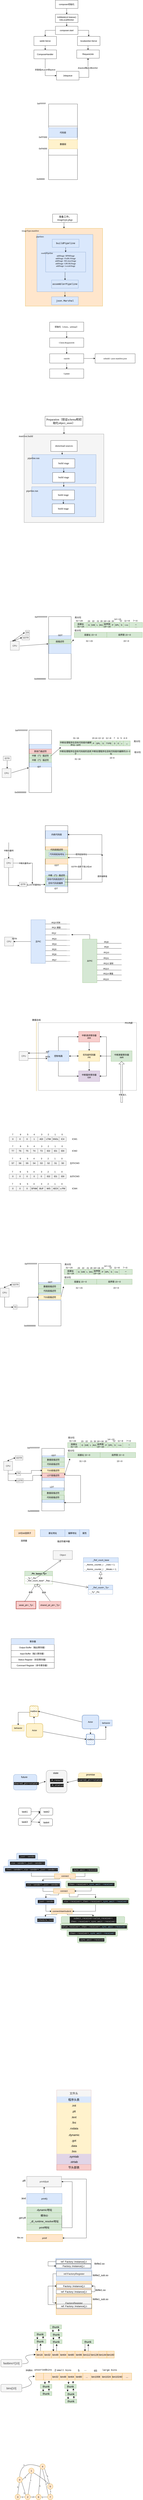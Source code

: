 <mxfile version="24.7.12">
  <diagram id="bUlH8hTkWng0hmFy_uGy" name="Page-1">
    <mxGraphModel dx="954" dy="559" grid="0" gridSize="10" guides="1" tooltips="1" connect="1" arrows="0" fold="1" page="1" pageScale="1" pageWidth="827" pageHeight="1169" math="0" shadow="0">
      <root>
        <mxCell id="0" />
        <mxCell id="1" parent="0" />
        <mxCell id="U3-4PwBG5j7vjIqN_zPh-6" value="" style="edgeStyle=orthogonalEdgeStyle;rounded=0;orthogonalLoop=1;jettySize=auto;html=1;" parent="1" source="U3-4PwBG5j7vjIqN_zPh-2" target="U3-4PwBG5j7vjIqN_zPh-5" edge="1">
          <mxGeometry relative="1" as="geometry" />
        </mxCell>
        <mxCell id="U3-4PwBG5j7vjIqN_zPh-2" value="composer初始化" style="rounded=0;whiteSpace=wrap;html=1;" parent="1" vertex="1">
          <mxGeometry x="327" y="86" width="129" height="47" as="geometry" />
        </mxCell>
        <mxCell id="U3-4PwBG5j7vjIqN_zPh-19" value="" style="edgeStyle=orthogonalEdgeStyle;rounded=0;orthogonalLoop=1;jettySize=auto;html=1;" parent="1" source="U3-4PwBG5j7vjIqN_zPh-5" target="U3-4PwBG5j7vjIqN_zPh-18" edge="1">
          <mxGeometry relative="1" as="geometry" />
        </mxCell>
        <mxCell id="U3-4PwBG5j7vjIqN_zPh-5" value="&lt;div&gt;&lt;span&gt;InitWeldr(cli listener)&lt;/span&gt;&lt;/div&gt;&lt;div&gt;&lt;span&gt;InitLocalWorker&lt;/span&gt;&lt;/div&gt;" style="rounded=0;whiteSpace=wrap;html=1;align=center;" parent="1" vertex="1">
          <mxGeometry x="327" y="166" width="129" height="47" as="geometry" />
        </mxCell>
        <mxCell id="U3-4PwBG5j7vjIqN_zPh-26" style="edgeStyle=orthogonalEdgeStyle;rounded=0;orthogonalLoop=1;jettySize=auto;html=1;exitX=0.5;exitY=1;exitDx=0;exitDy=0;entryX=0;entryY=0.5;entryDx=0;entryDy=0;" parent="1" source="U3-4PwBG5j7vjIqN_zPh-8" target="U3-4PwBG5j7vjIqN_zPh-24" edge="1">
          <mxGeometry relative="1" as="geometry" />
        </mxCell>
        <mxCell id="U3-4PwBG5j7vjIqN_zPh-27" value="封装成job,push到queue" style="edgeLabel;html=1;align=center;verticalAlign=middle;resizable=0;points=[];" parent="U3-4PwBG5j7vjIqN_zPh-26" vertex="1" connectable="0">
          <mxGeometry x="-0.23" y="-1" relative="1" as="geometry">
            <mxPoint as="offset" />
          </mxGeometry>
        </mxCell>
        <mxCell id="U3-4PwBG5j7vjIqN_zPh-8" value="&lt;div&gt;ComposeHandler&lt;/div&gt;" style="rounded=0;whiteSpace=wrap;html=1;align=center;" parent="1" vertex="1">
          <mxGeometry x="204" y="369" width="129" height="50" as="geometry" />
        </mxCell>
        <mxCell id="U3-4PwBG5j7vjIqN_zPh-10" value="RequestJob" style="rounded=0;whiteSpace=wrap;html=1;align=center;" parent="1" vertex="1">
          <mxGeometry x="449" y="369" width="129" height="47" as="geometry" />
        </mxCell>
        <mxCell id="U3-4PwBG5j7vjIqN_zPh-16" style="edgeStyle=orthogonalEdgeStyle;rounded=0;orthogonalLoop=1;jettySize=auto;html=1;exitX=0.5;exitY=1;exitDx=0;exitDy=0;entryX=0.5;entryY=0;entryDx=0;entryDy=0;" parent="1" source="U3-4PwBG5j7vjIqN_zPh-12" target="U3-4PwBG5j7vjIqN_zPh-8" edge="1">
          <mxGeometry relative="1" as="geometry" />
        </mxCell>
        <mxCell id="U3-4PwBG5j7vjIqN_zPh-12" value="weldr.Serve" style="rounded=0;whiteSpace=wrap;html=1;" parent="1" vertex="1">
          <mxGeometry x="204" y="292" width="129" height="52" as="geometry" />
        </mxCell>
        <mxCell id="U3-4PwBG5j7vjIqN_zPh-23" style="edgeStyle=orthogonalEdgeStyle;rounded=0;orthogonalLoop=1;jettySize=auto;html=1;exitX=0.5;exitY=1;exitDx=0;exitDy=0;entryX=0.5;entryY=0;entryDx=0;entryDy=0;" parent="1" source="U3-4PwBG5j7vjIqN_zPh-17" target="U3-4PwBG5j7vjIqN_zPh-10" edge="1">
          <mxGeometry relative="1" as="geometry" />
        </mxCell>
        <mxCell id="U3-4PwBG5j7vjIqN_zPh-17" value="localworker.Serve" style="rounded=0;whiteSpace=wrap;html=1;" parent="1" vertex="1">
          <mxGeometry x="453" y="292" width="129" height="52" as="geometry" />
        </mxCell>
        <mxCell id="U3-4PwBG5j7vjIqN_zPh-21" style="edgeStyle=orthogonalEdgeStyle;rounded=0;orthogonalLoop=1;jettySize=auto;html=1;exitX=0;exitY=0.5;exitDx=0;exitDy=0;entryX=0.5;entryY=0;entryDx=0;entryDy=0;" parent="1" source="U3-4PwBG5j7vjIqN_zPh-18" target="U3-4PwBG5j7vjIqN_zPh-12" edge="1">
          <mxGeometry relative="1" as="geometry" />
        </mxCell>
        <mxCell id="U3-4PwBG5j7vjIqN_zPh-22" style="edgeStyle=orthogonalEdgeStyle;rounded=0;orthogonalLoop=1;jettySize=auto;html=1;exitX=1;exitY=0.5;exitDx=0;exitDy=0;" parent="1" source="U3-4PwBG5j7vjIqN_zPh-18" target="U3-4PwBG5j7vjIqN_zPh-17" edge="1">
          <mxGeometry relative="1" as="geometry" />
        </mxCell>
        <mxCell id="U3-4PwBG5j7vjIqN_zPh-18" value="&lt;div&gt;composer.start&lt;/div&gt;" style="rounded=0;whiteSpace=wrap;html=1;align=center;" parent="1" vertex="1">
          <mxGeometry x="327" y="234" width="129" height="47" as="geometry" />
        </mxCell>
        <mxCell id="U3-4PwBG5j7vjIqN_zPh-28" style="edgeStyle=orthogonalEdgeStyle;rounded=0;orthogonalLoop=1;jettySize=auto;html=1;entryX=0.5;entryY=1;entryDx=0;entryDy=0;exitX=1;exitY=0.5;exitDx=0;exitDy=0;exitPerimeter=0;" parent="1" source="U3-4PwBG5j7vjIqN_zPh-24" target="U3-4PwBG5j7vjIqN_zPh-10" edge="1">
          <mxGeometry relative="1" as="geometry">
            <Array as="points">
              <mxPoint x="459" y="525" />
              <mxPoint x="518" y="525" />
              <mxPoint x="518" y="478" />
              <mxPoint x="514" y="478" />
            </Array>
          </mxGeometry>
        </mxCell>
        <mxCell id="U3-4PwBG5j7vjIqN_zPh-29" value="从queue取job,给worker" style="edgeLabel;html=1;align=center;verticalAlign=middle;resizable=0;points=[];" parent="U3-4PwBG5j7vjIqN_zPh-28" vertex="1" connectable="0">
          <mxGeometry x="0.413" y="2" relative="1" as="geometry">
            <mxPoint as="offset" />
          </mxGeometry>
        </mxCell>
        <mxCell id="U3-4PwBG5j7vjIqN_zPh-24" value="Jobqueue" style="rounded=0;whiteSpace=wrap;html=1;align=center;" parent="1" vertex="1">
          <mxGeometry x="333" y="490" width="129" height="50" as="geometry" />
        </mxCell>
        <mxCell id="U3-4PwBG5j7vjIqN_zPh-52" style="edgeStyle=orthogonalEdgeStyle;rounded=0;orthogonalLoop=1;jettySize=auto;html=1;exitX=0.5;exitY=1;exitDx=0;exitDy=0;entryX=0.5;entryY=0;entryDx=0;entryDy=0;" parent="1" source="U3-4PwBG5j7vjIqN_zPh-30" target="U3-4PwBG5j7vjIqN_zPh-45" edge="1">
          <mxGeometry relative="1" as="geometry" />
        </mxCell>
        <mxCell id="U3-4PwBG5j7vjIqN_zPh-30" value="&lt;font face=&quot;Lucida Console&quot; style=&quot;font-size: 14px&quot;&gt;准备工作，imagetype,pkgs&lt;/font&gt;" style="rounded=0;whiteSpace=wrap;html=1;" parent="1" vertex="1">
          <mxGeometry x="311" y="1302" width="141" height="47" as="geometry" />
        </mxCell>
        <mxCell id="U3-4PwBG5j7vjIqN_zPh-34" value="" style="edgeStyle=orthogonalEdgeStyle;rounded=0;orthogonalLoop=1;jettySize=auto;html=1;" parent="1" edge="1">
          <mxGeometry relative="1" as="geometry">
            <mxPoint x="399.5" y="877" as="targetPoint" />
          </mxGeometry>
        </mxCell>
        <mxCell id="U3-4PwBG5j7vjIqN_zPh-36" value="" style="edgeStyle=orthogonalEdgeStyle;rounded=0;orthogonalLoop=1;jettySize=auto;html=1;" parent="1" edge="1">
          <mxGeometry relative="1" as="geometry">
            <mxPoint x="399.5" y="954" as="targetPoint" />
          </mxGeometry>
        </mxCell>
        <mxCell id="U3-4PwBG5j7vjIqN_zPh-51" style="edgeStyle=orthogonalEdgeStyle;rounded=0;orthogonalLoop=1;jettySize=auto;html=1;exitX=0.5;exitY=0;exitDx=0;exitDy=0;entryX=0.5;entryY=0;entryDx=0;entryDy=0;" parent="1" source="U3-4PwBG5j7vjIqN_zPh-45" target="U3-4PwBG5j7vjIqN_zPh-39" edge="1">
          <mxGeometry relative="1" as="geometry" />
        </mxCell>
        <mxCell id="U3-4PwBG5j7vjIqN_zPh-53" style="edgeStyle=orthogonalEdgeStyle;rounded=0;orthogonalLoop=1;jettySize=auto;html=1;exitX=0.5;exitY=0;exitDx=0;exitDy=0;entryX=0.5;entryY=0;entryDx=0;entryDy=0;" parent="1" source="U3-4PwBG5j7vjIqN_zPh-45" target="U3-4PwBG5j7vjIqN_zPh-39" edge="1">
          <mxGeometry relative="1" as="geometry" />
        </mxCell>
        <mxCell id="U3-4PwBG5j7vjIqN_zPh-45" value="" style="whiteSpace=wrap;html=1;aspect=fixed;fillColor=#ffe6cc;strokeColor=#d79b00;" parent="1" vertex="1">
          <mxGeometry x="155" y="1383" width="442" height="442" as="geometry" />
        </mxCell>
        <mxCell id="U3-4PwBG5j7vjIqN_zPh-54" value="" style="edgeStyle=orthogonalEdgeStyle;rounded=0;orthogonalLoop=1;jettySize=auto;html=1;" parent="1" source="U3-4PwBG5j7vjIqN_zPh-39" target="U3-4PwBG5j7vjIqN_zPh-49" edge="1">
          <mxGeometry relative="1" as="geometry" />
        </mxCell>
        <mxCell id="U3-4PwBG5j7vjIqN_zPh-39" value="" style="rounded=0;whiteSpace=wrap;html=1;fillColor=#dae8fc;strokeColor=#6c8ebf;" parent="1" vertex="1">
          <mxGeometry x="221.5" y="1418" width="320" height="325" as="geometry" />
        </mxCell>
        <mxCell id="U3-4PwBG5j7vjIqN_zPh-47" value="&lt;font face=&quot;Lucida Console&quot;&gt;imageType.manifest&lt;/font&gt;" style="text;html=1;strokeColor=none;fillColor=none;align=center;verticalAlign=middle;whiteSpace=wrap;rounded=0;" parent="1" vertex="1">
          <mxGeometry x="163" y="1387" width="40" height="20" as="geometry" />
        </mxCell>
        <mxCell id="U3-4PwBG5j7vjIqN_zPh-49" value="&lt;div style=&quot;line-height: 19px&quot;&gt;&lt;font face=&quot;consolas, courier new, monospace&quot;&gt;&lt;span style=&quot;font-size: 14px&quot;&gt;json.Marshal&lt;/span&gt;&lt;/font&gt;&lt;br&gt;&lt;/div&gt;" style="rounded=0;whiteSpace=wrap;html=1;fillColor=#dae8fc;strokeColor=#6c8ebf;" parent="1" vertex="1">
          <mxGeometry x="305" y="1772" width="153" height="46" as="geometry" />
        </mxCell>
        <mxCell id="U3-4PwBG5j7vjIqN_zPh-55" value="&lt;font face=&quot;Lucida Console&quot;&gt;pipelines&lt;/font&gt;" style="text;html=1;strokeColor=none;fillColor=none;align=center;verticalAlign=middle;whiteSpace=wrap;rounded=0;" parent="1" vertex="1">
          <mxGeometry x="219" y="1420" width="40" height="20" as="geometry" />
        </mxCell>
        <mxCell id="U3-4PwBG5j7vjIqN_zPh-63" value="" style="edgeStyle=orthogonalEdgeStyle;rounded=0;orthogonalLoop=1;jettySize=auto;html=1;" parent="1" source="U3-4PwBG5j7vjIqN_zPh-56" target="U3-4PwBG5j7vjIqN_zPh-57" edge="1">
          <mxGeometry relative="1" as="geometry" />
        </mxCell>
        <mxCell id="U3-4PwBG5j7vjIqN_zPh-56" value="&lt;div style=&quot;line-height: 19px&quot;&gt;&lt;font face=&quot;consolas, courier new, monospace&quot;&gt;&lt;span style=&quot;font-size: 14px&quot;&gt;buildPipeline&lt;/span&gt;&lt;/font&gt;&lt;br&gt;&lt;/div&gt;" style="rounded=0;whiteSpace=wrap;html=1;fillColor=#dae8fc;strokeColor=#6c8ebf;" parent="1" vertex="1">
          <mxGeometry x="309" y="1445" width="153" height="46" as="geometry" />
        </mxCell>
        <mxCell id="U3-4PwBG5j7vjIqN_zPh-64" style="edgeStyle=orthogonalEdgeStyle;rounded=0;orthogonalLoop=1;jettySize=auto;html=1;exitX=0.5;exitY=1;exitDx=0;exitDy=0;" parent="1" source="U3-4PwBG5j7vjIqN_zPh-57" edge="1">
          <mxGeometry relative="1" as="geometry">
            <mxPoint x="382" y="1677" as="targetPoint" />
            <Array as="points">
              <mxPoint x="382" y="1631" />
            </Array>
          </mxGeometry>
        </mxCell>
        <mxCell id="U3-4PwBG5j7vjIqN_zPh-57" value="&lt;font face=&quot;Lucida Console&quot;&gt;addStage: RPMStage&lt;br&gt;&lt;/font&gt;&lt;span style=&quot;font-family: &amp;#34;lucida console&amp;#34;&quot;&gt;addStage&lt;/span&gt;&lt;span style=&quot;font-family: &amp;#34;lucida console&amp;#34;&quot;&gt;:&amp;nbsp;&lt;/span&gt;&lt;font face=&quot;lucida console&quot;&gt;FixBLSStage&lt;br&gt;&lt;/font&gt;&lt;span style=&quot;font-family: &amp;#34;lucida console&amp;#34;&quot;&gt;addStage&lt;/span&gt;&lt;span style=&quot;font-family: &amp;#34;lucida console&amp;#34;&quot;&gt;:&amp;nbsp;&lt;/span&gt;&lt;font face=&quot;lucida console&quot;&gt;SELinuxStage&lt;br&gt;&lt;/font&gt;&lt;span style=&quot;font-family: &amp;#34;lucida console&amp;#34;&quot;&gt;addStage&lt;/span&gt;&lt;span style=&quot;font-family: &amp;#34;lucida console&amp;#34;&quot;&gt;:&amp;nbsp;&lt;/span&gt;&lt;font face=&quot;lucida console&quot;&gt;GRUB2Stage&lt;br&gt;&lt;/font&gt;&lt;span style=&quot;font-family: &amp;#34;lucida console&amp;#34;&quot;&gt;addStage&lt;/span&gt;&lt;span style=&quot;font-family: &amp;#34;lucida console&amp;#34;&quot;&gt;:&amp;nbsp;&lt;/span&gt;&lt;font face=&quot;lucida console&quot;&gt;LocaleStage&lt;br&gt;...&lt;br&gt;&lt;/font&gt;" style="rounded=0;whiteSpace=wrap;html=1;fillColor=#dae8fc;strokeColor=#6c8ebf;" parent="1" vertex="1">
          <mxGeometry x="271" y="1518" width="229" height="113" as="geometry" />
        </mxCell>
        <mxCell id="U3-4PwBG5j7vjIqN_zPh-58" value="&lt;div style=&quot;line-height: 19px&quot;&gt;&lt;font face=&quot;consolas, courier new, monospace&quot;&gt;&lt;span style=&quot;font-size: 14px&quot;&gt;assemblerPipeline&lt;/span&gt;&lt;/font&gt;&lt;br&gt;&lt;/div&gt;" style="rounded=0;whiteSpace=wrap;html=1;fillColor=#dae8fc;strokeColor=#6c8ebf;" parent="1" vertex="1">
          <mxGeometry x="305" y="1677" width="153" height="46" as="geometry" />
        </mxCell>
        <mxCell id="U3-4PwBG5j7vjIqN_zPh-67" value="&lt;font face=&quot;Lucida Console&quot; style=&quot;font-size: 12px&quot;&gt;rootfsPipeline&lt;/font&gt;" style="text;html=1;strokeColor=none;fillColor=none;align=center;verticalAlign=middle;whiteSpace=wrap;rounded=0;" parent="1" vertex="1">
          <mxGeometry x="259" y="1514" width="40" height="20" as="geometry" />
        </mxCell>
        <mxCell id="U3-4PwBG5j7vjIqN_zPh-70" value="" style="edgeStyle=orthogonalEdgeStyle;rounded=0;orthogonalLoop=1;jettySize=auto;html=1;" parent="1" source="U3-4PwBG5j7vjIqN_zPh-68" target="U3-4PwBG5j7vjIqN_zPh-69" edge="1">
          <mxGeometry relative="1" as="geometry" />
        </mxCell>
        <mxCell id="U3-4PwBG5j7vjIqN_zPh-68" value="&lt;font face=&quot;Lucida Console&quot;&gt;初始化（client，jobImpl）&lt;/font&gt;" style="rounded=0;whiteSpace=wrap;html=1;" parent="1" vertex="1">
          <mxGeometry x="294" y="1916" width="195" height="53" as="geometry" />
        </mxCell>
        <mxCell id="U3-4PwBG5j7vjIqN_zPh-73" value="" style="edgeStyle=orthogonalEdgeStyle;rounded=0;orthogonalLoop=1;jettySize=auto;html=1;" parent="1" source="U3-4PwBG5j7vjIqN_zPh-69" target="U3-4PwBG5j7vjIqN_zPh-72" edge="1">
          <mxGeometry relative="1" as="geometry" />
        </mxCell>
        <mxCell id="U3-4PwBG5j7vjIqN_zPh-69" value="&lt;font face=&quot;Lucida Console&quot;&gt;Client.RequestJob&lt;/font&gt;" style="rounded=0;whiteSpace=wrap;html=1;" parent="1" vertex="1">
          <mxGeometry x="294" y="2006" width="195" height="53" as="geometry" />
        </mxCell>
        <mxCell id="U3-4PwBG5j7vjIqN_zPh-75" value="" style="edgeStyle=orthogonalEdgeStyle;rounded=0;orthogonalLoop=1;jettySize=auto;html=1;" parent="1" source="U3-4PwBG5j7vjIqN_zPh-72" target="U3-4PwBG5j7vjIqN_zPh-74" edge="1">
          <mxGeometry relative="1" as="geometry" />
        </mxCell>
        <mxCell id="U3-4PwBG5j7vjIqN_zPh-77" value="" style="edgeStyle=orthogonalEdgeStyle;rounded=0;orthogonalLoop=1;jettySize=auto;html=1;" parent="1" source="U3-4PwBG5j7vjIqN_zPh-72" target="U3-4PwBG5j7vjIqN_zPh-76" edge="1">
          <mxGeometry relative="1" as="geometry" />
        </mxCell>
        <mxCell id="U3-4PwBG5j7vjIqN_zPh-72" value="&lt;font face=&quot;Lucida Console&quot;&gt;runJob&lt;/font&gt;" style="rounded=0;whiteSpace=wrap;html=1;" parent="1" vertex="1">
          <mxGeometry x="294" y="2096" width="195" height="53" as="geometry" />
        </mxCell>
        <mxCell id="U3-4PwBG5j7vjIqN_zPh-74" value="&lt;font face=&quot;Lucida Console&quot;&gt;Update&lt;/font&gt;" style="rounded=0;whiteSpace=wrap;html=1;" parent="1" vertex="1">
          <mxGeometry x="294" y="2182" width="195" height="53" as="geometry" />
        </mxCell>
        <mxCell id="U3-4PwBG5j7vjIqN_zPh-76" value="&lt;font face=&quot;Lucida Console&quot;&gt;osbuild --json manifest.json&lt;/font&gt;" style="rounded=0;whiteSpace=wrap;html=1;" parent="1" vertex="1">
          <mxGeometry x="554" y="2096" width="229" height="53" as="geometry" />
        </mxCell>
        <mxCell id="iq1kKb7xA_L9YBXKJkqq-4" value="" style="edgeStyle=orthogonalEdgeStyle;rounded=0;orthogonalLoop=1;jettySize=auto;html=1;" parent="1" source="iq1kKb7xA_L9YBXKJkqq-2" target="iq1kKb7xA_L9YBXKJkqq-3" edge="1">
          <mxGeometry relative="1" as="geometry" />
        </mxCell>
        <mxCell id="iq1kKb7xA_L9YBXKJkqq-2" value="&lt;font face=&quot;Lucida Console&quot;&gt;&lt;span style=&quot;font-size: 16px ; text-align: left ; background-color: rgb(255 , 255 , 255)&quot;&gt;Preparation（验证&lt;/span&gt;&lt;span style=&quot;font-size: 16px ; text-align: left ; background-color: rgb(255 , 255 , 255)&quot;&gt;schema和初始化object_store&lt;/span&gt;&lt;span style=&quot;font-size: 16px ; text-align: left ; background-color: rgb(255 , 255 , 255)&quot;&gt;）&lt;/span&gt;&lt;/font&gt;" style="rounded=0;whiteSpace=wrap;html=1;" parent="1" vertex="1">
          <mxGeometry x="268" y="2451" width="216" height="56" as="geometry" />
        </mxCell>
        <mxCell id="iq1kKb7xA_L9YBXKJkqq-3" value="&lt;div style=&quot;text-align: left&quot;&gt;&lt;br&gt;&lt;/div&gt;" style="rounded=0;whiteSpace=wrap;html=1;fillColor=#f5f5f5;strokeColor=#666666;fontColor=#333333;" parent="1" vertex="1">
          <mxGeometry x="148" y="2552" width="456" height="503" as="geometry" />
        </mxCell>
        <mxCell id="iq1kKb7xA_L9YBXKJkqq-9" style="edgeStyle=orthogonalEdgeStyle;rounded=0;orthogonalLoop=1;jettySize=auto;html=1;exitX=0.5;exitY=1;exitDx=0;exitDy=0;entryX=0.47;entryY=0;entryDx=0;entryDy=0;entryPerimeter=0;" parent="1" source="iq1kKb7xA_L9YBXKJkqq-5" target="iq1kKb7xA_L9YBXKJkqq-7" edge="1">
          <mxGeometry relative="1" as="geometry" />
        </mxCell>
        <mxCell id="iq1kKb7xA_L9YBXKJkqq-5" value="&lt;font face=&quot;Lucida Console&quot; style=&quot;font-size: 14px&quot;&gt;donwload sources&lt;/font&gt;" style="rounded=0;whiteSpace=wrap;html=1;" parent="1" vertex="1">
          <mxGeometry x="300.5" y="2589" width="151" height="62" as="geometry" />
        </mxCell>
        <mxCell id="iq1kKb7xA_L9YBXKJkqq-7" value="" style="rounded=0;whiteSpace=wrap;html=1;fillColor=#dae8fc;strokeColor=#6c8ebf;" parent="1" vertex="1">
          <mxGeometry x="193.5" y="2669" width="366" height="165" as="geometry" />
        </mxCell>
        <mxCell id="iq1kKb7xA_L9YBXKJkqq-17" value="" style="edgeStyle=orthogonalEdgeStyle;rounded=0;orthogonalLoop=1;jettySize=auto;html=1;" parent="1" source="iq1kKb7xA_L9YBXKJkqq-8" target="iq1kKb7xA_L9YBXKJkqq-14" edge="1">
          <mxGeometry relative="1" as="geometry" />
        </mxCell>
        <mxCell id="iq1kKb7xA_L9YBXKJkqq-8" value="&lt;font face=&quot;Lucida Console&quot; style=&quot;font-size: 14px&quot;&gt;build stage&lt;/font&gt;" style="rounded=0;whiteSpace=wrap;html=1;" parent="1" vertex="1">
          <mxGeometry x="311" y="2693" width="127" height="52" as="geometry" />
        </mxCell>
        <mxCell id="iq1kKb7xA_L9YBXKJkqq-11" value="" style="rounded=0;whiteSpace=wrap;html=1;fillColor=#dae8fc;strokeColor=#6c8ebf;" parent="1" vertex="1">
          <mxGeometry x="191.5" y="2852" width="366" height="170" as="geometry" />
        </mxCell>
        <mxCell id="iq1kKb7xA_L9YBXKJkqq-13" style="edgeStyle=orthogonalEdgeStyle;rounded=0;orthogonalLoop=1;jettySize=auto;html=1;exitX=0.5;exitY=1;exitDx=0;exitDy=0;" parent="1" source="iq1kKb7xA_L9YBXKJkqq-7" target="iq1kKb7xA_L9YBXKJkqq-7" edge="1">
          <mxGeometry relative="1" as="geometry" />
        </mxCell>
        <mxCell id="iq1kKb7xA_L9YBXKJkqq-20" style="edgeStyle=orthogonalEdgeStyle;rounded=0;orthogonalLoop=1;jettySize=auto;html=1;exitX=0.5;exitY=1;exitDx=0;exitDy=0;" parent="1" source="iq1kKb7xA_L9YBXKJkqq-14" target="iq1kKb7xA_L9YBXKJkqq-11" edge="1">
          <mxGeometry relative="1" as="geometry" />
        </mxCell>
        <mxCell id="iq1kKb7xA_L9YBXKJkqq-14" value="&lt;font face=&quot;Lucida Console&quot; style=&quot;font-size: 14px&quot;&gt;build stage&lt;/font&gt;" style="rounded=0;whiteSpace=wrap;html=1;" parent="1" vertex="1">
          <mxGeometry x="311" y="2771" width="127" height="55" as="geometry" />
        </mxCell>
        <mxCell id="iq1kKb7xA_L9YBXKJkqq-18" value="" style="edgeStyle=orthogonalEdgeStyle;rounded=0;orthogonalLoop=1;jettySize=auto;html=1;" parent="1" source="iq1kKb7xA_L9YBXKJkqq-15" target="iq1kKb7xA_L9YBXKJkqq-16" edge="1">
          <mxGeometry relative="1" as="geometry" />
        </mxCell>
        <mxCell id="iq1kKb7xA_L9YBXKJkqq-15" value="&lt;font face=&quot;Lucida Console&quot; style=&quot;font-size: 14px&quot;&gt;build stage&lt;/font&gt;" style="rounded=0;whiteSpace=wrap;html=1;" parent="1" vertex="1">
          <mxGeometry x="309" y="2871" width="127" height="55" as="geometry" />
        </mxCell>
        <mxCell id="iq1kKb7xA_L9YBXKJkqq-16" value="&lt;font face=&quot;Lucida Console&quot; style=&quot;font-size: 14px&quot;&gt;build stage&lt;/font&gt;" style="rounded=0;whiteSpace=wrap;html=1;" parent="1" vertex="1">
          <mxGeometry x="309" y="2949" width="127" height="55" as="geometry" />
        </mxCell>
        <mxCell id="iq1kKb7xA_L9YBXKJkqq-21" value="&lt;font face=&quot;Lucida Console&quot; style=&quot;font-size: 14px&quot;&gt;manifest.build&lt;/font&gt;" style="text;html=1;strokeColor=none;fillColor=none;align=center;verticalAlign=middle;whiteSpace=wrap;rounded=0;" parent="1" vertex="1">
          <mxGeometry x="138" y="2555" width="40" height="20" as="geometry" />
        </mxCell>
        <mxCell id="iq1kKb7xA_L9YBXKJkqq-22" value="&lt;font face=&quot;Lucida Console&quot; style=&quot;font-size: 14px&quot;&gt;pipeline.run&lt;/font&gt;" style="text;html=1;strokeColor=none;fillColor=none;align=center;verticalAlign=middle;whiteSpace=wrap;rounded=0;" parent="1" vertex="1">
          <mxGeometry x="182" y="2680" width="40" height="20" as="geometry" />
        </mxCell>
        <mxCell id="iq1kKb7xA_L9YBXKJkqq-23" value="&lt;font face=&quot;Lucida Console&quot; style=&quot;font-size: 14px&quot;&gt;pipeline.run&lt;/font&gt;" style="text;html=1;strokeColor=none;fillColor=none;align=center;verticalAlign=middle;whiteSpace=wrap;rounded=0;" parent="1" vertex="1">
          <mxGeometry x="174" y="2866" width="40" height="20" as="geometry" />
        </mxCell>
        <mxCell id="d7daQP97W9qkn_uoTllx-1" value="" style="rounded=0;whiteSpace=wrap;html=1;" parent="1" vertex="1">
          <mxGeometry x="288" y="676" width="165" height="430" as="geometry" />
        </mxCell>
        <mxCell id="d7daQP97W9qkn_uoTllx-2" value="0x00000" style="text;html=1;strokeColor=none;fillColor=none;align=center;verticalAlign=middle;whiteSpace=wrap;rounded=0;" parent="1" vertex="1">
          <mxGeometry x="217" y="1093" width="51" height="20" as="geometry" />
        </mxCell>
        <mxCell id="d7daQP97W9qkn_uoTllx-3" value="0xFFFFF" style="text;html=1;strokeColor=none;fillColor=none;align=center;verticalAlign=middle;whiteSpace=wrap;rounded=0;" parent="1" vertex="1">
          <mxGeometry x="222" y="664" width="51" height="20" as="geometry" />
        </mxCell>
        <mxCell id="d7daQP97W9qkn_uoTllx-4" value="" style="rounded=0;whiteSpace=wrap;html=1;" parent="1" vertex="1">
          <mxGeometry x="288" y="802" width="165" height="165" as="geometry" />
        </mxCell>
        <mxCell id="d7daQP97W9qkn_uoTllx-7" value="代码段" style="rounded=0;whiteSpace=wrap;html=1;fillColor=#dae8fc;strokeColor=#6c8ebf;" parent="1" vertex="1">
          <mxGeometry x="288" y="811" width="164" height="55" as="geometry" />
        </mxCell>
        <mxCell id="d7daQP97W9qkn_uoTllx-8" value="数据段" style="rounded=0;whiteSpace=wrap;html=1;fillColor=#fff2cc;strokeColor=#d6b656;" parent="1" vertex="1">
          <mxGeometry x="288" y="879" width="165" height="52" as="geometry" />
        </mxCell>
        <mxCell id="d7daQP97W9qkn_uoTllx-9" value="0xFF000" style="text;html=1;strokeColor=none;fillColor=none;align=center;verticalAlign=middle;whiteSpace=wrap;rounded=0;" parent="1" vertex="1">
          <mxGeometry x="236" y="855" width="40" height="20" as="geometry" />
        </mxCell>
        <mxCell id="d7daQP97W9qkn_uoTllx-11" value="0xFA000" style="text;html=1;strokeColor=none;fillColor=none;align=center;verticalAlign=middle;whiteSpace=wrap;rounded=0;" parent="1" vertex="1">
          <mxGeometry x="236" y="920" width="40" height="20" as="geometry" />
        </mxCell>
        <mxCell id="d7daQP97W9qkn_uoTllx-12" value="" style="rounded=0;whiteSpace=wrap;html=1;" parent="1" vertex="1">
          <mxGeometry x="288" y="3590" width="129" height="355" as="geometry" />
        </mxCell>
        <mxCell id="d7daQP97W9qkn_uoTllx-13" value="0x00000000" style="text;html=1;strokeColor=none;fillColor=none;align=center;verticalAlign=middle;whiteSpace=wrap;rounded=0;" parent="1" vertex="1">
          <mxGeometry x="219" y="3934" width="40" height="20" as="geometry" />
        </mxCell>
        <mxCell id="d7daQP97W9qkn_uoTllx-14" value="0xFFFFFFFF" style="text;html=1;strokeColor=none;fillColor=none;align=center;verticalAlign=middle;whiteSpace=wrap;rounded=0;" parent="1" vertex="1">
          <mxGeometry x="225" y="3582" width="40" height="20" as="geometry" />
        </mxCell>
        <mxCell id="d7daQP97W9qkn_uoTllx-15" value="" style="rounded=0;whiteSpace=wrap;html=1;fillColor=#dae8fc;strokeColor=#6c8ebf;" parent="1" vertex="1">
          <mxGeometry x="289" y="3698" width="128" height="102" as="geometry" />
        </mxCell>
        <mxCell id="d7daQP97W9qkn_uoTllx-16" value="GDT" style="text;html=1;strokeColor=none;fillColor=none;align=center;verticalAlign=middle;whiteSpace=wrap;rounded=0;" parent="1" vertex="1">
          <mxGeometry x="335" y="3686" width="40" height="20" as="geometry" />
        </mxCell>
        <mxCell id="d7daQP97W9qkn_uoTllx-17" value="段描述符" style="rounded=0;whiteSpace=wrap;html=1;fillColor=#d5e8d4;strokeColor=#82b366;" parent="1" vertex="1">
          <mxGeometry x="289" y="3719" width="128" height="25" as="geometry" />
        </mxCell>
        <mxCell id="d7daQP97W9qkn_uoTllx-20" value="" style="endArrow=classic;html=1;" parent="1" edge="1">
          <mxGeometry width="50" height="50" relative="1" as="geometry">
            <mxPoint x="417" y="3737.5" as="sourcePoint" />
            <mxPoint x="432" y="3720.5" as="targetPoint" />
          </mxGeometry>
        </mxCell>
        <mxCell id="d7daQP97W9qkn_uoTllx-22" value="高32位" style="text;html=1;strokeColor=none;fillColor=none;align=center;verticalAlign=middle;whiteSpace=wrap;rounded=0;" parent="1" vertex="1">
          <mxGeometry x="436" y="3585" width="40" height="20" as="geometry" />
        </mxCell>
        <mxCell id="d7daQP97W9qkn_uoTllx-25" value="低32位" style="text;html=1;strokeColor=none;fillColor=none;align=center;verticalAlign=middle;whiteSpace=wrap;rounded=0;" parent="1" vertex="1">
          <mxGeometry x="435" y="3659" width="40" height="20" as="geometry" />
        </mxCell>
        <mxCell id="d7daQP97W9qkn_uoTllx-26" value="CPU" style="whiteSpace=wrap;html=1;aspect=fixed;fillColor=#f5f5f5;strokeColor=#666666;fontColor=#333333;" parent="1" vertex="1">
          <mxGeometry x="69" y="3730" width="51" height="51" as="geometry" />
        </mxCell>
        <mxCell id="d7daQP97W9qkn_uoTllx-27" value="DS" style="rounded=0;whiteSpace=wrap;html=1;fillColor=#f5f5f5;strokeColor=#666666;fontColor=#333333;" parent="1" vertex="1">
          <mxGeometry x="156" y="3668" width="23" height="24" as="geometry" />
        </mxCell>
        <mxCell id="d7daQP97W9qkn_uoTllx-31" value="GDTR" style="rounded=0;whiteSpace=wrap;html=1;fillColor=#f5f5f5;strokeColor=#666666;fontColor=#333333;" parent="1" vertex="1">
          <mxGeometry x="135" y="3698" width="44" height="24.75" as="geometry" />
        </mxCell>
        <mxCell id="d7daQP97W9qkn_uoTllx-33" value="" style="endArrow=classic;startArrow=classic;html=1;" parent="1" edge="1">
          <mxGeometry width="50" height="50" relative="1" as="geometry">
            <mxPoint x="81" y="3730" as="sourcePoint" />
            <mxPoint x="151" y="3680" as="targetPoint" />
          </mxGeometry>
        </mxCell>
        <mxCell id="d7daQP97W9qkn_uoTllx-34" value="" style="endArrow=classic;startArrow=classic;html=1;" parent="1" edge="1">
          <mxGeometry width="50" height="50" relative="1" as="geometry">
            <mxPoint x="90" y="3727" as="sourcePoint" />
            <mxPoint x="135" y="3709" as="targetPoint" />
          </mxGeometry>
        </mxCell>
        <mxCell id="d7daQP97W9qkn_uoTllx-37" value="" style="endArrow=classic;html=1;" parent="1" edge="1">
          <mxGeometry width="50" height="50" relative="1" as="geometry">
            <mxPoint x="124" y="3757" as="sourcePoint" />
            <mxPoint x="286" y="3745" as="targetPoint" />
          </mxGeometry>
        </mxCell>
        <mxCell id="d7daQP97W9qkn_uoTllx-106" value="" style="shape=table;html=1;whiteSpace=wrap;startSize=0;container=1;collapsible=0;childLayout=tableLayout;fillColor=#d5e8d4;strokeColor=#82b366;" parent="1" vertex="1">
          <mxGeometry x="435" y="3679" width="389" height="29.5" as="geometry" />
        </mxCell>
        <mxCell id="d7daQP97W9qkn_uoTllx-107" value="" style="shape=partialRectangle;html=1;whiteSpace=wrap;collapsible=0;dropTarget=0;pointerEvents=0;fillColor=none;top=0;left=0;bottom=0;right=0;points=[[0,0.5],[1,0.5]];portConstraint=eastwest;" parent="d7daQP97W9qkn_uoTllx-106" vertex="1">
          <mxGeometry width="389" height="30" as="geometry" />
        </mxCell>
        <mxCell id="d7daQP97W9qkn_uoTllx-108" value="段基址 15～0" style="shape=partialRectangle;html=1;whiteSpace=wrap;connectable=0;fillColor=none;top=0;left=0;bottom=0;right=0;overflow=hidden;pointerEvents=1;" parent="d7daQP97W9qkn_uoTllx-107" vertex="1">
          <mxGeometry width="186" height="30" as="geometry" />
        </mxCell>
        <mxCell id="d7daQP97W9qkn_uoTllx-109" value="段界限 15～0" style="shape=partialRectangle;html=1;whiteSpace=wrap;connectable=0;fillColor=none;top=0;left=0;bottom=0;right=0;overflow=hidden;pointerEvents=1;" parent="d7daQP97W9qkn_uoTllx-107" vertex="1">
          <mxGeometry x="186" width="203" height="30" as="geometry" />
        </mxCell>
        <mxCell id="d7daQP97W9qkn_uoTllx-119" value="15～0" style="text;html=1;strokeColor=none;fillColor=none;align=center;verticalAlign=middle;whiteSpace=wrap;rounded=0;" parent="1" vertex="1">
          <mxGeometry x="712" y="3719" width="40" height="20" as="geometry" />
        </mxCell>
        <mxCell id="d7daQP97W9qkn_uoTllx-120" value="31～15" style="text;html=1;strokeColor=none;fillColor=none;align=center;verticalAlign=middle;whiteSpace=wrap;rounded=0;" parent="1" vertex="1">
          <mxGeometry x="493" y="3719" width="56" height="20" as="geometry" />
        </mxCell>
        <mxCell id="d7daQP97W9qkn_uoTllx-121" value="" style="shape=table;html=1;whiteSpace=wrap;startSize=0;container=1;collapsible=0;childLayout=tableLayout;fillColor=#d5e8d4;strokeColor=#82b366;" parent="1" vertex="1">
          <mxGeometry x="435" y="3623" width="390" height="28.75" as="geometry" />
        </mxCell>
        <mxCell id="d7daQP97W9qkn_uoTllx-122" value="" style="shape=partialRectangle;html=1;whiteSpace=wrap;collapsible=0;dropTarget=0;pointerEvents=0;fillColor=none;top=0;left=0;bottom=0;right=0;points=[[0,0.5],[1,0.5]];portConstraint=eastwest;" parent="d7daQP97W9qkn_uoTllx-121" vertex="1">
          <mxGeometry width="390" height="29" as="geometry" />
        </mxCell>
        <mxCell id="d7daQP97W9qkn_uoTllx-123" value="段基址&lt;br&gt;31～24" style="shape=partialRectangle;html=1;whiteSpace=wrap;connectable=0;fillColor=none;top=0;left=0;bottom=0;right=0;overflow=hidden;pointerEvents=1;" parent="d7daQP97W9qkn_uoTllx-122" vertex="1">
          <mxGeometry width="73" height="29" as="geometry" />
        </mxCell>
        <mxCell id="d7daQP97W9qkn_uoTllx-124" value="G" style="shape=partialRectangle;html=1;whiteSpace=wrap;connectable=0;fillColor=none;top=0;left=0;bottom=0;right=0;overflow=hidden;pointerEvents=1;" parent="d7daQP97W9qkn_uoTllx-122" vertex="1">
          <mxGeometry x="73" width="22" height="29" as="geometry" />
        </mxCell>
        <mxCell id="d7daQP97W9qkn_uoTllx-127" value="D/B" style="shape=partialRectangle;html=1;whiteSpace=wrap;connectable=0;fillColor=none;top=0;left=0;bottom=0;right=0;overflow=hidden;pointerEvents=1;" parent="d7daQP97W9qkn_uoTllx-122" vertex="1">
          <mxGeometry x="95" width="26" height="29" as="geometry" />
        </mxCell>
        <mxCell id="d7daQP97W9qkn_uoTllx-126" value="L" style="shape=partialRectangle;html=1;whiteSpace=wrap;connectable=0;fillColor=none;top=0;left=0;bottom=0;right=0;overflow=hidden;pointerEvents=1;" parent="d7daQP97W9qkn_uoTllx-122" vertex="1">
          <mxGeometry x="121" width="21" height="29" as="geometry" />
        </mxCell>
        <mxCell id="d7daQP97W9qkn_uoTllx-125" value="AVL" style="shape=partialRectangle;html=1;whiteSpace=wrap;connectable=0;fillColor=none;top=0;left=0;bottom=0;right=0;overflow=hidden;pointerEvents=1;" parent="d7daQP97W9qkn_uoTllx-122" vertex="1">
          <mxGeometry x="142" width="24" height="29" as="geometry" />
        </mxCell>
        <mxCell id="d7daQP97W9qkn_uoTllx-133" value="段界限&lt;br&gt;19～16" style="shape=partialRectangle;html=1;whiteSpace=wrap;connectable=0;fillColor=none;top=0;left=0;bottom=0;right=0;overflow=hidden;pointerEvents=1;" parent="d7daQP97W9qkn_uoTllx-122" vertex="1">
          <mxGeometry x="166" width="43" height="29" as="geometry" />
        </mxCell>
        <mxCell id="d7daQP97W9qkn_uoTllx-132" value="P" style="shape=partialRectangle;html=1;whiteSpace=wrap;connectable=0;fillColor=none;top=0;left=0;bottom=0;right=0;overflow=hidden;pointerEvents=1;" parent="d7daQP97W9qkn_uoTllx-122" vertex="1">
          <mxGeometry x="209" width="21" height="29" as="geometry" />
        </mxCell>
        <mxCell id="d7daQP97W9qkn_uoTllx-131" value="DPL" style="shape=partialRectangle;html=1;whiteSpace=wrap;connectable=0;fillColor=none;top=0;left=0;bottom=0;right=0;overflow=hidden;pointerEvents=1;" parent="d7daQP97W9qkn_uoTllx-122" vertex="1">
          <mxGeometry x="230" width="30" height="29" as="geometry" />
        </mxCell>
        <mxCell id="d7daQP97W9qkn_uoTllx-130" value="S" style="shape=partialRectangle;html=1;whiteSpace=wrap;connectable=0;fillColor=none;top=0;left=0;bottom=0;right=0;overflow=hidden;pointerEvents=1;" parent="d7daQP97W9qkn_uoTllx-122" vertex="1">
          <mxGeometry x="260" width="21" height="29" as="geometry" />
        </mxCell>
        <mxCell id="d7daQP97W9qkn_uoTllx-129" value="&lt;font style=&quot;font-size: 8px&quot;&gt;TYPE&lt;/font&gt;" style="shape=partialRectangle;html=1;whiteSpace=wrap;connectable=0;fillColor=none;top=0;left=0;bottom=0;right=0;overflow=hidden;pointerEvents=1;" parent="d7daQP97W9qkn_uoTllx-122" vertex="1">
          <mxGeometry x="281" width="34" height="29" as="geometry" />
        </mxCell>
        <mxCell id="d7daQP97W9qkn_uoTllx-128" value="&lt;font style=&quot;font-size: 3px&quot;&gt;段基址&lt;br style=&quot;font-size: 3px&quot;&gt;23～-16&lt;/font&gt;" style="shape=partialRectangle;html=1;whiteSpace=wrap;connectable=0;fillColor=none;top=0;left=0;bottom=0;right=0;overflow=hidden;pointerEvents=1;" parent="d7daQP97W9qkn_uoTllx-122" vertex="1">
          <mxGeometry x="315" width="75" height="29" as="geometry" />
        </mxCell>
        <mxCell id="d7daQP97W9qkn_uoTllx-134" value="7～0" style="text;html=1;align=center;verticalAlign=middle;resizable=0;points=[];autosize=1;strokeColor=none;" parent="1" vertex="1">
          <mxGeometry x="765" y="3605" width="35" height="18" as="geometry" />
        </mxCell>
        <mxCell id="d7daQP97W9qkn_uoTllx-135" value="11～8" style="text;html=1;align=center;verticalAlign=middle;resizable=0;points=[];autosize=1;strokeColor=none;" parent="1" vertex="1">
          <mxGeometry x="715" y="3605" width="41" height="18" as="geometry" />
        </mxCell>
        <mxCell id="d7daQP97W9qkn_uoTllx-136" value="12" style="text;html=1;align=center;verticalAlign=middle;resizable=0;points=[];autosize=1;strokeColor=none;" parent="1" vertex="1">
          <mxGeometry x="689" y="3605" width="23" height="18" as="geometry" />
        </mxCell>
        <mxCell id="d7daQP97W9qkn_uoTllx-137" value="14～13" style="text;html=1;align=center;verticalAlign=middle;resizable=0;points=[];autosize=1;strokeColor=none;" parent="1" vertex="1">
          <mxGeometry x="657" y="3596" width="49" height="18" as="geometry" />
        </mxCell>
        <mxCell id="d7daQP97W9qkn_uoTllx-138" value="15" style="text;html=1;align=center;verticalAlign=middle;resizable=0;points=[];autosize=1;strokeColor=none;" parent="1" vertex="1">
          <mxGeometry x="642" y="3607" width="23" height="18" as="geometry" />
        </mxCell>
        <mxCell id="d7daQP97W9qkn_uoTllx-139" value="19～16" style="text;html=1;align=center;verticalAlign=middle;resizable=0;points=[];autosize=1;strokeColor=none;" parent="1" vertex="1">
          <mxGeometry x="596.5" y="3607" width="49" height="18" as="geometry" />
        </mxCell>
        <mxCell id="d7daQP97W9qkn_uoTllx-140" value="20" style="text;html=1;align=center;verticalAlign=middle;resizable=0;points=[];autosize=1;strokeColor=none;" parent="1" vertex="1">
          <mxGeometry x="578" y="3607" width="23" height="18" as="geometry" />
        </mxCell>
        <mxCell id="d7daQP97W9qkn_uoTllx-141" value="21" style="text;html=1;align=center;verticalAlign=middle;resizable=0;points=[];autosize=1;strokeColor=none;" parent="1" vertex="1">
          <mxGeometry x="558" y="3607" width="23" height="18" as="geometry" />
        </mxCell>
        <mxCell id="d7daQP97W9qkn_uoTllx-142" value="22" style="text;html=1;align=center;verticalAlign=middle;resizable=0;points=[];autosize=1;strokeColor=none;" parent="1" vertex="1">
          <mxGeometry x="531" y="3607" width="23" height="18" as="geometry" />
        </mxCell>
        <mxCell id="d7daQP97W9qkn_uoTllx-143" value="23" style="text;html=1;align=center;verticalAlign=middle;resizable=0;points=[];autosize=1;strokeColor=none;" parent="1" vertex="1">
          <mxGeometry x="506" y="3607" width="23" height="18" as="geometry" />
        </mxCell>
        <mxCell id="d7daQP97W9qkn_uoTllx-144" value="31～24" style="text;html=1;align=center;verticalAlign=middle;resizable=0;points=[];autosize=1;strokeColor=none;" parent="1" vertex="1">
          <mxGeometry x="438" y="3605" width="49" height="18" as="geometry" />
        </mxCell>
        <mxCell id="mHiPob01xpI7w1PtWV1x-40" value="" style="rounded=0;whiteSpace=wrap;html=1;" parent="1" vertex="1">
          <mxGeometry x="176" y="4235" width="129" height="355" as="geometry" />
        </mxCell>
        <mxCell id="mHiPob01xpI7w1PtWV1x-41" value="0x00000000" style="text;html=1;strokeColor=none;fillColor=none;align=center;verticalAlign=middle;whiteSpace=wrap;rounded=0;" parent="1" vertex="1">
          <mxGeometry x="107" y="4579" width="40" height="20" as="geometry" />
        </mxCell>
        <mxCell id="mHiPob01xpI7w1PtWV1x-42" value="0xFFFFFFFF" style="text;html=1;strokeColor=none;fillColor=none;align=center;verticalAlign=middle;whiteSpace=wrap;rounded=0;" parent="1" vertex="1">
          <mxGeometry x="113" y="4227" width="40" height="20" as="geometry" />
        </mxCell>
        <mxCell id="mHiPob01xpI7w1PtWV1x-43" value="" style="rounded=0;whiteSpace=wrap;html=1;fillColor=#dae8fc;strokeColor=#6c8ebf;" parent="1" vertex="1">
          <mxGeometry x="177" y="4316" width="128" height="129" as="geometry" />
        </mxCell>
        <mxCell id="mHiPob01xpI7w1PtWV1x-44" value="IDT" style="text;html=1;strokeColor=none;fillColor=none;align=center;verticalAlign=middle;whiteSpace=wrap;rounded=0;" parent="1" vertex="1">
          <mxGeometry x="214" y="4434" width="40" height="20" as="geometry" />
        </mxCell>
        <mxCell id="mHiPob01xpI7w1PtWV1x-45" value="中断（门）描述符" style="rounded=0;whiteSpace=wrap;html=1;fillColor=#d5e8d4;strokeColor=#82b366;" parent="1" vertex="1">
          <mxGeometry x="177" y="4368" width="128" height="25" as="geometry" />
        </mxCell>
        <mxCell id="mHiPob01xpI7w1PtWV1x-46" value="" style="endArrow=classic;html=1;" parent="1" edge="1">
          <mxGeometry width="50" height="50" relative="1" as="geometry">
            <mxPoint x="299" y="4383.5" as="sourcePoint" />
            <mxPoint x="358" y="4333" as="targetPoint" />
          </mxGeometry>
        </mxCell>
        <mxCell id="mHiPob01xpI7w1PtWV1x-50" value="其他门描述符" style="rounded=0;whiteSpace=wrap;html=1;fillColor=#f8cecc;strokeColor=#b85450;" parent="1" vertex="1">
          <mxGeometry x="177" y="4343" width="128" height="25" as="geometry" />
        </mxCell>
        <mxCell id="mHiPob01xpI7w1PtWV1x-51" value="中断（门）描述符" style="rounded=0;whiteSpace=wrap;html=1;fillColor=#d5e8d4;strokeColor=#82b366;" parent="1" vertex="1">
          <mxGeometry x="177" y="4393" width="128" height="25" as="geometry" />
        </mxCell>
        <mxCell id="mHiPob01xpI7w1PtWV1x-65" value="" style="shape=table;html=1;whiteSpace=wrap;startSize=0;container=1;collapsible=0;childLayout=tableLayout;fillColor=#d5e8d4;strokeColor=#82b366;" parent="1" vertex="1">
          <mxGeometry x="350" y="4346" width="406" height="29.5" as="geometry" />
        </mxCell>
        <mxCell id="mHiPob01xpI7w1PtWV1x-66" value="" style="shape=partialRectangle;html=1;whiteSpace=wrap;collapsible=0;dropTarget=0;pointerEvents=0;fillColor=none;top=0;left=0;bottom=0;right=0;points=[[0,0.5],[1,0.5]];portConstraint=eastwest;" parent="mHiPob01xpI7w1PtWV1x-65" vertex="1">
          <mxGeometry width="406" height="30" as="geometry" />
        </mxCell>
        <mxCell id="mHiPob01xpI7w1PtWV1x-67" value="中断处理程序在目标代码段的选择子" style="shape=partialRectangle;html=1;whiteSpace=wrap;connectable=0;fillColor=none;top=0;left=0;bottom=0;right=0;overflow=hidden;pointerEvents=1;" parent="mHiPob01xpI7w1PtWV1x-66" vertex="1">
          <mxGeometry width="184" height="30" as="geometry">
            <mxRectangle width="184" height="30" as="alternateBounds" />
          </mxGeometry>
        </mxCell>
        <mxCell id="mHiPob01xpI7w1PtWV1x-68" value="中断处理程序在目标代码段内偏移的15~0位" style="shape=partialRectangle;html=1;whiteSpace=wrap;connectable=0;fillColor=none;top=0;left=0;bottom=0;right=0;overflow=hidden;pointerEvents=1;" parent="mHiPob01xpI7w1PtWV1x-66" vertex="1">
          <mxGeometry x="184" width="222" height="30" as="geometry">
            <mxRectangle width="222" height="30" as="alternateBounds" />
          </mxGeometry>
        </mxCell>
        <mxCell id="mHiPob01xpI7w1PtWV1x-74" value="高32位" style="text;html=1;strokeColor=none;fillColor=none;align=center;verticalAlign=middle;whiteSpace=wrap;rounded=0;" parent="1" vertex="1">
          <mxGeometry x="764" y="4284" width="60" height="30" as="geometry" />
        </mxCell>
        <mxCell id="mHiPob01xpI7w1PtWV1x-75" value="低32位" style="text;html=1;strokeColor=none;fillColor=none;align=center;verticalAlign=middle;whiteSpace=wrap;rounded=0;" parent="1" vertex="1">
          <mxGeometry x="767" y="4345.5" width="60" height="30" as="geometry" />
        </mxCell>
        <mxCell id="mHiPob01xpI7w1PtWV1x-76" value="15~0" style="text;html=1;strokeColor=none;fillColor=none;align=center;verticalAlign=middle;whiteSpace=wrap;rounded=0;" parent="1" vertex="1">
          <mxGeometry x="621" y="4378" width="60" height="30" as="geometry" />
        </mxCell>
        <mxCell id="mHiPob01xpI7w1PtWV1x-77" value="" style="shape=table;html=1;whiteSpace=wrap;startSize=0;container=1;collapsible=0;childLayout=tableLayout;fillColor=#d5e8d4;strokeColor=#82b366;" parent="1" vertex="1">
          <mxGeometry x="352" y="4296" width="403" height="28.75" as="geometry" />
        </mxCell>
        <mxCell id="mHiPob01xpI7w1PtWV1x-78" value="" style="shape=partialRectangle;html=1;whiteSpace=wrap;collapsible=0;dropTarget=0;pointerEvents=0;fillColor=none;top=0;left=0;bottom=0;right=0;points=[[0,0.5],[1,0.5]];portConstraint=eastwest;" parent="mHiPob01xpI7w1PtWV1x-77" vertex="1">
          <mxGeometry width="403" height="29" as="geometry" />
        </mxCell>
        <mxCell id="mHiPob01xpI7w1PtWV1x-79" value="中断处理程序在目标代码段内偏移的31~16位" style="shape=partialRectangle;html=1;whiteSpace=wrap;connectable=0;fillColor=none;top=0;left=0;bottom=0;right=0;overflow=hidden;pointerEvents=1;" parent="mHiPob01xpI7w1PtWV1x-78" vertex="1">
          <mxGeometry width="182" height="29" as="geometry">
            <mxRectangle width="182" height="29" as="alternateBounds" />
          </mxGeometry>
        </mxCell>
        <mxCell id="mHiPob01xpI7w1PtWV1x-126" value="P" style="shape=partialRectangle;html=1;whiteSpace=wrap;connectable=0;fillColor=none;top=0;left=0;bottom=0;right=0;overflow=hidden;pointerEvents=1;" parent="mHiPob01xpI7w1PtWV1x-78" vertex="1">
          <mxGeometry x="182" width="21" height="29" as="geometry">
            <mxRectangle width="21" height="29" as="alternateBounds" />
          </mxGeometry>
        </mxCell>
        <mxCell id="mHiPob01xpI7w1PtWV1x-83" value="DPL" style="shape=partialRectangle;html=1;whiteSpace=wrap;connectable=0;fillColor=none;top=0;left=0;bottom=0;right=0;overflow=hidden;pointerEvents=1;" parent="mHiPob01xpI7w1PtWV1x-78" vertex="1">
          <mxGeometry x="203" width="34" height="29" as="geometry">
            <mxRectangle width="34" height="29" as="alternateBounds" />
          </mxGeometry>
        </mxCell>
        <mxCell id="mHiPob01xpI7w1PtWV1x-84" value="S" style="shape=partialRectangle;html=1;whiteSpace=wrap;connectable=0;fillColor=none;top=0;left=0;bottom=0;right=0;overflow=hidden;pointerEvents=1;" parent="mHiPob01xpI7w1PtWV1x-78" vertex="1">
          <mxGeometry x="237" width="21" height="29" as="geometry">
            <mxRectangle width="21" height="29" as="alternateBounds" />
          </mxGeometry>
        </mxCell>
        <mxCell id="mHiPob01xpI7w1PtWV1x-85" value="TYPE" style="shape=partialRectangle;html=1;whiteSpace=wrap;connectable=0;fillColor=none;top=0;left=0;bottom=0;right=0;overflow=hidden;pointerEvents=1;" parent="mHiPob01xpI7w1PtWV1x-78" vertex="1">
          <mxGeometry x="258" width="45" height="29" as="geometry">
            <mxRectangle width="45" height="29" as="alternateBounds" />
          </mxGeometry>
        </mxCell>
        <mxCell id="mHiPob01xpI7w1PtWV1x-86" value="0" style="shape=partialRectangle;html=1;whiteSpace=wrap;connectable=0;fillColor=none;top=0;left=0;bottom=0;right=0;overflow=hidden;pointerEvents=1;" parent="mHiPob01xpI7w1PtWV1x-78" vertex="1">
          <mxGeometry x="303" width="22" height="29" as="geometry">
            <mxRectangle width="22" height="29" as="alternateBounds" />
          </mxGeometry>
        </mxCell>
        <mxCell id="mHiPob01xpI7w1PtWV1x-87" value="0" style="shape=partialRectangle;html=1;whiteSpace=wrap;connectable=0;fillColor=none;top=0;left=0;bottom=0;right=0;overflow=hidden;pointerEvents=1;" parent="mHiPob01xpI7w1PtWV1x-78" vertex="1">
          <mxGeometry x="325" width="19" height="29" as="geometry">
            <mxRectangle width="19" height="29" as="alternateBounds" />
          </mxGeometry>
        </mxCell>
        <mxCell id="mHiPob01xpI7w1PtWV1x-88" value="&lt;span style=&quot;font-size: 8px&quot;&gt;0&lt;/span&gt;" style="shape=partialRectangle;html=1;whiteSpace=wrap;connectable=0;fillColor=none;top=0;left=0;bottom=0;right=0;overflow=hidden;pointerEvents=1;" parent="mHiPob01xpI7w1PtWV1x-78" vertex="1">
          <mxGeometry x="344" width="20" height="29" as="geometry">
            <mxRectangle width="20" height="29" as="alternateBounds" />
          </mxGeometry>
        </mxCell>
        <mxCell id="mHiPob01xpI7w1PtWV1x-89" value="&lt;span style=&quot;font-size: 3px&quot;&gt;未使用&lt;/span&gt;" style="shape=partialRectangle;html=1;whiteSpace=wrap;connectable=0;fillColor=none;top=0;left=0;bottom=0;right=0;overflow=hidden;pointerEvents=1;" parent="mHiPob01xpI7w1PtWV1x-78" vertex="1">
          <mxGeometry x="364" width="39" height="29" as="geometry">
            <mxRectangle width="39" height="29" as="alternateBounds" />
          </mxGeometry>
        </mxCell>
        <mxCell id="mHiPob01xpI7w1PtWV1x-90" value="31~16" style="text;html=1;strokeColor=none;fillColor=none;align=center;verticalAlign=middle;whiteSpace=wrap;rounded=0;" parent="1" vertex="1">
          <mxGeometry x="424" y="4385" width="60" height="30" as="geometry" />
        </mxCell>
        <mxCell id="mHiPob01xpI7w1PtWV1x-91" value="4~0" style="text;html=1;strokeColor=none;fillColor=none;align=center;verticalAlign=middle;whiteSpace=wrap;rounded=0;" parent="1" vertex="1">
          <mxGeometry x="697" y="4266" width="60" height="30" as="geometry" />
        </mxCell>
        <mxCell id="mHiPob01xpI7w1PtWV1x-92" value="5" style="text;html=1;strokeColor=none;fillColor=none;align=center;verticalAlign=middle;whiteSpace=wrap;rounded=0;" parent="1" vertex="1">
          <mxGeometry x="673" y="4266" width="60" height="30" as="geometry" />
        </mxCell>
        <mxCell id="mHiPob01xpI7w1PtWV1x-94" value="6" style="text;html=1;strokeColor=none;fillColor=none;align=center;verticalAlign=middle;whiteSpace=wrap;rounded=0;" parent="1" vertex="1">
          <mxGeometry x="655" y="4266" width="60" height="30" as="geometry" />
        </mxCell>
        <mxCell id="mHiPob01xpI7w1PtWV1x-95" value="7" style="text;html=1;strokeColor=none;fillColor=none;align=center;verticalAlign=middle;whiteSpace=wrap;rounded=0;" parent="1" vertex="1">
          <mxGeometry x="634" y="4266" width="60" height="30" as="geometry" />
        </mxCell>
        <mxCell id="mHiPob01xpI7w1PtWV1x-96" value="11～8" style="text;html=1;align=center;verticalAlign=middle;resizable=0;points=[];autosize=1;strokeColor=none;" parent="1" vertex="1">
          <mxGeometry x="609.5" y="4272" width="41" height="18" as="geometry" />
        </mxCell>
        <mxCell id="mHiPob01xpI7w1PtWV1x-97" value="12" style="text;html=1;strokeColor=none;fillColor=none;align=center;verticalAlign=middle;whiteSpace=wrap;rounded=0;" parent="1" vertex="1">
          <mxGeometry x="568" y="4266" width="60" height="30" as="geometry" />
        </mxCell>
        <mxCell id="mHiPob01xpI7w1PtWV1x-98" value="14~13" style="text;html=1;strokeColor=none;fillColor=none;align=center;verticalAlign=middle;whiteSpace=wrap;rounded=0;" parent="1" vertex="1">
          <mxGeometry x="539" y="4266" width="60" height="30" as="geometry" />
        </mxCell>
        <mxCell id="mHiPob01xpI7w1PtWV1x-99" value="15" style="text;html=1;strokeColor=none;fillColor=none;align=center;verticalAlign=middle;whiteSpace=wrap;rounded=0;" parent="1" vertex="1">
          <mxGeometry x="512.5" y="4266" width="60" height="30" as="geometry" />
        </mxCell>
        <mxCell id="mHiPob01xpI7w1PtWV1x-127" value="31~16" style="text;html=1;strokeColor=none;fillColor=none;align=center;verticalAlign=middle;whiteSpace=wrap;rounded=0;" parent="1" vertex="1">
          <mxGeometry x="415" y="4266" width="60" height="30" as="geometry" />
        </mxCell>
        <mxCell id="NQrQkxMCFV99y3VVZDP_-3" value="CPU" style="whiteSpace=wrap;html=1;aspect=fixed;fillColor=#f5f5f5;strokeColor=#666666;fontColor=#333333;" parent="1" vertex="1">
          <mxGeometry x="22" y="4454" width="51" height="51" as="geometry" />
        </mxCell>
        <mxCell id="NQrQkxMCFV99y3VVZDP_-5" style="edgeStyle=orthogonalEdgeStyle;rounded=0;orthogonalLoop=1;jettySize=auto;html=1;exitX=0.25;exitY=1;exitDx=0;exitDy=0;" parent="1" source="NQrQkxMCFV99y3VVZDP_-4" target="NQrQkxMCFV99y3VVZDP_-3" edge="1">
          <mxGeometry relative="1" as="geometry">
            <Array as="points">
              <mxPoint x="51" y="4408" />
            </Array>
          </mxGeometry>
        </mxCell>
        <mxCell id="NQrQkxMCFV99y3VVZDP_-4" value="IDTR" style="rounded=0;whiteSpace=wrap;html=1;fillColor=#f5f5f5;strokeColor=#666666;fontColor=#333333;" parent="1" vertex="1">
          <mxGeometry x="28.5" y="4383.25" width="44" height="24.75" as="geometry" />
        </mxCell>
        <mxCell id="NQrQkxMCFV99y3VVZDP_-9" value="" style="endArrow=classic;html=1;rounded=0;" parent="1" edge="1">
          <mxGeometry width="50" height="50" relative="1" as="geometry">
            <mxPoint x="76" y="4478" as="sourcePoint" />
            <mxPoint x="174" y="4449" as="targetPoint" />
          </mxGeometry>
        </mxCell>
        <mxCell id="NQrQkxMCFV99y3VVZDP_-10" value="" style="rounded=0;whiteSpace=wrap;html=1;" parent="1" vertex="1">
          <mxGeometry x="269" y="4778" width="129" height="381" as="geometry" />
        </mxCell>
        <mxCell id="NQrQkxMCFV99y3VVZDP_-11" value="" style="rounded=0;whiteSpace=wrap;html=1;fillColor=#dae8fc;strokeColor=#6c8ebf;" parent="1" vertex="1">
          <mxGeometry x="269" y="5037" width="128" height="88" as="geometry" />
        </mxCell>
        <mxCell id="NQrQkxMCFV99y3VVZDP_-12" value="IDT" style="text;html=1;strokeColor=none;fillColor=none;align=center;verticalAlign=middle;whiteSpace=wrap;rounded=0;" parent="1" vertex="1">
          <mxGeometry x="300.5" y="5121" width="60" height="30" as="geometry" />
        </mxCell>
        <mxCell id="NQrQkxMCFV99y3VVZDP_-14" value="" style="rounded=0;whiteSpace=wrap;html=1;fillColor=#ffe6cc;strokeColor=#d79b00;" parent="1" vertex="1">
          <mxGeometry x="270" y="4898" width="128" height="99" as="geometry" />
        </mxCell>
        <mxCell id="NQrQkxMCFV99y3VVZDP_-15" value="GDT" style="text;html=1;strokeColor=none;fillColor=none;align=center;verticalAlign=middle;whiteSpace=wrap;rounded=0;" parent="1" vertex="1">
          <mxGeometry x="304" y="4989" width="60" height="30" as="geometry" />
        </mxCell>
        <mxCell id="NQrQkxMCFV99y3VVZDP_-16" value="" style="rounded=0;whiteSpace=wrap;html=1;fillColor=#d5e8d4;strokeColor=#82b366;" parent="1" vertex="1">
          <mxGeometry x="268" y="5063" width="128" height="55" as="geometry" />
        </mxCell>
        <mxCell id="NQrQkxMCFV99y3VVZDP_-17" value="" style="rounded=0;whiteSpace=wrap;html=1;fillColor=#d5e8d4;strokeColor=#82b366;" parent="1" vertex="1">
          <mxGeometry x="269" y="4916.5" width="128" height="49" as="geometry" />
        </mxCell>
        <mxCell id="NQrQkxMCFV99y3VVZDP_-21" style="edgeStyle=orthogonalEdgeStyle;rounded=0;orthogonalLoop=1;jettySize=auto;html=1;exitX=0.5;exitY=1;exitDx=0;exitDy=0;entryX=0;entryY=0.75;entryDx=0;entryDy=0;" parent="1" source="NQrQkxMCFV99y3VVZDP_-18" target="NQrQkxMCFV99y3VVZDP_-20" edge="1">
          <mxGeometry relative="1" as="geometry" />
        </mxCell>
        <mxCell id="NQrQkxMCFV99y3VVZDP_-22" style="edgeStyle=orthogonalEdgeStyle;rounded=0;orthogonalLoop=1;jettySize=auto;html=1;exitX=1;exitY=0.5;exitDx=0;exitDy=0;" parent="1" source="NQrQkxMCFV99y3VVZDP_-18" edge="1">
          <mxGeometry relative="1" as="geometry">
            <mxPoint x="195" y="5109" as="targetPoint" />
          </mxGeometry>
        </mxCell>
        <mxCell id="NQrQkxMCFV99y3VVZDP_-26" value="中断向量号x8" style="edgeLabel;html=1;align=center;verticalAlign=middle;resizable=0;points=[];" parent="NQrQkxMCFV99y3VVZDP_-22" vertex="1" connectable="0">
          <mxGeometry x="-0.421" y="-1" relative="1" as="geometry">
            <mxPoint as="offset" />
          </mxGeometry>
        </mxCell>
        <mxCell id="NQrQkxMCFV99y3VVZDP_-18" value="CPU" style="whiteSpace=wrap;html=1;aspect=fixed;fillColor=#f5f5f5;strokeColor=#666666;fontColor=#333333;" parent="1" vertex="1">
          <mxGeometry x="34" y="4965.5" width="51" height="51" as="geometry" />
        </mxCell>
        <mxCell id="NQrQkxMCFV99y3VVZDP_-19" value="中断向量号" style="endArrow=classic;html=1;rounded=0;entryX=0.5;entryY=0;entryDx=0;entryDy=0;" parent="1" target="NQrQkxMCFV99y3VVZDP_-18" edge="1">
          <mxGeometry width="50" height="50" relative="1" as="geometry">
            <mxPoint x="60" y="4874" as="sourcePoint" />
            <mxPoint x="92" y="4883" as="targetPoint" />
          </mxGeometry>
        </mxCell>
        <mxCell id="NQrQkxMCFV99y3VVZDP_-24" style="edgeStyle=orthogonalEdgeStyle;rounded=0;orthogonalLoop=1;jettySize=auto;html=1;exitX=1;exitY=0.5;exitDx=0;exitDy=0;entryX=0;entryY=0.879;entryDx=0;entryDy=0;entryPerimeter=0;" parent="1" source="NQrQkxMCFV99y3VVZDP_-20" target="NQrQkxMCFV99y3VVZDP_-10" edge="1">
          <mxGeometry relative="1" as="geometry" />
        </mxCell>
        <mxCell id="NQrQkxMCFV99y3VVZDP_-27" value="加上IDT的基地址" style="edgeLabel;html=1;align=center;verticalAlign=middle;resizable=0;points=[];" parent="NQrQkxMCFV99y3VVZDP_-24" vertex="1" connectable="0">
          <mxGeometry x="-0.308" y="-1" relative="1" as="geometry">
            <mxPoint as="offset" />
          </mxGeometry>
        </mxCell>
        <mxCell id="NQrQkxMCFV99y3VVZDP_-20" value="IDTR" style="rounded=0;whiteSpace=wrap;html=1;fillColor=#f5f5f5;strokeColor=#666666;fontColor=#333333;" parent="1" vertex="1">
          <mxGeometry x="120" y="5100" width="44" height="24.75" as="geometry" />
        </mxCell>
        <mxCell id="NQrQkxMCFV99y3VVZDP_-28" value="中断（门）描述符" style="text;html=1;strokeColor=none;fillColor=none;align=center;verticalAlign=middle;whiteSpace=wrap;rounded=0;" parent="1" vertex="1">
          <mxGeometry x="284" y="5046" width="100" height="30" as="geometry" />
        </mxCell>
        <mxCell id="NQrQkxMCFV99y3VVZDP_-31" style="edgeStyle=orthogonalEdgeStyle;rounded=0;orthogonalLoop=1;jettySize=auto;html=1;exitX=1;exitY=0.5;exitDx=0;exitDy=0;" parent="1" source="NQrQkxMCFV99y3VVZDP_-29" edge="1">
          <mxGeometry relative="1" as="geometry">
            <mxPoint x="398" y="4960" as="targetPoint" />
            <Array as="points">
              <mxPoint x="477" y="5083" />
              <mxPoint x="477" y="4960" />
            </Array>
          </mxGeometry>
        </mxCell>
        <mxCell id="NQrQkxMCFV99y3VVZDP_-32" value="GDTR+选择子高13位x8" style="edgeLabel;html=1;align=center;verticalAlign=middle;resizable=0;points=[];" parent="NQrQkxMCFV99y3VVZDP_-31" vertex="1" connectable="0">
          <mxGeometry x="0.135" y="2" relative="1" as="geometry">
            <mxPoint as="offset" />
          </mxGeometry>
        </mxCell>
        <mxCell id="NQrQkxMCFV99y3VVZDP_-29" value="目标代码段选择子" style="rounded=0;whiteSpace=wrap;html=1;fillColor=#dae8fc;strokeColor=#6c8ebf;" parent="1" vertex="1">
          <mxGeometry x="276" y="5072" width="104" height="22" as="geometry" />
        </mxCell>
        <mxCell id="NQrQkxMCFV99y3VVZDP_-37" style="edgeStyle=orthogonalEdgeStyle;rounded=0;orthogonalLoop=1;jettySize=auto;html=1;exitX=1;exitY=0.25;exitDx=0;exitDy=0;" parent="1" source="NQrQkxMCFV99y3VVZDP_-30" edge="1">
          <mxGeometry relative="1" as="geometry">
            <mxPoint x="594" y="4940" as="targetPoint" />
          </mxGeometry>
        </mxCell>
        <mxCell id="UoSbcnkaHiOEcONTYJzj-2" value="提供偏移值" style="edgeLabel;html=1;align=center;verticalAlign=middle;resizable=0;points=[];" parent="NQrQkxMCFV99y3VVZDP_-37" vertex="1" connectable="0">
          <mxGeometry x="0.325" relative="1" as="geometry">
            <mxPoint as="offset" />
          </mxGeometry>
        </mxCell>
        <mxCell id="NQrQkxMCFV99y3VVZDP_-30" value="目标代码段偏移" style="rounded=0;whiteSpace=wrap;html=1;fillColor=#dae8fc;strokeColor=#6c8ebf;" parent="1" vertex="1">
          <mxGeometry x="276" y="5094" width="104" height="22" as="geometry" />
        </mxCell>
        <mxCell id="NQrQkxMCFV99y3VVZDP_-33" value="代码段描述符" style="text;html=1;strokeColor=none;fillColor=none;align=center;verticalAlign=middle;whiteSpace=wrap;rounded=0;" parent="1" vertex="1">
          <mxGeometry x="295.5" y="4900" width="77" height="30" as="geometry" />
        </mxCell>
        <mxCell id="NQrQkxMCFV99y3VVZDP_-35" style="edgeStyle=orthogonalEdgeStyle;rounded=0;orthogonalLoop=1;jettySize=auto;html=1;exitX=1;exitY=0.5;exitDx=0;exitDy=0;entryX=1;entryY=0.5;entryDx=0;entryDy=0;" parent="1" source="NQrQkxMCFV99y3VVZDP_-34" target="NQrQkxMCFV99y3VVZDP_-36" edge="1">
          <mxGeometry relative="1" as="geometry">
            <mxPoint x="611" y="4832" as="targetPoint" />
            <Array as="points">
              <mxPoint x="593" y="4941" />
              <mxPoint x="593" y="4829" />
            </Array>
          </mxGeometry>
        </mxCell>
        <mxCell id="UoSbcnkaHiOEcONTYJzj-1" value="提供起始地址" style="edgeLabel;html=1;align=center;verticalAlign=middle;resizable=0;points=[];" parent="NQrQkxMCFV99y3VVZDP_-35" vertex="1" connectable="0">
          <mxGeometry x="-0.642" relative="1" as="geometry">
            <mxPoint as="offset" />
          </mxGeometry>
        </mxCell>
        <mxCell id="NQrQkxMCFV99y3VVZDP_-34" value="代码段起始地址" style="rounded=0;whiteSpace=wrap;html=1;fillColor=#dae8fc;strokeColor=#6c8ebf;" parent="1" vertex="1">
          <mxGeometry x="290" y="4930" width="92" height="22" as="geometry" />
        </mxCell>
        <mxCell id="NQrQkxMCFV99y3VVZDP_-36" value="内核代码段" style="rounded=0;whiteSpace=wrap;html=1;fillColor=#dae8fc;strokeColor=#6c8ebf;" parent="1" vertex="1">
          <mxGeometry x="270" y="4807" width="127" height="44" as="geometry" />
        </mxCell>
        <mxCell id="Id4UkKMKJp73SKG3xCHG-1" value="CPU" style="whiteSpace=wrap;html=1;aspect=fixed;fillColor=#f5f5f5;strokeColor=#666666;fontColor=#333333;" parent="1" vertex="1">
          <mxGeometry x="36" y="5411.5" width="51" height="51" as="geometry" />
        </mxCell>
        <mxCell id="Id4UkKMKJp73SKG3xCHG-3" style="edgeStyle=orthogonalEdgeStyle;rounded=0;orthogonalLoop=1;jettySize=auto;html=1;entryX=1;entryY=0.5;entryDx=0;entryDy=0;" parent="1" source="Id4UkKMKJp73SKG3xCHG-2" target="Id4UkKMKJp73SKG3xCHG-1" edge="1">
          <mxGeometry relative="1" as="geometry" />
        </mxCell>
        <mxCell id="Id4UkKMKJp73SKG3xCHG-2" value="主PIC" style="rounded=0;whiteSpace=wrap;html=1;fillColor=#dae8fc;strokeColor=#6c8ebf;" parent="1" vertex="1">
          <mxGeometry x="187" y="5313" width="83" height="248" as="geometry" />
        </mxCell>
        <mxCell id="Id4UkKMKJp73SKG3xCHG-4" value="INTR" style="text;html=1;align=center;verticalAlign=middle;resizable=0;points=[];autosize=1;strokeColor=none;fillColor=none;" parent="1" vertex="1">
          <mxGeometry x="73" y="5412" width="38" height="18" as="geometry" />
        </mxCell>
        <mxCell id="Id4UkKMKJp73SKG3xCHG-5" value="" style="endArrow=none;html=1;rounded=0;exitX=0.988;exitY=0.048;exitDx=0;exitDy=0;exitPerimeter=0;" parent="1" edge="1">
          <mxGeometry width="50" height="50" relative="1" as="geometry">
            <mxPoint x="270.004" y="5337.004" as="sourcePoint" />
            <mxPoint x="410" y="5337.1" as="targetPoint" />
          </mxGeometry>
        </mxCell>
        <mxCell id="Id4UkKMKJp73SKG3xCHG-12" value="&lt;span style=&quot;font-size: 11px ; background-color: rgb(255 , 255 , 255)&quot;&gt;IRQ0 时钟&lt;/span&gt;" style="text;html=1;align=center;verticalAlign=middle;resizable=0;points=[];autosize=1;strokeColor=none;fillColor=none;" parent="1" vertex="1">
          <mxGeometry x="296" y="5320" width="65" height="18" as="geometry" />
        </mxCell>
        <mxCell id="Id4UkKMKJp73SKG3xCHG-14" value="" style="endArrow=none;html=1;rounded=0;exitX=0.988;exitY=0.048;exitDx=0;exitDy=0;exitPerimeter=0;" parent="1" edge="1">
          <mxGeometry width="50" height="50" relative="1" as="geometry">
            <mxPoint x="270.004" y="5399.004" as="sourcePoint" />
            <mxPoint x="410" y="5399.1" as="targetPoint" />
          </mxGeometry>
        </mxCell>
        <mxCell id="Id4UkKMKJp73SKG3xCHG-15" value="" style="endArrow=none;html=1;rounded=0;exitX=0.988;exitY=0.048;exitDx=0;exitDy=0;exitPerimeter=0;" parent="1" edge="1">
          <mxGeometry width="50" height="50" relative="1" as="geometry">
            <mxPoint x="270.004" y="5366.004" as="sourcePoint" />
            <mxPoint x="410" y="5366.1" as="targetPoint" />
          </mxGeometry>
        </mxCell>
        <mxCell id="Id4UkKMKJp73SKG3xCHG-16" value="" style="endArrow=none;html=1;rounded=0;exitX=0.988;exitY=0.048;exitDx=0;exitDy=0;exitPerimeter=0;" parent="1" edge="1">
          <mxGeometry width="50" height="50" relative="1" as="geometry">
            <mxPoint x="270.004" y="5429.504" as="sourcePoint" />
            <mxPoint x="410" y="5429.6" as="targetPoint" />
          </mxGeometry>
        </mxCell>
        <mxCell id="Id4UkKMKJp73SKG3xCHG-17" value="" style="endArrow=none;html=1;rounded=0;exitX=0.988;exitY=0.048;exitDx=0;exitDy=0;exitPerimeter=0;" parent="1" edge="1">
          <mxGeometry width="50" height="50" relative="1" as="geometry">
            <mxPoint x="271.004" y="5459.504" as="sourcePoint" />
            <mxPoint x="411" y="5459.6" as="targetPoint" />
          </mxGeometry>
        </mxCell>
        <mxCell id="Id4UkKMKJp73SKG3xCHG-18" value="" style="endArrow=none;html=1;rounded=0;exitX=0.988;exitY=0.048;exitDx=0;exitDy=0;exitPerimeter=0;" parent="1" edge="1">
          <mxGeometry width="50" height="50" relative="1" as="geometry">
            <mxPoint x="270.004" y="5489.004" as="sourcePoint" />
            <mxPoint x="410" y="5489.1" as="targetPoint" />
          </mxGeometry>
        </mxCell>
        <mxCell id="Id4UkKMKJp73SKG3xCHG-19" value="" style="endArrow=none;html=1;rounded=0;exitX=0.988;exitY=0.048;exitDx=0;exitDy=0;exitPerimeter=0;" parent="1" edge="1">
          <mxGeometry width="50" height="50" relative="1" as="geometry">
            <mxPoint x="271.004" y="5517.004" as="sourcePoint" />
            <mxPoint x="411" y="5517.1" as="targetPoint" />
          </mxGeometry>
        </mxCell>
        <mxCell id="Id4UkKMKJp73SKG3xCHG-20" value="" style="endArrow=none;html=1;rounded=0;exitX=0.988;exitY=0.048;exitDx=0;exitDy=0;exitPerimeter=0;" parent="1" edge="1">
          <mxGeometry width="50" height="50" relative="1" as="geometry">
            <mxPoint x="271.004" y="5549.004" as="sourcePoint" />
            <mxPoint x="411" y="5549.1" as="targetPoint" />
          </mxGeometry>
        </mxCell>
        <mxCell id="Id4UkKMKJp73SKG3xCHG-22" value="&lt;span style=&quot;font-size: 11px ; background-color: rgb(255 , 255 , 255)&quot;&gt;IRQ1 键盘&lt;br&gt;&lt;/span&gt;" style="text;html=1;align=center;verticalAlign=middle;resizable=0;points=[];autosize=1;strokeColor=none;fillColor=none;" parent="1" vertex="1">
          <mxGeometry x="298" y="5348" width="65" height="18" as="geometry" />
        </mxCell>
        <mxCell id="Id4UkKMKJp73SKG3xCHG-23" value="&lt;span style=&quot;font-size: 11px ; background-color: rgb(255 , 255 , 255)&quot;&gt;IRQ2&lt;br&gt;&lt;/span&gt;" style="text;html=1;align=center;verticalAlign=middle;resizable=0;points=[];autosize=1;strokeColor=none;fillColor=none;" parent="1" vertex="1">
          <mxGeometry x="299" y="5380" width="38" height="18" as="geometry" />
        </mxCell>
        <mxCell id="Id4UkKMKJp73SKG3xCHG-24" value="&lt;span style=&quot;font-size: 11px ; background-color: rgb(255 , 255 , 255)&quot;&gt;IRQ3&amp;nbsp;&lt;br&gt;&lt;/span&gt;" style="text;html=1;align=center;verticalAlign=middle;resizable=0;points=[];autosize=1;strokeColor=none;fillColor=none;" parent="1" vertex="1">
          <mxGeometry x="300.5" y="5411.5" width="41" height="18" as="geometry" />
        </mxCell>
        <mxCell id="Id4UkKMKJp73SKG3xCHG-33" value="&lt;span style=&quot;font-size: 11px ; background-color: rgb(255 , 255 , 255)&quot;&gt;IRQ4&lt;br&gt;&lt;/span&gt;" style="text;html=1;align=center;verticalAlign=middle;resizable=0;points=[];autosize=1;strokeColor=none;fillColor=none;" parent="1" vertex="1">
          <mxGeometry x="301" y="5441.5" width="38" height="18" as="geometry" />
        </mxCell>
        <mxCell id="Id4UkKMKJp73SKG3xCHG-34" value="&lt;span style=&quot;font-size: 11px ; background-color: rgb(255 , 255 , 255)&quot;&gt;IRQ5&amp;nbsp;&lt;br&gt;&lt;/span&gt;" style="text;html=1;align=center;verticalAlign=middle;resizable=0;points=[];autosize=1;strokeColor=none;fillColor=none;" parent="1" vertex="1">
          <mxGeometry x="300.5" y="5472" width="41" height="18" as="geometry" />
        </mxCell>
        <mxCell id="Id4UkKMKJp73SKG3xCHG-35" value="&lt;span style=&quot;font-size: 11px ; background-color: rgb(255 , 255 , 255)&quot;&gt;IRQ6&amp;nbsp;&lt;br&gt;&lt;/span&gt;" style="text;html=1;align=center;verticalAlign=middle;resizable=0;points=[];autosize=1;strokeColor=none;fillColor=none;" parent="1" vertex="1">
          <mxGeometry x="300.5" y="5500" width="41" height="18" as="geometry" />
        </mxCell>
        <mxCell id="Id4UkKMKJp73SKG3xCHG-36" value="&lt;span style=&quot;font-size: 11px ; background-color: rgb(255 , 255 , 255)&quot;&gt;IRQ7&lt;br&gt;&lt;/span&gt;" style="text;html=1;align=center;verticalAlign=middle;resizable=0;points=[];autosize=1;strokeColor=none;fillColor=none;" parent="1" vertex="1">
          <mxGeometry x="301" y="5532" width="38" height="18" as="geometry" />
        </mxCell>
        <mxCell id="Id4UkKMKJp73SKG3xCHG-54" style="edgeStyle=orthogonalEdgeStyle;rounded=0;orthogonalLoop=1;jettySize=auto;html=1;exitX=0.5;exitY=0;exitDx=0;exitDy=0;" parent="1" edge="1">
          <mxGeometry relative="1" as="geometry">
            <mxPoint x="418" y="5398" as="targetPoint" />
            <mxPoint x="523.5" y="5424" as="sourcePoint" />
            <Array as="points">
              <mxPoint x="524" y="5398" />
            </Array>
          </mxGeometry>
        </mxCell>
        <mxCell id="Id4UkKMKJp73SKG3xCHG-37" value="从PIC" style="rounded=0;whiteSpace=wrap;html=1;fillColor=#d5e8d4;strokeColor=#82b366;" parent="1" vertex="1">
          <mxGeometry x="482" y="5423" width="83" height="248" as="geometry" />
        </mxCell>
        <mxCell id="Id4UkKMKJp73SKG3xCHG-38" value="" style="endArrow=none;html=1;rounded=0;exitX=0.988;exitY=0.048;exitDx=0;exitDy=0;exitPerimeter=0;" parent="1" edge="1">
          <mxGeometry width="50" height="50" relative="1" as="geometry">
            <mxPoint x="565.004" y="5447.004" as="sourcePoint" />
            <mxPoint x="705" y="5447.1" as="targetPoint" />
          </mxGeometry>
        </mxCell>
        <mxCell id="Id4UkKMKJp73SKG3xCHG-39" value="&lt;span style=&quot;font-size: 11px ; background-color: rgb(255 , 255 , 255)&quot;&gt;IRQ8&amp;nbsp;&lt;/span&gt;" style="text;html=1;align=center;verticalAlign=middle;resizable=0;points=[];autosize=1;strokeColor=none;fillColor=none;" parent="1" vertex="1">
          <mxGeometry x="598" y="5430" width="41" height="18" as="geometry" />
        </mxCell>
        <mxCell id="Id4UkKMKJp73SKG3xCHG-40" value="" style="endArrow=none;html=1;rounded=0;exitX=0.988;exitY=0.048;exitDx=0;exitDy=0;exitPerimeter=0;" parent="1" edge="1">
          <mxGeometry width="50" height="50" relative="1" as="geometry">
            <mxPoint x="565.004" y="5509.004" as="sourcePoint" />
            <mxPoint x="705" y="5509.1" as="targetPoint" />
          </mxGeometry>
        </mxCell>
        <mxCell id="Id4UkKMKJp73SKG3xCHG-41" value="" style="endArrow=none;html=1;rounded=0;exitX=0.988;exitY=0.048;exitDx=0;exitDy=0;exitPerimeter=0;" parent="1" edge="1">
          <mxGeometry width="50" height="50" relative="1" as="geometry">
            <mxPoint x="565.004" y="5476.004" as="sourcePoint" />
            <mxPoint x="705" y="5476.1" as="targetPoint" />
          </mxGeometry>
        </mxCell>
        <mxCell id="Id4UkKMKJp73SKG3xCHG-42" value="" style="endArrow=none;html=1;rounded=0;exitX=0.988;exitY=0.048;exitDx=0;exitDy=0;exitPerimeter=0;" parent="1" edge="1">
          <mxGeometry width="50" height="50" relative="1" as="geometry">
            <mxPoint x="565.004" y="5539.504" as="sourcePoint" />
            <mxPoint x="705" y="5539.6" as="targetPoint" />
          </mxGeometry>
        </mxCell>
        <mxCell id="Id4UkKMKJp73SKG3xCHG-43" value="" style="endArrow=none;html=1;rounded=0;exitX=0.988;exitY=0.048;exitDx=0;exitDy=0;exitPerimeter=0;" parent="1" edge="1">
          <mxGeometry width="50" height="50" relative="1" as="geometry">
            <mxPoint x="566.004" y="5569.504" as="sourcePoint" />
            <mxPoint x="706" y="5569.6" as="targetPoint" />
          </mxGeometry>
        </mxCell>
        <mxCell id="Id4UkKMKJp73SKG3xCHG-44" value="" style="endArrow=none;html=1;rounded=0;exitX=0.988;exitY=0.048;exitDx=0;exitDy=0;exitPerimeter=0;" parent="1" edge="1">
          <mxGeometry width="50" height="50" relative="1" as="geometry">
            <mxPoint x="565.004" y="5599.004" as="sourcePoint" />
            <mxPoint x="705" y="5599.1" as="targetPoint" />
          </mxGeometry>
        </mxCell>
        <mxCell id="Id4UkKMKJp73SKG3xCHG-45" value="" style="endArrow=none;html=1;rounded=0;exitX=0.988;exitY=0.048;exitDx=0;exitDy=0;exitPerimeter=0;" parent="1" edge="1">
          <mxGeometry width="50" height="50" relative="1" as="geometry">
            <mxPoint x="566.004" y="5627.004" as="sourcePoint" />
            <mxPoint x="706" y="5627.1" as="targetPoint" />
          </mxGeometry>
        </mxCell>
        <mxCell id="Id4UkKMKJp73SKG3xCHG-46" value="" style="endArrow=none;html=1;rounded=0;exitX=0.988;exitY=0.048;exitDx=0;exitDy=0;exitPerimeter=0;" parent="1" edge="1">
          <mxGeometry width="50" height="50" relative="1" as="geometry">
            <mxPoint x="566.004" y="5659.004" as="sourcePoint" />
            <mxPoint x="706" y="5659.1" as="targetPoint" />
          </mxGeometry>
        </mxCell>
        <mxCell id="Id4UkKMKJp73SKG3xCHG-47" value="&lt;span style=&quot;font-size: 11px ; background-color: rgb(255 , 255 , 255)&quot;&gt;IRQ9&lt;br&gt;&lt;/span&gt;" style="text;html=1;align=center;verticalAlign=middle;resizable=0;points=[];autosize=1;strokeColor=none;fillColor=none;" parent="1" vertex="1">
          <mxGeometry x="599" y="5458" width="38" height="18" as="geometry" />
        </mxCell>
        <mxCell id="Id4UkKMKJp73SKG3xCHG-48" value="&lt;span style=&quot;font-size: 11px ; background-color: rgb(255 , 255 , 255)&quot;&gt;IRQ10&lt;br&gt;&lt;/span&gt;" style="text;html=1;align=center;verticalAlign=middle;resizable=0;points=[];autosize=1;strokeColor=none;fillColor=none;" parent="1" vertex="1">
          <mxGeometry x="595" y="5490" width="45" height="18" as="geometry" />
        </mxCell>
        <mxCell id="Id4UkKMKJp73SKG3xCHG-49" value="&lt;span style=&quot;font-size: 11px ; background-color: rgb(255 , 255 , 255)&quot;&gt;IRQ11&lt;br&gt;&lt;/span&gt;" style="text;html=1;align=center;verticalAlign=middle;resizable=0;points=[];autosize=1;strokeColor=none;fillColor=none;" parent="1" vertex="1">
          <mxGeometry x="594.5" y="5521.5" width="44" height="18" as="geometry" />
        </mxCell>
        <mxCell id="Id4UkKMKJp73SKG3xCHG-50" value="&lt;span style=&quot;font-size: 11px ; background-color: rgb(255 , 255 , 255)&quot;&gt;IRQ12 鼠标&lt;br&gt;&lt;/span&gt;" style="text;html=1;align=center;verticalAlign=middle;resizable=0;points=[];autosize=1;strokeColor=none;fillColor=none;" parent="1" vertex="1">
          <mxGeometry x="594" y="5551.5" width="72" height="18" as="geometry" />
        </mxCell>
        <mxCell id="Id4UkKMKJp73SKG3xCHG-51" value="&lt;span style=&quot;font-size: 11px ; background-color: rgb(255 , 255 , 255)&quot;&gt;IRQ13&lt;br&gt;&lt;/span&gt;" style="text;html=1;align=center;verticalAlign=middle;resizable=0;points=[];autosize=1;strokeColor=none;fillColor=none;" parent="1" vertex="1">
          <mxGeometry x="593.5" y="5582" width="45" height="18" as="geometry" />
        </mxCell>
        <mxCell id="Id4UkKMKJp73SKG3xCHG-52" value="&lt;span style=&quot;font-size: 11px ; background-color: rgb(255 , 255 , 255)&quot;&gt;IRQ14 硬盘&lt;br&gt;&lt;/span&gt;" style="text;html=1;align=center;verticalAlign=middle;resizable=0;points=[];autosize=1;strokeColor=none;fillColor=none;" parent="1" vertex="1">
          <mxGeometry x="592.5" y="5610" width="72" height="18" as="geometry" />
        </mxCell>
        <mxCell id="Id4UkKMKJp73SKG3xCHG-53" value="&lt;span style=&quot;font-size: 11px ; background-color: rgb(255 , 255 , 255)&quot;&gt;IRQ15&lt;br&gt;&lt;/span&gt;" style="text;html=1;align=center;verticalAlign=middle;resizable=0;points=[];autosize=1;strokeColor=none;fillColor=none;" parent="1" vertex="1">
          <mxGeometry x="593" y="5642" width="45" height="18" as="geometry" />
        </mxCell>
        <mxCell id="Id4UkKMKJp73SKG3xCHG-56" value="CPU" style="whiteSpace=wrap;html=1;aspect=fixed;fillColor=#f5f5f5;strokeColor=#666666;fontColor=#333333;" parent="1" vertex="1">
          <mxGeometry x="119.5" y="6062" width="51" height="51" as="geometry" />
        </mxCell>
        <mxCell id="Id4UkKMKJp73SKG3xCHG-57" value="" style="shape=link;html=1;rounded=0;fillColor=#fff2cc;strokeColor=#d6b656;" parent="1" edge="1">
          <mxGeometry width="100" relative="1" as="geometry">
            <mxPoint x="219" y="5894" as="sourcePoint" />
            <mxPoint x="219" y="6287" as="targetPoint" />
          </mxGeometry>
        </mxCell>
        <mxCell id="Id4UkKMKJp73SKG3xCHG-58" value="数据总线" style="text;html=1;align=center;verticalAlign=middle;resizable=0;points=[];autosize=1;strokeColor=none;fillColor=none;" parent="1" vertex="1">
          <mxGeometry x="189" y="5874" width="58" height="18" as="geometry" />
        </mxCell>
        <mxCell id="Id4UkKMKJp73SKG3xCHG-59" value="" style="rounded=0;whiteSpace=wrap;html=1;dashed=1;" parent="1" vertex="1">
          <mxGeometry x="230" y="5898" width="561" height="385" as="geometry" />
        </mxCell>
        <mxCell id="Id4UkKMKJp73SKG3xCHG-61" value="PIC内部" style="text;html=1;align=center;verticalAlign=middle;resizable=0;points=[];autosize=1;strokeColor=none;fillColor=none;" parent="1" vertex="1">
          <mxGeometry x="719" y="5891" width="54" height="18" as="geometry" />
        </mxCell>
        <mxCell id="Id4UkKMKJp73SKG3xCHG-63" value="" style="edgeStyle=orthogonalEdgeStyle;rounded=0;orthogonalLoop=1;jettySize=auto;html=1;" parent="1" source="Id4UkKMKJp73SKG3xCHG-62" target="Id4UkKMKJp73SKG3xCHG-56" edge="1">
          <mxGeometry relative="1" as="geometry">
            <Array as="points">
              <mxPoint x="253" y="6071" />
              <mxPoint x="253" y="6071" />
            </Array>
          </mxGeometry>
        </mxCell>
        <mxCell id="Id4UkKMKJp73SKG3xCHG-73" style="edgeStyle=orthogonalEdgeStyle;rounded=0;orthogonalLoop=1;jettySize=auto;html=1;exitX=0.5;exitY=0;exitDx=0;exitDy=0;entryX=0;entryY=0.5;entryDx=0;entryDy=0;" parent="1" edge="1">
          <mxGeometry relative="1" as="geometry">
            <mxPoint x="344" y="6057.5" as="sourcePoint" />
            <mxPoint x="460" y="5978" as="targetPoint" />
            <Array as="points">
              <mxPoint x="344" y="5978" />
            </Array>
          </mxGeometry>
        </mxCell>
        <mxCell id="Id4UkKMKJp73SKG3xCHG-75" style="edgeStyle=orthogonalEdgeStyle;rounded=0;orthogonalLoop=1;jettySize=auto;html=1;exitX=0.5;exitY=1;exitDx=0;exitDy=0;entryX=0;entryY=0.5;entryDx=0;entryDy=0;" parent="1" source="Id4UkKMKJp73SKG3xCHG-62" target="Id4UkKMKJp73SKG3xCHG-69" edge="1">
          <mxGeometry relative="1" as="geometry" />
        </mxCell>
        <mxCell id="Id4UkKMKJp73SKG3xCHG-62" value="控制电路" style="rounded=0;whiteSpace=wrap;html=1;fillColor=#dae8fc;strokeColor=#6c8ebf;" parent="1" vertex="1">
          <mxGeometry x="284" y="6057.5" width="120" height="60" as="geometry" />
        </mxCell>
        <mxCell id="Id4UkKMKJp73SKG3xCHG-65" value="" style="edgeStyle=orthogonalEdgeStyle;rounded=0;orthogonalLoop=1;jettySize=auto;html=1;" parent="1" edge="1">
          <mxGeometry relative="1" as="geometry">
            <mxPoint x="170.5" y="6101.5" as="sourcePoint" />
            <mxPoint x="281" y="6102" as="targetPoint" />
            <Array as="points">
              <mxPoint x="254" y="6102" />
              <mxPoint x="254" y="6102" />
            </Array>
          </mxGeometry>
        </mxCell>
        <mxCell id="Id4UkKMKJp73SKG3xCHG-66" value="INT" style="text;html=1;strokeColor=none;fillColor=none;align=center;verticalAlign=middle;whiteSpace=wrap;rounded=0;dashed=1;" parent="1" vertex="1">
          <mxGeometry x="252" y="6049" width="60" height="30" as="geometry" />
        </mxCell>
        <mxCell id="Id4UkKMKJp73SKG3xCHG-67" value="INTA" style="text;html=1;strokeColor=none;fillColor=none;align=center;verticalAlign=middle;whiteSpace=wrap;rounded=0;dashed=1;" parent="1" vertex="1">
          <mxGeometry x="253" y="6077" width="60" height="30" as="geometry" />
        </mxCell>
        <mxCell id="Id4UkKMKJp73SKG3xCHG-76" style="edgeStyle=orthogonalEdgeStyle;rounded=0;orthogonalLoop=1;jettySize=auto;html=1;exitX=0.5;exitY=1;exitDx=0;exitDy=0;" parent="1" source="Id4UkKMKJp73SKG3xCHG-68" target="Id4UkKMKJp73SKG3xCHG-70" edge="1">
          <mxGeometry relative="1" as="geometry" />
        </mxCell>
        <mxCell id="Id4UkKMKJp73SKG3xCHG-68" value="中断请求寄存器&lt;br&gt;IRR" style="rounded=0;whiteSpace=wrap;html=1;fillColor=#f8cecc;strokeColor=#b85450;" parent="1" vertex="1">
          <mxGeometry x="460" y="5948" width="120" height="60" as="geometry" />
        </mxCell>
        <mxCell id="Id4UkKMKJp73SKG3xCHG-69" value="中断服务寄存器&lt;br&gt;ISR" style="rounded=0;whiteSpace=wrap;html=1;fillColor=#e1d5e7;strokeColor=#9673a6;" parent="1" vertex="1">
          <mxGeometry x="460" y="6172" width="120" height="60" as="geometry" />
        </mxCell>
        <mxCell id="Id4UkKMKJp73SKG3xCHG-77" value="" style="edgeStyle=orthogonalEdgeStyle;rounded=0;orthogonalLoop=1;jettySize=auto;html=1;" parent="1" source="Id4UkKMKJp73SKG3xCHG-70" target="Id4UkKMKJp73SKG3xCHG-69" edge="1">
          <mxGeometry relative="1" as="geometry" />
        </mxCell>
        <mxCell id="Id4UkKMKJp73SKG3xCHG-70" value="优先级判别器&lt;br&gt;PR" style="rounded=0;whiteSpace=wrap;html=1;fillColor=#fff2cc;strokeColor=#d6b656;" parent="1" vertex="1">
          <mxGeometry x="460" y="6057.5" width="120" height="60" as="geometry" />
        </mxCell>
        <mxCell id="Id4UkKMKJp73SKG3xCHG-72" value="" style="endArrow=classic;startArrow=classic;html=1;rounded=0;entryX=0;entryY=0.5;entryDx=0;entryDy=0;" parent="1" target="Id4UkKMKJp73SKG3xCHG-70" edge="1">
          <mxGeometry width="50" height="50" relative="1" as="geometry">
            <mxPoint x="405" y="6088" as="sourcePoint" />
            <mxPoint x="425" y="6093" as="targetPoint" />
          </mxGeometry>
        </mxCell>
        <mxCell id="Id4UkKMKJp73SKG3xCHG-84" style="edgeStyle=orthogonalEdgeStyle;rounded=0;orthogonalLoop=1;jettySize=auto;html=1;entryX=1;entryY=0.5;entryDx=0;entryDy=0;" parent="1" target="Id4UkKMKJp73SKG3xCHG-68" edge="1">
          <mxGeometry relative="1" as="geometry">
            <mxPoint x="619" y="6088" as="sourcePoint" />
            <Array as="points">
              <mxPoint x="619" y="6058" />
              <mxPoint x="619" y="5978" />
            </Array>
          </mxGeometry>
        </mxCell>
        <mxCell id="Id4UkKMKJp73SKG3xCHG-85" value="" style="edgeStyle=orthogonalEdgeStyle;rounded=0;orthogonalLoop=1;jettySize=auto;html=1;" parent="1" source="Id4UkKMKJp73SKG3xCHG-78" target="Id4UkKMKJp73SKG3xCHG-70" edge="1">
          <mxGeometry relative="1" as="geometry" />
        </mxCell>
        <mxCell id="Id4UkKMKJp73SKG3xCHG-87" style="edgeStyle=orthogonalEdgeStyle;rounded=0;orthogonalLoop=1;jettySize=auto;html=1;exitX=0;exitY=0.5;exitDx=0;exitDy=0;entryX=1;entryY=0.5;entryDx=0;entryDy=0;" parent="1" edge="1">
          <mxGeometry relative="1" as="geometry">
            <mxPoint x="644.5" y="6088" as="sourcePoint" />
            <mxPoint x="579" y="6202" as="targetPoint" />
            <Array as="points">
              <mxPoint x="619" y="6088" />
              <mxPoint x="619" y="6202" />
            </Array>
          </mxGeometry>
        </mxCell>
        <mxCell id="Id4UkKMKJp73SKG3xCHG-78" value="中断屏蔽寄存器&lt;br&gt;IMR" style="rounded=0;whiteSpace=wrap;html=1;fillColor=#d5e8d4;strokeColor=#82b366;" parent="1" vertex="1">
          <mxGeometry x="645.5" y="6058" width="120" height="60" as="geometry" />
        </mxCell>
        <mxCell id="Id4UkKMKJp73SKG3xCHG-82" value="" style="shape=flexArrow;endArrow=classic;html=1;rounded=0;width=10;endSize=4.65;" parent="1" target="Id4UkKMKJp73SKG3xCHG-78" edge="1">
          <mxGeometry width="50" height="50" relative="1" as="geometry">
            <mxPoint x="706" y="6352" as="sourcePoint" />
            <mxPoint x="717" y="6341" as="targetPoint" />
          </mxGeometry>
        </mxCell>
        <mxCell id="Id4UkKMKJp73SKG3xCHG-83" value="中断进入" style="edgeLabel;html=1;align=center;verticalAlign=middle;resizable=0;points=[];" parent="Id4UkKMKJp73SKG3xCHG-82" vertex="1" connectable="0">
          <mxGeometry x="-0.62" y="-5" relative="1" as="geometry">
            <mxPoint as="offset" />
          </mxGeometry>
        </mxCell>
        <mxCell id="52L-6sOLMhvAtTgTqqK2-2" value="" style="shape=table;startSize=0;container=1;collapsible=0;childLayout=tableLayout;fillColor=#f5f5f5;fontColor=#333333;strokeColor=#666666;" parent="1" vertex="1">
          <mxGeometry x="63" y="6547" width="326" height="26" as="geometry" />
        </mxCell>
        <mxCell id="52L-6sOLMhvAtTgTqqK2-3" value="" style="shape=tableRow;horizontal=0;startSize=0;swimlaneHead=0;swimlaneBody=0;top=0;left=0;bottom=0;right=0;collapsible=0;dropTarget=0;fillColor=none;points=[[0,0.5],[1,0.5]];portConstraint=eastwest;" parent="52L-6sOLMhvAtTgTqqK2-2" vertex="1">
          <mxGeometry width="326" height="26" as="geometry" />
        </mxCell>
        <mxCell id="52L-6sOLMhvAtTgTqqK2-4" value="0" style="shape=partialRectangle;html=1;whiteSpace=wrap;connectable=0;overflow=hidden;fillColor=none;top=0;left=0;bottom=0;right=0;pointerEvents=1;" parent="52L-6sOLMhvAtTgTqqK2-3" vertex="1">
          <mxGeometry width="41" height="26" as="geometry">
            <mxRectangle width="41" height="26" as="alternateBounds" />
          </mxGeometry>
        </mxCell>
        <mxCell id="52L-6sOLMhvAtTgTqqK2-5" value="0" style="shape=partialRectangle;html=1;whiteSpace=wrap;connectable=0;overflow=hidden;fillColor=none;top=0;left=0;bottom=0;right=0;pointerEvents=1;" parent="52L-6sOLMhvAtTgTqqK2-3" vertex="1">
          <mxGeometry x="41" width="41" height="26" as="geometry">
            <mxRectangle width="41" height="26" as="alternateBounds" />
          </mxGeometry>
        </mxCell>
        <mxCell id="52L-6sOLMhvAtTgTqqK2-6" value="0" style="shape=partialRectangle;html=1;whiteSpace=wrap;connectable=0;overflow=hidden;fillColor=none;top=0;left=0;bottom=0;right=0;pointerEvents=1;" parent="52L-6sOLMhvAtTgTqqK2-3" vertex="1">
          <mxGeometry x="82" width="40" height="26" as="geometry">
            <mxRectangle width="40" height="26" as="alternateBounds" />
          </mxGeometry>
        </mxCell>
        <mxCell id="52L-6sOLMhvAtTgTqqK2-7" value="1" style="shape=partialRectangle;html=1;whiteSpace=wrap;connectable=0;overflow=hidden;fillColor=none;top=0;left=0;bottom=0;right=0;pointerEvents=1;" parent="52L-6sOLMhvAtTgTqqK2-3" vertex="1">
          <mxGeometry x="122" width="41" height="26" as="geometry">
            <mxRectangle width="41" height="26" as="alternateBounds" />
          </mxGeometry>
        </mxCell>
        <mxCell id="52L-6sOLMhvAtTgTqqK2-8" value="ADI" style="shape=partialRectangle;html=1;whiteSpace=wrap;connectable=0;overflow=hidden;fillColor=none;top=0;left=0;bottom=0;right=0;pointerEvents=1;" parent="52L-6sOLMhvAtTgTqqK2-3" vertex="1">
          <mxGeometry x="163" width="41" height="26" as="geometry">
            <mxRectangle width="41" height="26" as="alternateBounds" />
          </mxGeometry>
        </mxCell>
        <mxCell id="52L-6sOLMhvAtTgTqqK2-9" value="LTIM" style="shape=partialRectangle;html=1;whiteSpace=wrap;connectable=0;overflow=hidden;fillColor=none;top=0;left=0;bottom=0;right=0;pointerEvents=1;" parent="52L-6sOLMhvAtTgTqqK2-3" vertex="1">
          <mxGeometry x="204" width="41" height="26" as="geometry">
            <mxRectangle width="41" height="26" as="alternateBounds" />
          </mxGeometry>
        </mxCell>
        <mxCell id="52L-6sOLMhvAtTgTqqK2-10" value="SNGL" style="shape=partialRectangle;html=1;whiteSpace=wrap;connectable=0;overflow=hidden;fillColor=none;top=0;left=0;bottom=0;right=0;pointerEvents=1;" parent="52L-6sOLMhvAtTgTqqK2-3" vertex="1">
          <mxGeometry x="245" width="40" height="26" as="geometry">
            <mxRectangle width="40" height="26" as="alternateBounds" />
          </mxGeometry>
        </mxCell>
        <mxCell id="52L-6sOLMhvAtTgTqqK2-11" value="IC4" style="shape=partialRectangle;html=1;whiteSpace=wrap;connectable=0;overflow=hidden;fillColor=none;top=0;left=0;bottom=0;right=0;pointerEvents=1;" parent="52L-6sOLMhvAtTgTqqK2-3" vertex="1">
          <mxGeometry x="285" width="41" height="26" as="geometry">
            <mxRectangle width="41" height="26" as="alternateBounds" />
          </mxGeometry>
        </mxCell>
        <mxCell id="52L-6sOLMhvAtTgTqqK2-13" value="0" style="text;html=1;align=center;verticalAlign=middle;resizable=0;points=[];autosize=1;strokeColor=none;fillColor=none;" parent="1" vertex="1">
          <mxGeometry x="356" y="6525" width="17" height="18" as="geometry" />
        </mxCell>
        <mxCell id="52L-6sOLMhvAtTgTqqK2-14" value="1" style="text;html=1;align=center;verticalAlign=middle;resizable=0;points=[];autosize=1;strokeColor=none;fillColor=none;" parent="1" vertex="1">
          <mxGeometry x="316" y="6525" width="17" height="18" as="geometry" />
        </mxCell>
        <mxCell id="52L-6sOLMhvAtTgTqqK2-15" value="2" style="text;html=1;align=center;verticalAlign=middle;resizable=0;points=[];autosize=1;strokeColor=none;fillColor=none;" parent="1" vertex="1">
          <mxGeometry x="277" y="6525" width="17" height="18" as="geometry" />
        </mxCell>
        <mxCell id="52L-6sOLMhvAtTgTqqK2-16" value="3" style="text;html=1;align=center;verticalAlign=middle;resizable=0;points=[];autosize=1;strokeColor=none;fillColor=none;" parent="1" vertex="1">
          <mxGeometry x="239" y="6525" width="17" height="18" as="geometry" />
        </mxCell>
        <mxCell id="52L-6sOLMhvAtTgTqqK2-17" value="4" style="text;html=1;align=center;verticalAlign=middle;resizable=0;points=[];autosize=1;strokeColor=none;fillColor=none;" parent="1" vertex="1">
          <mxGeometry x="196" y="6525" width="17" height="18" as="geometry" />
        </mxCell>
        <mxCell id="52L-6sOLMhvAtTgTqqK2-18" value="5" style="text;html=1;align=center;verticalAlign=middle;resizable=0;points=[];autosize=1;strokeColor=none;fillColor=none;" parent="1" vertex="1">
          <mxGeometry x="159" y="6525" width="17" height="18" as="geometry" />
        </mxCell>
        <mxCell id="52L-6sOLMhvAtTgTqqK2-21" value="6" style="text;html=1;align=center;verticalAlign=middle;resizable=0;points=[];autosize=1;strokeColor=none;fillColor=none;" parent="1" vertex="1">
          <mxGeometry x="118" y="6525" width="17" height="18" as="geometry" />
        </mxCell>
        <mxCell id="52L-6sOLMhvAtTgTqqK2-22" value="7" style="text;html=1;align=center;verticalAlign=middle;resizable=0;points=[];autosize=1;strokeColor=none;fillColor=none;" parent="1" vertex="1">
          <mxGeometry x="73" y="6525" width="17" height="18" as="geometry" />
        </mxCell>
        <mxCell id="52L-6sOLMhvAtTgTqqK2-23" value="ICW1" style="text;html=1;strokeColor=none;fillColor=none;align=center;verticalAlign=middle;whiteSpace=wrap;rounded=0;" parent="1" vertex="1">
          <mxGeometry x="407" y="6545" width="60" height="30" as="geometry" />
        </mxCell>
        <mxCell id="52L-6sOLMhvAtTgTqqK2-24" value="" style="shape=table;startSize=0;container=1;collapsible=0;childLayout=tableLayout;fillColor=#f5f5f5;fontColor=#333333;strokeColor=#666666;" parent="1" vertex="1">
          <mxGeometry x="63" y="6614" width="326" height="26" as="geometry" />
        </mxCell>
        <mxCell id="52L-6sOLMhvAtTgTqqK2-25" value="" style="shape=tableRow;horizontal=0;startSize=0;swimlaneHead=0;swimlaneBody=0;top=0;left=0;bottom=0;right=0;collapsible=0;dropTarget=0;fillColor=none;points=[[0,0.5],[1,0.5]];portConstraint=eastwest;" parent="52L-6sOLMhvAtTgTqqK2-24" vertex="1">
          <mxGeometry width="326" height="26" as="geometry" />
        </mxCell>
        <mxCell id="52L-6sOLMhvAtTgTqqK2-26" value="T7" style="shape=partialRectangle;html=1;whiteSpace=wrap;connectable=0;overflow=hidden;fillColor=none;top=0;left=0;bottom=0;right=0;pointerEvents=1;" parent="52L-6sOLMhvAtTgTqqK2-25" vertex="1">
          <mxGeometry width="41" height="26" as="geometry">
            <mxRectangle width="41" height="26" as="alternateBounds" />
          </mxGeometry>
        </mxCell>
        <mxCell id="52L-6sOLMhvAtTgTqqK2-27" value="T6" style="shape=partialRectangle;html=1;whiteSpace=wrap;connectable=0;overflow=hidden;fillColor=none;top=0;left=0;bottom=0;right=0;pointerEvents=1;" parent="52L-6sOLMhvAtTgTqqK2-25" vertex="1">
          <mxGeometry x="41" width="41" height="26" as="geometry">
            <mxRectangle width="41" height="26" as="alternateBounds" />
          </mxGeometry>
        </mxCell>
        <mxCell id="52L-6sOLMhvAtTgTqqK2-28" value="T5" style="shape=partialRectangle;html=1;whiteSpace=wrap;connectable=0;overflow=hidden;fillColor=none;top=0;left=0;bottom=0;right=0;pointerEvents=1;" parent="52L-6sOLMhvAtTgTqqK2-25" vertex="1">
          <mxGeometry x="82" width="40" height="26" as="geometry">
            <mxRectangle width="40" height="26" as="alternateBounds" />
          </mxGeometry>
        </mxCell>
        <mxCell id="52L-6sOLMhvAtTgTqqK2-29" value="T4" style="shape=partialRectangle;html=1;whiteSpace=wrap;connectable=0;overflow=hidden;fillColor=none;top=0;left=0;bottom=0;right=0;pointerEvents=1;" parent="52L-6sOLMhvAtTgTqqK2-25" vertex="1">
          <mxGeometry x="122" width="41" height="26" as="geometry">
            <mxRectangle width="41" height="26" as="alternateBounds" />
          </mxGeometry>
        </mxCell>
        <mxCell id="52L-6sOLMhvAtTgTqqK2-30" value="T3" style="shape=partialRectangle;html=1;whiteSpace=wrap;connectable=0;overflow=hidden;fillColor=none;top=0;left=0;bottom=0;right=0;pointerEvents=1;" parent="52L-6sOLMhvAtTgTqqK2-25" vertex="1">
          <mxGeometry x="163" width="41" height="26" as="geometry">
            <mxRectangle width="41" height="26" as="alternateBounds" />
          </mxGeometry>
        </mxCell>
        <mxCell id="52L-6sOLMhvAtTgTqqK2-31" value="ID2" style="shape=partialRectangle;html=1;whiteSpace=wrap;connectable=0;overflow=hidden;fillColor=none;top=0;left=0;bottom=0;right=0;pointerEvents=1;" parent="52L-6sOLMhvAtTgTqqK2-25" vertex="1">
          <mxGeometry x="204" width="41" height="26" as="geometry">
            <mxRectangle width="41" height="26" as="alternateBounds" />
          </mxGeometry>
        </mxCell>
        <mxCell id="52L-6sOLMhvAtTgTqqK2-32" value="ID1" style="shape=partialRectangle;html=1;whiteSpace=wrap;connectable=0;overflow=hidden;fillColor=none;top=0;left=0;bottom=0;right=0;pointerEvents=1;" parent="52L-6sOLMhvAtTgTqqK2-25" vertex="1">
          <mxGeometry x="245" width="40" height="26" as="geometry">
            <mxRectangle width="40" height="26" as="alternateBounds" />
          </mxGeometry>
        </mxCell>
        <mxCell id="52L-6sOLMhvAtTgTqqK2-33" value="ID0" style="shape=partialRectangle;html=1;whiteSpace=wrap;connectable=0;overflow=hidden;fillColor=none;top=0;left=0;bottom=0;right=0;pointerEvents=1;" parent="52L-6sOLMhvAtTgTqqK2-25" vertex="1">
          <mxGeometry x="285" width="41" height="26" as="geometry">
            <mxRectangle width="41" height="26" as="alternateBounds" />
          </mxGeometry>
        </mxCell>
        <mxCell id="52L-6sOLMhvAtTgTqqK2-34" value="0" style="text;html=1;align=center;verticalAlign=middle;resizable=0;points=[];autosize=1;strokeColor=none;fillColor=none;" parent="1" vertex="1">
          <mxGeometry x="356" y="6592" width="17" height="18" as="geometry" />
        </mxCell>
        <mxCell id="52L-6sOLMhvAtTgTqqK2-35" value="1" style="text;html=1;align=center;verticalAlign=middle;resizable=0;points=[];autosize=1;strokeColor=none;fillColor=none;" parent="1" vertex="1">
          <mxGeometry x="316" y="6592" width="17" height="18" as="geometry" />
        </mxCell>
        <mxCell id="52L-6sOLMhvAtTgTqqK2-36" value="2" style="text;html=1;align=center;verticalAlign=middle;resizable=0;points=[];autosize=1;strokeColor=none;fillColor=none;" parent="1" vertex="1">
          <mxGeometry x="277" y="6592" width="17" height="18" as="geometry" />
        </mxCell>
        <mxCell id="52L-6sOLMhvAtTgTqqK2-37" value="3" style="text;html=1;align=center;verticalAlign=middle;resizable=0;points=[];autosize=1;strokeColor=none;fillColor=none;" parent="1" vertex="1">
          <mxGeometry x="239" y="6592" width="17" height="18" as="geometry" />
        </mxCell>
        <mxCell id="52L-6sOLMhvAtTgTqqK2-38" value="4" style="text;html=1;align=center;verticalAlign=middle;resizable=0;points=[];autosize=1;strokeColor=none;fillColor=none;" parent="1" vertex="1">
          <mxGeometry x="196" y="6592" width="17" height="18" as="geometry" />
        </mxCell>
        <mxCell id="52L-6sOLMhvAtTgTqqK2-39" value="5" style="text;html=1;align=center;verticalAlign=middle;resizable=0;points=[];autosize=1;strokeColor=none;fillColor=none;" parent="1" vertex="1">
          <mxGeometry x="159" y="6592" width="17" height="18" as="geometry" />
        </mxCell>
        <mxCell id="52L-6sOLMhvAtTgTqqK2-40" value="6" style="text;html=1;align=center;verticalAlign=middle;resizable=0;points=[];autosize=1;strokeColor=none;fillColor=none;" parent="1" vertex="1">
          <mxGeometry x="118" y="6592" width="17" height="18" as="geometry" />
        </mxCell>
        <mxCell id="52L-6sOLMhvAtTgTqqK2-41" value="7" style="text;html=1;align=center;verticalAlign=middle;resizable=0;points=[];autosize=1;strokeColor=none;fillColor=none;" parent="1" vertex="1">
          <mxGeometry x="73" y="6592" width="17" height="18" as="geometry" />
        </mxCell>
        <mxCell id="52L-6sOLMhvAtTgTqqK2-42" value="ICW2" style="text;html=1;strokeColor=none;fillColor=none;align=center;verticalAlign=middle;whiteSpace=wrap;rounded=0;" parent="1" vertex="1">
          <mxGeometry x="407" y="6612" width="60" height="30" as="geometry" />
        </mxCell>
        <mxCell id="52L-6sOLMhvAtTgTqqK2-43" value="" style="shape=table;startSize=0;container=1;collapsible=0;childLayout=tableLayout;fillColor=#f5f5f5;fontColor=#333333;strokeColor=#666666;" parent="1" vertex="1">
          <mxGeometry x="62.5" y="6684" width="326" height="26" as="geometry" />
        </mxCell>
        <mxCell id="52L-6sOLMhvAtTgTqqK2-44" value="" style="shape=tableRow;horizontal=0;startSize=0;swimlaneHead=0;swimlaneBody=0;top=0;left=0;bottom=0;right=0;collapsible=0;dropTarget=0;fillColor=none;points=[[0,0.5],[1,0.5]];portConstraint=eastwest;" parent="52L-6sOLMhvAtTgTqqK2-43" vertex="1">
          <mxGeometry width="326" height="26" as="geometry" />
        </mxCell>
        <mxCell id="52L-6sOLMhvAtTgTqqK2-45" value="S7" style="shape=partialRectangle;html=1;whiteSpace=wrap;connectable=0;overflow=hidden;fillColor=none;top=0;left=0;bottom=0;right=0;pointerEvents=1;" parent="52L-6sOLMhvAtTgTqqK2-44" vertex="1">
          <mxGeometry width="41" height="26" as="geometry">
            <mxRectangle width="41" height="26" as="alternateBounds" />
          </mxGeometry>
        </mxCell>
        <mxCell id="52L-6sOLMhvAtTgTqqK2-46" value="S6" style="shape=partialRectangle;html=1;whiteSpace=wrap;connectable=0;overflow=hidden;fillColor=none;top=0;left=0;bottom=0;right=0;pointerEvents=1;" parent="52L-6sOLMhvAtTgTqqK2-44" vertex="1">
          <mxGeometry x="41" width="41" height="26" as="geometry">
            <mxRectangle width="41" height="26" as="alternateBounds" />
          </mxGeometry>
        </mxCell>
        <mxCell id="52L-6sOLMhvAtTgTqqK2-47" value="S5" style="shape=partialRectangle;html=1;whiteSpace=wrap;connectable=0;overflow=hidden;fillColor=none;top=0;left=0;bottom=0;right=0;pointerEvents=1;" parent="52L-6sOLMhvAtTgTqqK2-44" vertex="1">
          <mxGeometry x="82" width="40" height="26" as="geometry">
            <mxRectangle width="40" height="26" as="alternateBounds" />
          </mxGeometry>
        </mxCell>
        <mxCell id="52L-6sOLMhvAtTgTqqK2-48" value="S4" style="shape=partialRectangle;html=1;whiteSpace=wrap;connectable=0;overflow=hidden;fillColor=none;top=0;left=0;bottom=0;right=0;pointerEvents=1;" parent="52L-6sOLMhvAtTgTqqK2-44" vertex="1">
          <mxGeometry x="122" width="41" height="26" as="geometry">
            <mxRectangle width="41" height="26" as="alternateBounds" />
          </mxGeometry>
        </mxCell>
        <mxCell id="52L-6sOLMhvAtTgTqqK2-49" value="S3" style="shape=partialRectangle;html=1;whiteSpace=wrap;connectable=0;overflow=hidden;fillColor=none;top=0;left=0;bottom=0;right=0;pointerEvents=1;" parent="52L-6sOLMhvAtTgTqqK2-44" vertex="1">
          <mxGeometry x="163" width="41" height="26" as="geometry">
            <mxRectangle width="41" height="26" as="alternateBounds" />
          </mxGeometry>
        </mxCell>
        <mxCell id="52L-6sOLMhvAtTgTqqK2-50" value="S2" style="shape=partialRectangle;html=1;whiteSpace=wrap;connectable=0;overflow=hidden;fillColor=none;top=0;left=0;bottom=0;right=0;pointerEvents=1;" parent="52L-6sOLMhvAtTgTqqK2-44" vertex="1">
          <mxGeometry x="204" width="41" height="26" as="geometry">
            <mxRectangle width="41" height="26" as="alternateBounds" />
          </mxGeometry>
        </mxCell>
        <mxCell id="52L-6sOLMhvAtTgTqqK2-51" value="S1" style="shape=partialRectangle;html=1;whiteSpace=wrap;connectable=0;overflow=hidden;fillColor=none;top=0;left=0;bottom=0;right=0;pointerEvents=1;" parent="52L-6sOLMhvAtTgTqqK2-44" vertex="1">
          <mxGeometry x="245" width="40" height="26" as="geometry">
            <mxRectangle width="40" height="26" as="alternateBounds" />
          </mxGeometry>
        </mxCell>
        <mxCell id="52L-6sOLMhvAtTgTqqK2-52" value="S0" style="shape=partialRectangle;html=1;whiteSpace=wrap;connectable=0;overflow=hidden;fillColor=none;top=0;left=0;bottom=0;right=0;pointerEvents=1;" parent="52L-6sOLMhvAtTgTqqK2-44" vertex="1">
          <mxGeometry x="285" width="41" height="26" as="geometry">
            <mxRectangle width="41" height="26" as="alternateBounds" />
          </mxGeometry>
        </mxCell>
        <mxCell id="52L-6sOLMhvAtTgTqqK2-53" value="0" style="text;html=1;align=center;verticalAlign=middle;resizable=0;points=[];autosize=1;strokeColor=none;fillColor=none;" parent="1" vertex="1">
          <mxGeometry x="355.5" y="6662" width="17" height="18" as="geometry" />
        </mxCell>
        <mxCell id="52L-6sOLMhvAtTgTqqK2-54" value="1" style="text;html=1;align=center;verticalAlign=middle;resizable=0;points=[];autosize=1;strokeColor=none;fillColor=none;" parent="1" vertex="1">
          <mxGeometry x="315.5" y="6662" width="17" height="18" as="geometry" />
        </mxCell>
        <mxCell id="52L-6sOLMhvAtTgTqqK2-55" value="2" style="text;html=1;align=center;verticalAlign=middle;resizable=0;points=[];autosize=1;strokeColor=none;fillColor=none;" parent="1" vertex="1">
          <mxGeometry x="276.5" y="6662" width="17" height="18" as="geometry" />
        </mxCell>
        <mxCell id="52L-6sOLMhvAtTgTqqK2-56" value="3" style="text;html=1;align=center;verticalAlign=middle;resizable=0;points=[];autosize=1;strokeColor=none;fillColor=none;" parent="1" vertex="1">
          <mxGeometry x="238.5" y="6662" width="17" height="18" as="geometry" />
        </mxCell>
        <mxCell id="52L-6sOLMhvAtTgTqqK2-57" value="4" style="text;html=1;align=center;verticalAlign=middle;resizable=0;points=[];autosize=1;strokeColor=none;fillColor=none;" parent="1" vertex="1">
          <mxGeometry x="195.5" y="6662" width="17" height="18" as="geometry" />
        </mxCell>
        <mxCell id="52L-6sOLMhvAtTgTqqK2-58" value="5" style="text;html=1;align=center;verticalAlign=middle;resizable=0;points=[];autosize=1;strokeColor=none;fillColor=none;" parent="1" vertex="1">
          <mxGeometry x="158.5" y="6662" width="17" height="18" as="geometry" />
        </mxCell>
        <mxCell id="52L-6sOLMhvAtTgTqqK2-59" value="6" style="text;html=1;align=center;verticalAlign=middle;resizable=0;points=[];autosize=1;strokeColor=none;fillColor=none;" parent="1" vertex="1">
          <mxGeometry x="117.5" y="6662" width="17" height="18" as="geometry" />
        </mxCell>
        <mxCell id="52L-6sOLMhvAtTgTqqK2-60" value="7" style="text;html=1;align=center;verticalAlign=middle;resizable=0;points=[];autosize=1;strokeColor=none;fillColor=none;" parent="1" vertex="1">
          <mxGeometry x="72.5" y="6662" width="17" height="18" as="geometry" />
        </mxCell>
        <mxCell id="52L-6sOLMhvAtTgTqqK2-61" value="主片ICW3" style="text;html=1;strokeColor=none;fillColor=none;align=center;verticalAlign=middle;whiteSpace=wrap;rounded=0;" parent="1" vertex="1">
          <mxGeometry x="406.5" y="6682" width="60" height="30" as="geometry" />
        </mxCell>
        <mxCell id="52L-6sOLMhvAtTgTqqK2-62" value="" style="shape=table;startSize=0;container=1;collapsible=0;childLayout=tableLayout;fillColor=#f5f5f5;fontColor=#333333;strokeColor=#666666;" parent="1" vertex="1">
          <mxGeometry x="62.5" y="6759" width="326" height="26" as="geometry" />
        </mxCell>
        <mxCell id="52L-6sOLMhvAtTgTqqK2-63" value="" style="shape=tableRow;horizontal=0;startSize=0;swimlaneHead=0;swimlaneBody=0;top=0;left=0;bottom=0;right=0;collapsible=0;dropTarget=0;fillColor=none;points=[[0,0.5],[1,0.5]];portConstraint=eastwest;" parent="52L-6sOLMhvAtTgTqqK2-62" vertex="1">
          <mxGeometry width="326" height="26" as="geometry" />
        </mxCell>
        <mxCell id="52L-6sOLMhvAtTgTqqK2-64" value="0" style="shape=partialRectangle;html=1;whiteSpace=wrap;connectable=0;overflow=hidden;fillColor=none;top=0;left=0;bottom=0;right=0;pointerEvents=1;" parent="52L-6sOLMhvAtTgTqqK2-63" vertex="1">
          <mxGeometry width="41" height="26" as="geometry">
            <mxRectangle width="41" height="26" as="alternateBounds" />
          </mxGeometry>
        </mxCell>
        <mxCell id="52L-6sOLMhvAtTgTqqK2-65" value="0" style="shape=partialRectangle;html=1;whiteSpace=wrap;connectable=0;overflow=hidden;fillColor=none;top=0;left=0;bottom=0;right=0;pointerEvents=1;" parent="52L-6sOLMhvAtTgTqqK2-63" vertex="1">
          <mxGeometry x="41" width="41" height="26" as="geometry">
            <mxRectangle width="41" height="26" as="alternateBounds" />
          </mxGeometry>
        </mxCell>
        <mxCell id="52L-6sOLMhvAtTgTqqK2-66" value="0" style="shape=partialRectangle;html=1;whiteSpace=wrap;connectable=0;overflow=hidden;fillColor=none;top=0;left=0;bottom=0;right=0;pointerEvents=1;" parent="52L-6sOLMhvAtTgTqqK2-63" vertex="1">
          <mxGeometry x="82" width="40" height="26" as="geometry">
            <mxRectangle width="40" height="26" as="alternateBounds" />
          </mxGeometry>
        </mxCell>
        <mxCell id="52L-6sOLMhvAtTgTqqK2-67" value="0" style="shape=partialRectangle;html=1;whiteSpace=wrap;connectable=0;overflow=hidden;fillColor=none;top=0;left=0;bottom=0;right=0;pointerEvents=1;" parent="52L-6sOLMhvAtTgTqqK2-63" vertex="1">
          <mxGeometry x="122" width="41" height="26" as="geometry">
            <mxRectangle width="41" height="26" as="alternateBounds" />
          </mxGeometry>
        </mxCell>
        <mxCell id="52L-6sOLMhvAtTgTqqK2-68" value="0" style="shape=partialRectangle;html=1;whiteSpace=wrap;connectable=0;overflow=hidden;fillColor=none;top=0;left=0;bottom=0;right=0;pointerEvents=1;" parent="52L-6sOLMhvAtTgTqqK2-63" vertex="1">
          <mxGeometry x="163" width="41" height="26" as="geometry">
            <mxRectangle width="41" height="26" as="alternateBounds" />
          </mxGeometry>
        </mxCell>
        <mxCell id="52L-6sOLMhvAtTgTqqK2-69" value="ID2" style="shape=partialRectangle;html=1;whiteSpace=wrap;connectable=0;overflow=hidden;fillColor=none;top=0;left=0;bottom=0;right=0;pointerEvents=1;" parent="52L-6sOLMhvAtTgTqqK2-63" vertex="1">
          <mxGeometry x="204" width="41" height="26" as="geometry">
            <mxRectangle width="41" height="26" as="alternateBounds" />
          </mxGeometry>
        </mxCell>
        <mxCell id="52L-6sOLMhvAtTgTqqK2-70" value="ID1" style="shape=partialRectangle;html=1;whiteSpace=wrap;connectable=0;overflow=hidden;fillColor=none;top=0;left=0;bottom=0;right=0;pointerEvents=1;" parent="52L-6sOLMhvAtTgTqqK2-63" vertex="1">
          <mxGeometry x="245" width="40" height="26" as="geometry">
            <mxRectangle width="40" height="26" as="alternateBounds" />
          </mxGeometry>
        </mxCell>
        <mxCell id="52L-6sOLMhvAtTgTqqK2-71" value="ID0" style="shape=partialRectangle;html=1;whiteSpace=wrap;connectable=0;overflow=hidden;fillColor=none;top=0;left=0;bottom=0;right=0;pointerEvents=1;" parent="52L-6sOLMhvAtTgTqqK2-63" vertex="1">
          <mxGeometry x="285" width="41" height="26" as="geometry">
            <mxRectangle width="41" height="26" as="alternateBounds" />
          </mxGeometry>
        </mxCell>
        <mxCell id="52L-6sOLMhvAtTgTqqK2-72" value="0" style="text;html=1;align=center;verticalAlign=middle;resizable=0;points=[];autosize=1;strokeColor=none;fillColor=none;" parent="1" vertex="1">
          <mxGeometry x="355.5" y="6737" width="17" height="18" as="geometry" />
        </mxCell>
        <mxCell id="52L-6sOLMhvAtTgTqqK2-73" value="1" style="text;html=1;align=center;verticalAlign=middle;resizable=0;points=[];autosize=1;strokeColor=none;fillColor=none;" parent="1" vertex="1">
          <mxGeometry x="315.5" y="6737" width="17" height="18" as="geometry" />
        </mxCell>
        <mxCell id="52L-6sOLMhvAtTgTqqK2-74" value="2" style="text;html=1;align=center;verticalAlign=middle;resizable=0;points=[];autosize=1;strokeColor=none;fillColor=none;" parent="1" vertex="1">
          <mxGeometry x="276.5" y="6737" width="17" height="18" as="geometry" />
        </mxCell>
        <mxCell id="52L-6sOLMhvAtTgTqqK2-75" value="3" style="text;html=1;align=center;verticalAlign=middle;resizable=0;points=[];autosize=1;strokeColor=none;fillColor=none;" parent="1" vertex="1">
          <mxGeometry x="238.5" y="6737" width="17" height="18" as="geometry" />
        </mxCell>
        <mxCell id="52L-6sOLMhvAtTgTqqK2-76" value="4" style="text;html=1;align=center;verticalAlign=middle;resizable=0;points=[];autosize=1;strokeColor=none;fillColor=none;" parent="1" vertex="1">
          <mxGeometry x="195.5" y="6737" width="17" height="18" as="geometry" />
        </mxCell>
        <mxCell id="52L-6sOLMhvAtTgTqqK2-77" value="5" style="text;html=1;align=center;verticalAlign=middle;resizable=0;points=[];autosize=1;strokeColor=none;fillColor=none;" parent="1" vertex="1">
          <mxGeometry x="158.5" y="6737" width="17" height="18" as="geometry" />
        </mxCell>
        <mxCell id="52L-6sOLMhvAtTgTqqK2-78" value="6" style="text;html=1;align=center;verticalAlign=middle;resizable=0;points=[];autosize=1;strokeColor=none;fillColor=none;" parent="1" vertex="1">
          <mxGeometry x="117.5" y="6737" width="17" height="18" as="geometry" />
        </mxCell>
        <mxCell id="52L-6sOLMhvAtTgTqqK2-79" value="7" style="text;html=1;align=center;verticalAlign=middle;resizable=0;points=[];autosize=1;strokeColor=none;fillColor=none;" parent="1" vertex="1">
          <mxGeometry x="72.5" y="6737" width="17" height="18" as="geometry" />
        </mxCell>
        <mxCell id="52L-6sOLMhvAtTgTqqK2-80" value="从片ICW3" style="text;html=1;strokeColor=none;fillColor=none;align=center;verticalAlign=middle;whiteSpace=wrap;rounded=0;" parent="1" vertex="1">
          <mxGeometry x="406.5" y="6757" width="60" height="30" as="geometry" />
        </mxCell>
        <mxCell id="52L-6sOLMhvAtTgTqqK2-81" value="" style="shape=table;startSize=0;container=1;collapsible=0;childLayout=tableLayout;fillColor=#f5f5f5;fontColor=#333333;strokeColor=#666666;" parent="1" vertex="1">
          <mxGeometry x="62.5" y="6828" width="326" height="26" as="geometry" />
        </mxCell>
        <mxCell id="52L-6sOLMhvAtTgTqqK2-82" value="" style="shape=tableRow;horizontal=0;startSize=0;swimlaneHead=0;swimlaneBody=0;top=0;left=0;bottom=0;right=0;collapsible=0;dropTarget=0;fillColor=none;points=[[0,0.5],[1,0.5]];portConstraint=eastwest;" parent="52L-6sOLMhvAtTgTqqK2-81" vertex="1">
          <mxGeometry width="326" height="26" as="geometry" />
        </mxCell>
        <mxCell id="52L-6sOLMhvAtTgTqqK2-83" value="0" style="shape=partialRectangle;html=1;whiteSpace=wrap;connectable=0;overflow=hidden;fillColor=none;top=0;left=0;bottom=0;right=0;pointerEvents=1;" parent="52L-6sOLMhvAtTgTqqK2-82" vertex="1">
          <mxGeometry width="41" height="26" as="geometry">
            <mxRectangle width="41" height="26" as="alternateBounds" />
          </mxGeometry>
        </mxCell>
        <mxCell id="52L-6sOLMhvAtTgTqqK2-84" value="0" style="shape=partialRectangle;html=1;whiteSpace=wrap;connectable=0;overflow=hidden;fillColor=none;top=0;left=0;bottom=0;right=0;pointerEvents=1;" parent="52L-6sOLMhvAtTgTqqK2-82" vertex="1">
          <mxGeometry x="41" width="41" height="26" as="geometry">
            <mxRectangle width="41" height="26" as="alternateBounds" />
          </mxGeometry>
        </mxCell>
        <mxCell id="52L-6sOLMhvAtTgTqqK2-85" value="0" style="shape=partialRectangle;html=1;whiteSpace=wrap;connectable=0;overflow=hidden;fillColor=none;top=0;left=0;bottom=0;right=0;pointerEvents=1;" parent="52L-6sOLMhvAtTgTqqK2-82" vertex="1">
          <mxGeometry x="82" width="40" height="26" as="geometry">
            <mxRectangle width="40" height="26" as="alternateBounds" />
          </mxGeometry>
        </mxCell>
        <mxCell id="52L-6sOLMhvAtTgTqqK2-86" value="SFNM" style="shape=partialRectangle;html=1;whiteSpace=wrap;connectable=0;overflow=hidden;fillColor=none;top=0;left=0;bottom=0;right=0;pointerEvents=1;" parent="52L-6sOLMhvAtTgTqqK2-82" vertex="1">
          <mxGeometry x="122" width="41" height="26" as="geometry">
            <mxRectangle width="41" height="26" as="alternateBounds" />
          </mxGeometry>
        </mxCell>
        <mxCell id="52L-6sOLMhvAtTgTqqK2-87" value="BUF" style="shape=partialRectangle;html=1;whiteSpace=wrap;connectable=0;overflow=hidden;fillColor=none;top=0;left=0;bottom=0;right=0;pointerEvents=1;" parent="52L-6sOLMhvAtTgTqqK2-82" vertex="1">
          <mxGeometry x="163" width="42" height="26" as="geometry">
            <mxRectangle width="42" height="26" as="alternateBounds" />
          </mxGeometry>
        </mxCell>
        <mxCell id="52L-6sOLMhvAtTgTqqK2-88" value="M/S" style="shape=partialRectangle;html=1;whiteSpace=wrap;connectable=0;overflow=hidden;fillColor=none;top=0;left=0;bottom=0;right=0;pointerEvents=1;" parent="52L-6sOLMhvAtTgTqqK2-82" vertex="1">
          <mxGeometry x="205" width="40" height="26" as="geometry">
            <mxRectangle width="40" height="26" as="alternateBounds" />
          </mxGeometry>
        </mxCell>
        <mxCell id="52L-6sOLMhvAtTgTqqK2-89" value="AEOI" style="shape=partialRectangle;html=1;whiteSpace=wrap;connectable=0;overflow=hidden;fillColor=none;top=0;left=0;bottom=0;right=0;pointerEvents=1;" parent="52L-6sOLMhvAtTgTqqK2-82" vertex="1">
          <mxGeometry x="245" width="40" height="26" as="geometry">
            <mxRectangle width="40" height="26" as="alternateBounds" />
          </mxGeometry>
        </mxCell>
        <mxCell id="52L-6sOLMhvAtTgTqqK2-90" value="u PM" style="shape=partialRectangle;html=1;whiteSpace=wrap;connectable=0;overflow=hidden;fillColor=none;top=0;left=0;bottom=0;right=0;pointerEvents=1;" parent="52L-6sOLMhvAtTgTqqK2-82" vertex="1">
          <mxGeometry x="285" width="41" height="26" as="geometry">
            <mxRectangle width="41" height="26" as="alternateBounds" />
          </mxGeometry>
        </mxCell>
        <mxCell id="52L-6sOLMhvAtTgTqqK2-91" value="0" style="text;html=1;align=center;verticalAlign=middle;resizable=0;points=[];autosize=1;strokeColor=none;fillColor=none;" parent="1" vertex="1">
          <mxGeometry x="355.5" y="6806" width="17" height="18" as="geometry" />
        </mxCell>
        <mxCell id="52L-6sOLMhvAtTgTqqK2-92" value="1" style="text;html=1;align=center;verticalAlign=middle;resizable=0;points=[];autosize=1;strokeColor=none;fillColor=none;" parent="1" vertex="1">
          <mxGeometry x="315.5" y="6806" width="17" height="18" as="geometry" />
        </mxCell>
        <mxCell id="52L-6sOLMhvAtTgTqqK2-93" value="2" style="text;html=1;align=center;verticalAlign=middle;resizable=0;points=[];autosize=1;strokeColor=none;fillColor=none;" parent="1" vertex="1">
          <mxGeometry x="276.5" y="6806" width="17" height="18" as="geometry" />
        </mxCell>
        <mxCell id="52L-6sOLMhvAtTgTqqK2-94" value="3" style="text;html=1;align=center;verticalAlign=middle;resizable=0;points=[];autosize=1;strokeColor=none;fillColor=none;" parent="1" vertex="1">
          <mxGeometry x="238.5" y="6806" width="17" height="18" as="geometry" />
        </mxCell>
        <mxCell id="52L-6sOLMhvAtTgTqqK2-95" value="4" style="text;html=1;align=center;verticalAlign=middle;resizable=0;points=[];autosize=1;strokeColor=none;fillColor=none;" parent="1" vertex="1">
          <mxGeometry x="195.5" y="6806" width="17" height="18" as="geometry" />
        </mxCell>
        <mxCell id="52L-6sOLMhvAtTgTqqK2-96" value="5" style="text;html=1;align=center;verticalAlign=middle;resizable=0;points=[];autosize=1;strokeColor=none;fillColor=none;" parent="1" vertex="1">
          <mxGeometry x="158.5" y="6806" width="17" height="18" as="geometry" />
        </mxCell>
        <mxCell id="52L-6sOLMhvAtTgTqqK2-97" value="6" style="text;html=1;align=center;verticalAlign=middle;resizable=0;points=[];autosize=1;strokeColor=none;fillColor=none;" parent="1" vertex="1">
          <mxGeometry x="117.5" y="6806" width="17" height="18" as="geometry" />
        </mxCell>
        <mxCell id="52L-6sOLMhvAtTgTqqK2-98" value="7" style="text;html=1;align=center;verticalAlign=middle;resizable=0;points=[];autosize=1;strokeColor=none;fillColor=none;" parent="1" vertex="1">
          <mxGeometry x="72.5" y="6806" width="17" height="18" as="geometry" />
        </mxCell>
        <mxCell id="52L-6sOLMhvAtTgTqqK2-99" value="ICW4" style="text;html=1;strokeColor=none;fillColor=none;align=center;verticalAlign=middle;whiteSpace=wrap;rounded=0;" parent="1" vertex="1">
          <mxGeometry x="406.5" y="6826" width="60" height="30" as="geometry" />
        </mxCell>
        <mxCell id="oix9aa7afPIQGTFJlIQB-42" value="" style="rounded=0;whiteSpace=wrap;html=1;" parent="1" vertex="1">
          <mxGeometry x="230" y="7267" width="129" height="355" as="geometry" />
        </mxCell>
        <mxCell id="oix9aa7afPIQGTFJlIQB-43" value="0x00000000" style="text;html=1;strokeColor=none;fillColor=none;align=center;verticalAlign=middle;whiteSpace=wrap;rounded=0;" parent="1" vertex="1">
          <mxGeometry x="161" y="7611" width="40" height="20" as="geometry" />
        </mxCell>
        <mxCell id="oix9aa7afPIQGTFJlIQB-44" value="0xFFFFFFFF" style="text;html=1;strokeColor=none;fillColor=none;align=center;verticalAlign=middle;whiteSpace=wrap;rounded=0;" parent="1" vertex="1">
          <mxGeometry x="167" y="7259" width="40" height="20" as="geometry" />
        </mxCell>
        <mxCell id="oix9aa7afPIQGTFJlIQB-45" value="" style="rounded=0;whiteSpace=wrap;html=1;fillColor=#dae8fc;strokeColor=#6c8ebf;" parent="1" vertex="1">
          <mxGeometry x="231" y="7375" width="128" height="102" as="geometry" />
        </mxCell>
        <mxCell id="oix9aa7afPIQGTFJlIQB-46" value="GDT" style="text;html=1;strokeColor=none;fillColor=none;align=center;verticalAlign=middle;whiteSpace=wrap;rounded=0;" parent="1" vertex="1">
          <mxGeometry x="277" y="7363" width="40" height="20" as="geometry" />
        </mxCell>
        <mxCell id="oix9aa7afPIQGTFJlIQB-47" value="数据段描述符" style="rounded=0;whiteSpace=wrap;html=1;fillColor=#d5e8d4;strokeColor=#82b366;" parent="1" vertex="1">
          <mxGeometry x="230.5" y="7385.5" width="128" height="25" as="geometry" />
        </mxCell>
        <mxCell id="oix9aa7afPIQGTFJlIQB-48" value="" style="endArrow=classic;html=1;exitX=1;exitY=0.5;exitDx=0;exitDy=0;" parent="1" source="oix9aa7afPIQGTFJlIQB-88" edge="1">
          <mxGeometry width="50" height="50" relative="1" as="geometry">
            <mxPoint x="359" y="7414.5" as="sourcePoint" />
            <mxPoint x="374" y="7397.5" as="targetPoint" />
          </mxGeometry>
        </mxCell>
        <mxCell id="oix9aa7afPIQGTFJlIQB-49" value="高32位" style="text;html=1;strokeColor=none;fillColor=none;align=center;verticalAlign=middle;whiteSpace=wrap;rounded=0;" parent="1" vertex="1">
          <mxGeometry x="378" y="7262" width="40" height="20" as="geometry" />
        </mxCell>
        <mxCell id="oix9aa7afPIQGTFJlIQB-50" value="低32位" style="text;html=1;strokeColor=none;fillColor=none;align=center;verticalAlign=middle;whiteSpace=wrap;rounded=0;" parent="1" vertex="1">
          <mxGeometry x="377" y="7336" width="40" height="20" as="geometry" />
        </mxCell>
        <mxCell id="oix9aa7afPIQGTFJlIQB-89" style="edgeStyle=orthogonalEdgeStyle;rounded=0;orthogonalLoop=1;jettySize=auto;html=1;exitX=0.5;exitY=1;exitDx=0;exitDy=0;entryX=0;entryY=0.5;entryDx=0;entryDy=0;" parent="1" source="oix9aa7afPIQGTFJlIQB-51" target="oix9aa7afPIQGTFJlIQB-52" edge="1">
          <mxGeometry relative="1" as="geometry" />
        </mxCell>
        <mxCell id="oix9aa7afPIQGTFJlIQB-51" value="CPU" style="whiteSpace=wrap;html=1;aspect=fixed;fillColor=#f5f5f5;strokeColor=#666666;fontColor=#333333;" parent="1" vertex="1">
          <mxGeometry x="11" y="7407" width="51" height="51" as="geometry" />
        </mxCell>
        <mxCell id="oix9aa7afPIQGTFJlIQB-90" style="edgeStyle=orthogonalEdgeStyle;rounded=0;orthogonalLoop=1;jettySize=auto;html=1;exitX=1;exitY=0.5;exitDx=0;exitDy=0;entryX=0;entryY=0.5;entryDx=0;entryDy=0;" parent="1" source="oix9aa7afPIQGTFJlIQB-52" target="oix9aa7afPIQGTFJlIQB-88" edge="1">
          <mxGeometry relative="1" as="geometry" />
        </mxCell>
        <mxCell id="oix9aa7afPIQGTFJlIQB-52" value="TR" style="rounded=0;whiteSpace=wrap;html=1;fillColor=#f5f5f5;strokeColor=#666666;fontColor=#333333;" parent="1" vertex="1">
          <mxGeometry x="85" y="7503" width="23" height="24" as="geometry" />
        </mxCell>
        <mxCell id="oix9aa7afPIQGTFJlIQB-53" value="GDTR" style="rounded=0;whiteSpace=wrap;html=1;fillColor=#f5f5f5;strokeColor=#666666;fontColor=#333333;" parent="1" vertex="1">
          <mxGeometry x="77" y="7375" width="44" height="24.75" as="geometry" />
        </mxCell>
        <mxCell id="oix9aa7afPIQGTFJlIQB-55" value="" style="endArrow=classic;startArrow=classic;html=1;" parent="1" edge="1">
          <mxGeometry width="50" height="50" relative="1" as="geometry">
            <mxPoint x="32" y="7404" as="sourcePoint" />
            <mxPoint x="77" y="7386" as="targetPoint" />
          </mxGeometry>
        </mxCell>
        <mxCell id="oix9aa7afPIQGTFJlIQB-57" value="" style="shape=table;html=1;whiteSpace=wrap;startSize=0;container=1;collapsible=0;childLayout=tableLayout;fillColor=#d5e8d4;strokeColor=#82b366;" parent="1" vertex="1">
          <mxGeometry x="377" y="7356" width="389" height="29.5" as="geometry" />
        </mxCell>
        <mxCell id="oix9aa7afPIQGTFJlIQB-58" value="" style="shape=partialRectangle;html=1;whiteSpace=wrap;collapsible=0;dropTarget=0;pointerEvents=0;fillColor=none;top=0;left=0;bottom=0;right=0;points=[[0,0.5],[1,0.5]];portConstraint=eastwest;" parent="oix9aa7afPIQGTFJlIQB-57" vertex="1">
          <mxGeometry width="389" height="30" as="geometry" />
        </mxCell>
        <mxCell id="oix9aa7afPIQGTFJlIQB-59" value="段基址 15～0" style="shape=partialRectangle;html=1;whiteSpace=wrap;connectable=0;fillColor=none;top=0;left=0;bottom=0;right=0;overflow=hidden;pointerEvents=1;" parent="oix9aa7afPIQGTFJlIQB-58" vertex="1">
          <mxGeometry width="186" height="30" as="geometry">
            <mxRectangle width="186" height="30" as="alternateBounds" />
          </mxGeometry>
        </mxCell>
        <mxCell id="oix9aa7afPIQGTFJlIQB-60" value="段界限 15～0" style="shape=partialRectangle;html=1;whiteSpace=wrap;connectable=0;fillColor=none;top=0;left=0;bottom=0;right=0;overflow=hidden;pointerEvents=1;" parent="oix9aa7afPIQGTFJlIQB-58" vertex="1">
          <mxGeometry x="186" width="203" height="30" as="geometry">
            <mxRectangle width="203" height="30" as="alternateBounds" />
          </mxGeometry>
        </mxCell>
        <mxCell id="oix9aa7afPIQGTFJlIQB-61" value="15～0" style="text;html=1;strokeColor=none;fillColor=none;align=center;verticalAlign=middle;whiteSpace=wrap;rounded=0;" parent="1" vertex="1">
          <mxGeometry x="654" y="7396" width="40" height="20" as="geometry" />
        </mxCell>
        <mxCell id="oix9aa7afPIQGTFJlIQB-62" value="31～15" style="text;html=1;strokeColor=none;fillColor=none;align=center;verticalAlign=middle;whiteSpace=wrap;rounded=0;" parent="1" vertex="1">
          <mxGeometry x="435" y="7396" width="56" height="20" as="geometry" />
        </mxCell>
        <mxCell id="oix9aa7afPIQGTFJlIQB-63" value="" style="shape=table;html=1;whiteSpace=wrap;startSize=0;container=1;collapsible=0;childLayout=tableLayout;fillColor=#d5e8d4;strokeColor=#82b366;" parent="1" vertex="1">
          <mxGeometry x="377" y="7300" width="390" height="28.75" as="geometry" />
        </mxCell>
        <mxCell id="oix9aa7afPIQGTFJlIQB-64" value="" style="shape=partialRectangle;html=1;whiteSpace=wrap;collapsible=0;dropTarget=0;pointerEvents=0;fillColor=none;top=0;left=0;bottom=0;right=0;points=[[0,0.5],[1,0.5]];portConstraint=eastwest;" parent="oix9aa7afPIQGTFJlIQB-63" vertex="1">
          <mxGeometry width="390" height="29" as="geometry" />
        </mxCell>
        <mxCell id="oix9aa7afPIQGTFJlIQB-65" value="段基址&lt;br&gt;31～24" style="shape=partialRectangle;html=1;whiteSpace=wrap;connectable=0;fillColor=none;top=0;left=0;bottom=0;right=0;overflow=hidden;pointerEvents=1;" parent="oix9aa7afPIQGTFJlIQB-64" vertex="1">
          <mxGeometry width="73" height="29" as="geometry">
            <mxRectangle width="73" height="29" as="alternateBounds" />
          </mxGeometry>
        </mxCell>
        <mxCell id="oix9aa7afPIQGTFJlIQB-66" value="G" style="shape=partialRectangle;html=1;whiteSpace=wrap;connectable=0;fillColor=none;top=0;left=0;bottom=0;right=0;overflow=hidden;pointerEvents=1;" parent="oix9aa7afPIQGTFJlIQB-64" vertex="1">
          <mxGeometry x="73" width="22" height="29" as="geometry">
            <mxRectangle width="22" height="29" as="alternateBounds" />
          </mxGeometry>
        </mxCell>
        <mxCell id="oix9aa7afPIQGTFJlIQB-67" value="D/B" style="shape=partialRectangle;html=1;whiteSpace=wrap;connectable=0;fillColor=none;top=0;left=0;bottom=0;right=0;overflow=hidden;pointerEvents=1;" parent="oix9aa7afPIQGTFJlIQB-64" vertex="1">
          <mxGeometry x="95" width="26" height="29" as="geometry">
            <mxRectangle width="26" height="29" as="alternateBounds" />
          </mxGeometry>
        </mxCell>
        <mxCell id="oix9aa7afPIQGTFJlIQB-68" value="L" style="shape=partialRectangle;html=1;whiteSpace=wrap;connectable=0;fillColor=none;top=0;left=0;bottom=0;right=0;overflow=hidden;pointerEvents=1;" parent="oix9aa7afPIQGTFJlIQB-64" vertex="1">
          <mxGeometry x="121" width="21" height="29" as="geometry">
            <mxRectangle width="21" height="29" as="alternateBounds" />
          </mxGeometry>
        </mxCell>
        <mxCell id="oix9aa7afPIQGTFJlIQB-69" value="AVL" style="shape=partialRectangle;html=1;whiteSpace=wrap;connectable=0;fillColor=none;top=0;left=0;bottom=0;right=0;overflow=hidden;pointerEvents=1;" parent="oix9aa7afPIQGTFJlIQB-64" vertex="1">
          <mxGeometry x="142" width="24" height="29" as="geometry">
            <mxRectangle width="24" height="29" as="alternateBounds" />
          </mxGeometry>
        </mxCell>
        <mxCell id="oix9aa7afPIQGTFJlIQB-70" value="段界限&lt;br&gt;19～16" style="shape=partialRectangle;html=1;whiteSpace=wrap;connectable=0;fillColor=none;top=0;left=0;bottom=0;right=0;overflow=hidden;pointerEvents=1;" parent="oix9aa7afPIQGTFJlIQB-64" vertex="1">
          <mxGeometry x="166" width="43" height="29" as="geometry">
            <mxRectangle width="43" height="29" as="alternateBounds" />
          </mxGeometry>
        </mxCell>
        <mxCell id="oix9aa7afPIQGTFJlIQB-71" value="P" style="shape=partialRectangle;html=1;whiteSpace=wrap;connectable=0;fillColor=none;top=0;left=0;bottom=0;right=0;overflow=hidden;pointerEvents=1;" parent="oix9aa7afPIQGTFJlIQB-64" vertex="1">
          <mxGeometry x="209" width="21" height="29" as="geometry">
            <mxRectangle width="21" height="29" as="alternateBounds" />
          </mxGeometry>
        </mxCell>
        <mxCell id="oix9aa7afPIQGTFJlIQB-72" value="DPL" style="shape=partialRectangle;html=1;whiteSpace=wrap;connectable=0;fillColor=none;top=0;left=0;bottom=0;right=0;overflow=hidden;pointerEvents=1;" parent="oix9aa7afPIQGTFJlIQB-64" vertex="1">
          <mxGeometry x="230" width="30" height="29" as="geometry">
            <mxRectangle width="30" height="29" as="alternateBounds" />
          </mxGeometry>
        </mxCell>
        <mxCell id="oix9aa7afPIQGTFJlIQB-73" value="S" style="shape=partialRectangle;html=1;whiteSpace=wrap;connectable=0;fillColor=none;top=0;left=0;bottom=0;right=0;overflow=hidden;pointerEvents=1;" parent="oix9aa7afPIQGTFJlIQB-64" vertex="1">
          <mxGeometry x="260" width="21" height="29" as="geometry">
            <mxRectangle width="21" height="29" as="alternateBounds" />
          </mxGeometry>
        </mxCell>
        <mxCell id="oix9aa7afPIQGTFJlIQB-74" value="&lt;font style=&quot;font-size: 8px&quot;&gt;TYPE&lt;/font&gt;" style="shape=partialRectangle;html=1;whiteSpace=wrap;connectable=0;fillColor=none;top=0;left=0;bottom=0;right=0;overflow=hidden;pointerEvents=1;" parent="oix9aa7afPIQGTFJlIQB-64" vertex="1">
          <mxGeometry x="281" width="34" height="29" as="geometry">
            <mxRectangle width="34" height="29" as="alternateBounds" />
          </mxGeometry>
        </mxCell>
        <mxCell id="oix9aa7afPIQGTFJlIQB-75" value="&lt;font style=&quot;font-size: 3px&quot;&gt;段基址&lt;br style=&quot;font-size: 3px&quot;&gt;23～-16&lt;/font&gt;" style="shape=partialRectangle;html=1;whiteSpace=wrap;connectable=0;fillColor=none;top=0;left=0;bottom=0;right=0;overflow=hidden;pointerEvents=1;" parent="oix9aa7afPIQGTFJlIQB-64" vertex="1">
          <mxGeometry x="315" width="75" height="29" as="geometry">
            <mxRectangle width="75" height="29" as="alternateBounds" />
          </mxGeometry>
        </mxCell>
        <mxCell id="oix9aa7afPIQGTFJlIQB-76" value="7～0" style="text;html=1;align=center;verticalAlign=middle;resizable=0;points=[];autosize=1;strokeColor=none;" parent="1" vertex="1">
          <mxGeometry x="707" y="7282" width="35" height="18" as="geometry" />
        </mxCell>
        <mxCell id="oix9aa7afPIQGTFJlIQB-77" value="11～8" style="text;html=1;align=center;verticalAlign=middle;resizable=0;points=[];autosize=1;strokeColor=none;" parent="1" vertex="1">
          <mxGeometry x="657" y="7282" width="41" height="18" as="geometry" />
        </mxCell>
        <mxCell id="oix9aa7afPIQGTFJlIQB-78" value="12" style="text;html=1;align=center;verticalAlign=middle;resizable=0;points=[];autosize=1;strokeColor=none;" parent="1" vertex="1">
          <mxGeometry x="631" y="7282" width="23" height="18" as="geometry" />
        </mxCell>
        <mxCell id="oix9aa7afPIQGTFJlIQB-79" value="14～13" style="text;html=1;align=center;verticalAlign=middle;resizable=0;points=[];autosize=1;strokeColor=none;" parent="1" vertex="1">
          <mxGeometry x="599" y="7273" width="49" height="18" as="geometry" />
        </mxCell>
        <mxCell id="oix9aa7afPIQGTFJlIQB-80" value="15" style="text;html=1;align=center;verticalAlign=middle;resizable=0;points=[];autosize=1;strokeColor=none;" parent="1" vertex="1">
          <mxGeometry x="584" y="7284" width="23" height="18" as="geometry" />
        </mxCell>
        <mxCell id="oix9aa7afPIQGTFJlIQB-81" value="19～16" style="text;html=1;align=center;verticalAlign=middle;resizable=0;points=[];autosize=1;strokeColor=none;" parent="1" vertex="1">
          <mxGeometry x="538.5" y="7284" width="49" height="18" as="geometry" />
        </mxCell>
        <mxCell id="oix9aa7afPIQGTFJlIQB-82" value="20" style="text;html=1;align=center;verticalAlign=middle;resizable=0;points=[];autosize=1;strokeColor=none;" parent="1" vertex="1">
          <mxGeometry x="520" y="7284" width="23" height="18" as="geometry" />
        </mxCell>
        <mxCell id="oix9aa7afPIQGTFJlIQB-83" value="21" style="text;html=1;align=center;verticalAlign=middle;resizable=0;points=[];autosize=1;strokeColor=none;" parent="1" vertex="1">
          <mxGeometry x="500" y="7284" width="23" height="18" as="geometry" />
        </mxCell>
        <mxCell id="oix9aa7afPIQGTFJlIQB-84" value="22" style="text;html=1;align=center;verticalAlign=middle;resizable=0;points=[];autosize=1;strokeColor=none;" parent="1" vertex="1">
          <mxGeometry x="473" y="7284" width="23" height="18" as="geometry" />
        </mxCell>
        <mxCell id="oix9aa7afPIQGTFJlIQB-85" value="23" style="text;html=1;align=center;verticalAlign=middle;resizable=0;points=[];autosize=1;strokeColor=none;" parent="1" vertex="1">
          <mxGeometry x="448" y="7284" width="23" height="18" as="geometry" />
        </mxCell>
        <mxCell id="oix9aa7afPIQGTFJlIQB-86" value="31～24" style="text;html=1;align=center;verticalAlign=middle;resizable=0;points=[];autosize=1;strokeColor=none;" parent="1" vertex="1">
          <mxGeometry x="380" y="7282" width="49" height="18" as="geometry" />
        </mxCell>
        <mxCell id="oix9aa7afPIQGTFJlIQB-87" value="代码段描述符" style="rounded=0;whiteSpace=wrap;html=1;fillColor=#d5e8d4;strokeColor=#82b366;" parent="1" vertex="1">
          <mxGeometry x="230.5" y="7410.5" width="128" height="25" as="geometry" />
        </mxCell>
        <mxCell id="oix9aa7afPIQGTFJlIQB-88" value="TSS段描述符" style="rounded=0;whiteSpace=wrap;html=1;fillColor=#fff2cc;strokeColor=#d6b656;" parent="1" vertex="1">
          <mxGeometry x="231" y="7446" width="128" height="25" as="geometry" />
        </mxCell>
        <mxCell id="GVB60NXslR1gISZiXN8H-1" value="" style="rounded=0;whiteSpace=wrap;html=1;" parent="1" vertex="1">
          <mxGeometry x="249" y="8318" width="129" height="355" as="geometry" />
        </mxCell>
        <mxCell id="GVB60NXslR1gISZiXN8H-2" value="0x00000000" style="text;html=1;strokeColor=none;fillColor=none;align=center;verticalAlign=middle;whiteSpace=wrap;rounded=0;" parent="1" vertex="1">
          <mxGeometry x="181.5" y="8664" width="40" height="20" as="geometry" />
        </mxCell>
        <mxCell id="GVB60NXslR1gISZiXN8H-3" value="0xFFFFFFFF" style="text;html=1;strokeColor=none;fillColor=none;align=center;verticalAlign=middle;whiteSpace=wrap;rounded=0;" parent="1" vertex="1">
          <mxGeometry x="182" y="8305" width="40" height="20" as="geometry" />
        </mxCell>
        <mxCell id="GVB60NXslR1gISZiXN8H-4" value="" style="rounded=0;whiteSpace=wrap;html=1;fillColor=#dae8fc;strokeColor=#6c8ebf;" parent="1" vertex="1">
          <mxGeometry x="251" y="8360" width="128" height="141" as="geometry" />
        </mxCell>
        <mxCell id="GVB60NXslR1gISZiXN8H-5" value="GDT" style="text;html=1;strokeColor=none;fillColor=none;align=center;verticalAlign=middle;whiteSpace=wrap;rounded=0;" parent="1" vertex="1">
          <mxGeometry x="297" y="8348" width="40" height="20" as="geometry" />
        </mxCell>
        <mxCell id="GVB60NXslR1gISZiXN8H-6" value="数据段描述符" style="rounded=0;whiteSpace=wrap;html=1;fillColor=#d5e8d4;strokeColor=#82b366;" parent="1" vertex="1">
          <mxGeometry x="250.5" y="8370.5" width="128" height="25" as="geometry" />
        </mxCell>
        <mxCell id="GVB60NXslR1gISZiXN8H-8" value="高32位" style="text;html=1;strokeColor=none;fillColor=none;align=center;verticalAlign=middle;whiteSpace=wrap;rounded=0;" parent="1" vertex="1">
          <mxGeometry x="398" y="8247" width="40" height="20" as="geometry" />
        </mxCell>
        <mxCell id="GVB60NXslR1gISZiXN8H-9" value="低32位" style="text;html=1;strokeColor=none;fillColor=none;align=center;verticalAlign=middle;whiteSpace=wrap;rounded=0;" parent="1" vertex="1">
          <mxGeometry x="397" y="8321" width="40" height="20" as="geometry" />
        </mxCell>
        <mxCell id="GVB60NXslR1gISZiXN8H-10" style="edgeStyle=orthogonalEdgeStyle;rounded=0;orthogonalLoop=1;jettySize=auto;html=1;exitX=0.5;exitY=1;exitDx=0;exitDy=0;entryX=0;entryY=0.5;entryDx=0;entryDy=0;" parent="1" source="GVB60NXslR1gISZiXN8H-11" target="GVB60NXslR1gISZiXN8H-13" edge="1">
          <mxGeometry relative="1" as="geometry" />
        </mxCell>
        <mxCell id="GVB60NXslR1gISZiXN8H-59" style="edgeStyle=orthogonalEdgeStyle;rounded=0;orthogonalLoop=1;jettySize=auto;html=1;exitX=0.5;exitY=1;exitDx=0;exitDy=0;entryX=0;entryY=0.5;entryDx=0;entryDy=0;" parent="1" source="GVB60NXslR1gISZiXN8H-11" target="GVB60NXslR1gISZiXN8H-58" edge="1">
          <mxGeometry relative="1" as="geometry" />
        </mxCell>
        <mxCell id="GVB60NXslR1gISZiXN8H-11" value="CPU" style="whiteSpace=wrap;html=1;aspect=fixed;fillColor=#f5f5f5;strokeColor=#666666;fontColor=#333333;" parent="1" vertex="1">
          <mxGeometry x="31" y="8392" width="51" height="51" as="geometry" />
        </mxCell>
        <mxCell id="GVB60NXslR1gISZiXN8H-12" style="edgeStyle=orthogonalEdgeStyle;rounded=0;orthogonalLoop=1;jettySize=auto;html=1;exitX=1;exitY=0.5;exitDx=0;exitDy=0;entryX=0;entryY=0.5;entryDx=0;entryDy=0;" parent="1" source="GVB60NXslR1gISZiXN8H-13" target="GVB60NXslR1gISZiXN8H-47" edge="1">
          <mxGeometry relative="1" as="geometry" />
        </mxCell>
        <mxCell id="GVB60NXslR1gISZiXN8H-13" value="TR" style="rounded=0;whiteSpace=wrap;html=1;fillColor=#f5f5f5;strokeColor=#666666;fontColor=#333333;" parent="1" vertex="1">
          <mxGeometry x="105" y="8448" width="23" height="24" as="geometry" />
        </mxCell>
        <mxCell id="GVB60NXslR1gISZiXN8H-14" value="GDTR" style="rounded=0;whiteSpace=wrap;html=1;fillColor=#f5f5f5;strokeColor=#666666;fontColor=#333333;" parent="1" vertex="1">
          <mxGeometry x="97" y="8360" width="44" height="24.75" as="geometry" />
        </mxCell>
        <mxCell id="GVB60NXslR1gISZiXN8H-15" value="" style="endArrow=classic;startArrow=classic;html=1;" parent="1" edge="1">
          <mxGeometry width="50" height="50" relative="1" as="geometry">
            <mxPoint x="52" y="8389" as="sourcePoint" />
            <mxPoint x="97" y="8371" as="targetPoint" />
          </mxGeometry>
        </mxCell>
        <mxCell id="GVB60NXslR1gISZiXN8H-16" value="" style="shape=table;html=1;whiteSpace=wrap;startSize=0;container=1;collapsible=0;childLayout=tableLayout;fillColor=#d5e8d4;strokeColor=#82b366;" parent="1" vertex="1">
          <mxGeometry x="397" y="8341" width="389" height="29.5" as="geometry" />
        </mxCell>
        <mxCell id="GVB60NXslR1gISZiXN8H-17" value="" style="shape=partialRectangle;html=1;whiteSpace=wrap;collapsible=0;dropTarget=0;pointerEvents=0;fillColor=none;top=0;left=0;bottom=0;right=0;points=[[0,0.5],[1,0.5]];portConstraint=eastwest;" parent="GVB60NXslR1gISZiXN8H-16" vertex="1">
          <mxGeometry width="389" height="30" as="geometry" />
        </mxCell>
        <mxCell id="GVB60NXslR1gISZiXN8H-18" value="段基址 15～0" style="shape=partialRectangle;html=1;whiteSpace=wrap;connectable=0;fillColor=none;top=0;left=0;bottom=0;right=0;overflow=hidden;pointerEvents=1;" parent="GVB60NXslR1gISZiXN8H-17" vertex="1">
          <mxGeometry width="186" height="30" as="geometry">
            <mxRectangle width="186" height="30" as="alternateBounds" />
          </mxGeometry>
        </mxCell>
        <mxCell id="GVB60NXslR1gISZiXN8H-19" value="段界限 15～0" style="shape=partialRectangle;html=1;whiteSpace=wrap;connectable=0;fillColor=none;top=0;left=0;bottom=0;right=0;overflow=hidden;pointerEvents=1;" parent="GVB60NXslR1gISZiXN8H-17" vertex="1">
          <mxGeometry x="186" width="203" height="30" as="geometry">
            <mxRectangle width="203" height="30" as="alternateBounds" />
          </mxGeometry>
        </mxCell>
        <mxCell id="GVB60NXslR1gISZiXN8H-20" value="15～0" style="text;html=1;strokeColor=none;fillColor=none;align=center;verticalAlign=middle;whiteSpace=wrap;rounded=0;" parent="1" vertex="1">
          <mxGeometry x="674" y="8381" width="40" height="20" as="geometry" />
        </mxCell>
        <mxCell id="GVB60NXslR1gISZiXN8H-21" value="31～15" style="text;html=1;strokeColor=none;fillColor=none;align=center;verticalAlign=middle;whiteSpace=wrap;rounded=0;" parent="1" vertex="1">
          <mxGeometry x="455" y="8381" width="56" height="20" as="geometry" />
        </mxCell>
        <mxCell id="GVB60NXslR1gISZiXN8H-22" value="" style="shape=table;html=1;whiteSpace=wrap;startSize=0;container=1;collapsible=0;childLayout=tableLayout;fillColor=#d5e8d4;strokeColor=#82b366;" parent="1" vertex="1">
          <mxGeometry x="397" y="8285" width="390" height="28.75" as="geometry" />
        </mxCell>
        <mxCell id="GVB60NXslR1gISZiXN8H-23" value="" style="shape=partialRectangle;html=1;whiteSpace=wrap;collapsible=0;dropTarget=0;pointerEvents=0;fillColor=none;top=0;left=0;bottom=0;right=0;points=[[0,0.5],[1,0.5]];portConstraint=eastwest;" parent="GVB60NXslR1gISZiXN8H-22" vertex="1">
          <mxGeometry width="390" height="29" as="geometry" />
        </mxCell>
        <mxCell id="GVB60NXslR1gISZiXN8H-24" value="段基址&lt;br&gt;31～24" style="shape=partialRectangle;html=1;whiteSpace=wrap;connectable=0;fillColor=none;top=0;left=0;bottom=0;right=0;overflow=hidden;pointerEvents=1;" parent="GVB60NXslR1gISZiXN8H-23" vertex="1">
          <mxGeometry width="73" height="29" as="geometry">
            <mxRectangle width="73" height="29" as="alternateBounds" />
          </mxGeometry>
        </mxCell>
        <mxCell id="GVB60NXslR1gISZiXN8H-25" value="G" style="shape=partialRectangle;html=1;whiteSpace=wrap;connectable=0;fillColor=none;top=0;left=0;bottom=0;right=0;overflow=hidden;pointerEvents=1;" parent="GVB60NXslR1gISZiXN8H-23" vertex="1">
          <mxGeometry x="73" width="22" height="29" as="geometry">
            <mxRectangle width="22" height="29" as="alternateBounds" />
          </mxGeometry>
        </mxCell>
        <mxCell id="GVB60NXslR1gISZiXN8H-26" value="D/B" style="shape=partialRectangle;html=1;whiteSpace=wrap;connectable=0;fillColor=none;top=0;left=0;bottom=0;right=0;overflow=hidden;pointerEvents=1;" parent="GVB60NXslR1gISZiXN8H-23" vertex="1">
          <mxGeometry x="95" width="26" height="29" as="geometry">
            <mxRectangle width="26" height="29" as="alternateBounds" />
          </mxGeometry>
        </mxCell>
        <mxCell id="GVB60NXslR1gISZiXN8H-27" value="L" style="shape=partialRectangle;html=1;whiteSpace=wrap;connectable=0;fillColor=none;top=0;left=0;bottom=0;right=0;overflow=hidden;pointerEvents=1;" parent="GVB60NXslR1gISZiXN8H-23" vertex="1">
          <mxGeometry x="121" width="21" height="29" as="geometry">
            <mxRectangle width="21" height="29" as="alternateBounds" />
          </mxGeometry>
        </mxCell>
        <mxCell id="GVB60NXslR1gISZiXN8H-28" value="AVL" style="shape=partialRectangle;html=1;whiteSpace=wrap;connectable=0;fillColor=none;top=0;left=0;bottom=0;right=0;overflow=hidden;pointerEvents=1;" parent="GVB60NXslR1gISZiXN8H-23" vertex="1">
          <mxGeometry x="142" width="24" height="29" as="geometry">
            <mxRectangle width="24" height="29" as="alternateBounds" />
          </mxGeometry>
        </mxCell>
        <mxCell id="GVB60NXslR1gISZiXN8H-29" value="段界限&lt;br&gt;19～16" style="shape=partialRectangle;html=1;whiteSpace=wrap;connectable=0;fillColor=none;top=0;left=0;bottom=0;right=0;overflow=hidden;pointerEvents=1;" parent="GVB60NXslR1gISZiXN8H-23" vertex="1">
          <mxGeometry x="166" width="43" height="29" as="geometry">
            <mxRectangle width="43" height="29" as="alternateBounds" />
          </mxGeometry>
        </mxCell>
        <mxCell id="GVB60NXslR1gISZiXN8H-30" value="P" style="shape=partialRectangle;html=1;whiteSpace=wrap;connectable=0;fillColor=none;top=0;left=0;bottom=0;right=0;overflow=hidden;pointerEvents=1;" parent="GVB60NXslR1gISZiXN8H-23" vertex="1">
          <mxGeometry x="209" width="21" height="29" as="geometry">
            <mxRectangle width="21" height="29" as="alternateBounds" />
          </mxGeometry>
        </mxCell>
        <mxCell id="GVB60NXslR1gISZiXN8H-31" value="DPL" style="shape=partialRectangle;html=1;whiteSpace=wrap;connectable=0;fillColor=none;top=0;left=0;bottom=0;right=0;overflow=hidden;pointerEvents=1;" parent="GVB60NXslR1gISZiXN8H-23" vertex="1">
          <mxGeometry x="230" width="30" height="29" as="geometry">
            <mxRectangle width="30" height="29" as="alternateBounds" />
          </mxGeometry>
        </mxCell>
        <mxCell id="GVB60NXslR1gISZiXN8H-32" value="S" style="shape=partialRectangle;html=1;whiteSpace=wrap;connectable=0;fillColor=none;top=0;left=0;bottom=0;right=0;overflow=hidden;pointerEvents=1;" parent="GVB60NXslR1gISZiXN8H-23" vertex="1">
          <mxGeometry x="260" width="21" height="29" as="geometry">
            <mxRectangle width="21" height="29" as="alternateBounds" />
          </mxGeometry>
        </mxCell>
        <mxCell id="GVB60NXslR1gISZiXN8H-33" value="&lt;font style=&quot;font-size: 8px&quot;&gt;TYPE&lt;/font&gt;" style="shape=partialRectangle;html=1;whiteSpace=wrap;connectable=0;fillColor=none;top=0;left=0;bottom=0;right=0;overflow=hidden;pointerEvents=1;" parent="GVB60NXslR1gISZiXN8H-23" vertex="1">
          <mxGeometry x="281" width="34" height="29" as="geometry">
            <mxRectangle width="34" height="29" as="alternateBounds" />
          </mxGeometry>
        </mxCell>
        <mxCell id="GVB60NXslR1gISZiXN8H-34" value="&lt;font style=&quot;font-size: 3px&quot;&gt;段基址&lt;br style=&quot;font-size: 3px&quot;&gt;23～-16&lt;/font&gt;" style="shape=partialRectangle;html=1;whiteSpace=wrap;connectable=0;fillColor=none;top=0;left=0;bottom=0;right=0;overflow=hidden;pointerEvents=1;" parent="GVB60NXslR1gISZiXN8H-23" vertex="1">
          <mxGeometry x="315" width="75" height="29" as="geometry">
            <mxRectangle width="75" height="29" as="alternateBounds" />
          </mxGeometry>
        </mxCell>
        <mxCell id="GVB60NXslR1gISZiXN8H-35" value="7～0" style="text;html=1;align=center;verticalAlign=middle;resizable=0;points=[];autosize=1;strokeColor=none;" parent="1" vertex="1">
          <mxGeometry x="727" y="8267" width="35" height="18" as="geometry" />
        </mxCell>
        <mxCell id="GVB60NXslR1gISZiXN8H-36" value="11～8" style="text;html=1;align=center;verticalAlign=middle;resizable=0;points=[];autosize=1;strokeColor=none;" parent="1" vertex="1">
          <mxGeometry x="677" y="8267" width="41" height="18" as="geometry" />
        </mxCell>
        <mxCell id="GVB60NXslR1gISZiXN8H-37" value="12" style="text;html=1;align=center;verticalAlign=middle;resizable=0;points=[];autosize=1;strokeColor=none;" parent="1" vertex="1">
          <mxGeometry x="651" y="8267" width="23" height="18" as="geometry" />
        </mxCell>
        <mxCell id="GVB60NXslR1gISZiXN8H-38" value="14～13" style="text;html=1;align=center;verticalAlign=middle;resizable=0;points=[];autosize=1;strokeColor=none;" parent="1" vertex="1">
          <mxGeometry x="619" y="8258" width="49" height="18" as="geometry" />
        </mxCell>
        <mxCell id="GVB60NXslR1gISZiXN8H-39" value="15" style="text;html=1;align=center;verticalAlign=middle;resizable=0;points=[];autosize=1;strokeColor=none;" parent="1" vertex="1">
          <mxGeometry x="604" y="8269" width="23" height="18" as="geometry" />
        </mxCell>
        <mxCell id="GVB60NXslR1gISZiXN8H-40" value="19～16" style="text;html=1;align=center;verticalAlign=middle;resizable=0;points=[];autosize=1;strokeColor=none;" parent="1" vertex="1">
          <mxGeometry x="558.5" y="8269" width="49" height="18" as="geometry" />
        </mxCell>
        <mxCell id="GVB60NXslR1gISZiXN8H-41" value="20" style="text;html=1;align=center;verticalAlign=middle;resizable=0;points=[];autosize=1;strokeColor=none;" parent="1" vertex="1">
          <mxGeometry x="540" y="8269" width="23" height="18" as="geometry" />
        </mxCell>
        <mxCell id="GVB60NXslR1gISZiXN8H-42" value="21" style="text;html=1;align=center;verticalAlign=middle;resizable=0;points=[];autosize=1;strokeColor=none;" parent="1" vertex="1">
          <mxGeometry x="520" y="8269" width="23" height="18" as="geometry" />
        </mxCell>
        <mxCell id="GVB60NXslR1gISZiXN8H-43" value="22" style="text;html=1;align=center;verticalAlign=middle;resizable=0;points=[];autosize=1;strokeColor=none;" parent="1" vertex="1">
          <mxGeometry x="493" y="8269" width="23" height="18" as="geometry" />
        </mxCell>
        <mxCell id="GVB60NXslR1gISZiXN8H-44" value="23" style="text;html=1;align=center;verticalAlign=middle;resizable=0;points=[];autosize=1;strokeColor=none;" parent="1" vertex="1">
          <mxGeometry x="468" y="8269" width="23" height="18" as="geometry" />
        </mxCell>
        <mxCell id="GVB60NXslR1gISZiXN8H-45" value="31～24" style="text;html=1;align=center;verticalAlign=middle;resizable=0;points=[];autosize=1;strokeColor=none;" parent="1" vertex="1">
          <mxGeometry x="400" y="8267" width="49" height="18" as="geometry" />
        </mxCell>
        <mxCell id="GVB60NXslR1gISZiXN8H-46" value="代码段描述符" style="rounded=0;whiteSpace=wrap;html=1;fillColor=#d5e8d4;strokeColor=#82b366;" parent="1" vertex="1">
          <mxGeometry x="250.5" y="8395.5" width="128" height="25" as="geometry" />
        </mxCell>
        <mxCell id="GVB60NXslR1gISZiXN8H-47" value="TSS段描述符" style="rounded=0;whiteSpace=wrap;html=1;fillColor=#fff2cc;strokeColor=#d6b656;" parent="1" vertex="1">
          <mxGeometry x="251" y="8431" width="128" height="25" as="geometry" />
        </mxCell>
        <mxCell id="GVB60NXslR1gISZiXN8H-56" style="edgeStyle=orthogonalEdgeStyle;rounded=0;orthogonalLoop=1;jettySize=auto;html=1;exitX=1;exitY=0.5;exitDx=0;exitDy=0;entryX=0.992;entryY=0.868;entryDx=0;entryDy=0;entryPerimeter=0;" parent="1" source="GVB60NXslR1gISZiXN8H-48" target="GVB60NXslR1gISZiXN8H-1" edge="1">
          <mxGeometry relative="1" as="geometry">
            <mxPoint x="412" y="8618" as="targetPoint" />
            <Array as="points">
              <mxPoint x="471" y="8472" />
              <mxPoint x="471" y="8626" />
            </Array>
          </mxGeometry>
        </mxCell>
        <mxCell id="GVB60NXslR1gISZiXN8H-48" value="LDT段描述符" style="rounded=0;whiteSpace=wrap;html=1;fillColor=#f8cecc;strokeColor=#b85450;" parent="1" vertex="1">
          <mxGeometry x="251" y="8459" width="128" height="25" as="geometry" />
        </mxCell>
        <mxCell id="GVB60NXslR1gISZiXN8H-49" value="" style="endArrow=classic;startArrow=classic;html=1;entryX=0.033;entryY=1.167;entryDx=0;entryDy=0;entryPerimeter=0;" parent="1" target="GVB60NXslR1gISZiXN8H-17" edge="1">
          <mxGeometry width="50" height="50" relative="1" as="geometry">
            <mxPoint x="379" y="8470" as="sourcePoint" />
            <mxPoint x="424" y="8452" as="targetPoint" />
          </mxGeometry>
        </mxCell>
        <mxCell id="GVB60NXslR1gISZiXN8H-50" value="" style="rounded=0;whiteSpace=wrap;html=1;fillColor=#dae8fc;strokeColor=#6c8ebf;" parent="1" vertex="1">
          <mxGeometry x="251" y="8542" width="125" height="83" as="geometry" />
        </mxCell>
        <mxCell id="GVB60NXslR1gISZiXN8H-53" value="LDT" style="text;html=1;strokeColor=none;fillColor=none;align=center;verticalAlign=middle;whiteSpace=wrap;rounded=0;" parent="1" vertex="1">
          <mxGeometry x="277" y="8522" width="60" height="30" as="geometry" />
        </mxCell>
        <mxCell id="GVB60NXslR1gISZiXN8H-54" value="数据段描述符" style="rounded=0;whiteSpace=wrap;html=1;fillColor=#d5e8d4;strokeColor=#82b366;" parent="1" vertex="1">
          <mxGeometry x="250" y="8559" width="128" height="25" as="geometry" />
        </mxCell>
        <mxCell id="GVB60NXslR1gISZiXN8H-55" value="代码段描述符" style="rounded=0;whiteSpace=wrap;html=1;fillColor=#d5e8d4;strokeColor=#82b366;" parent="1" vertex="1">
          <mxGeometry x="249.5" y="8584" width="128" height="25" as="geometry" />
        </mxCell>
        <mxCell id="GVB60NXslR1gISZiXN8H-60" style="edgeStyle=orthogonalEdgeStyle;rounded=0;orthogonalLoop=1;jettySize=auto;html=1;exitX=1;exitY=0.5;exitDx=0;exitDy=0;entryX=0;entryY=0.5;entryDx=0;entryDy=0;" parent="1" source="GVB60NXslR1gISZiXN8H-58" target="GVB60NXslR1gISZiXN8H-48" edge="1">
          <mxGeometry relative="1" as="geometry" />
        </mxCell>
        <mxCell id="GVB60NXslR1gISZiXN8H-58" value="LDTR" style="rounded=0;whiteSpace=wrap;html=1;fillColor=#f5f5f5;strokeColor=#666666;fontColor=#333333;" parent="1" vertex="1">
          <mxGeometry x="105" y="8489" width="38" height="24" as="geometry" />
        </mxCell>
        <mxCell id="Yvdx2jAnjMqSNnd088Xk-1" value="16位ldt选择子" style="rounded=0;whiteSpace=wrap;html=1;fillColor=#ffe6cc;strokeColor=#d79b00;" parent="1" vertex="1">
          <mxGeometry x="92" y="8781" width="118" height="38.5" as="geometry" />
        </mxCell>
        <mxCell id="Yvdx2jAnjMqSNnd088Xk-2" value="" style="shape=table;startSize=0;container=1;collapsible=0;childLayout=tableLayout;fillColor=#dae8fc;strokeColor=#6c8ebf;" parent="1" vertex="1">
          <mxGeometry x="240.5" y="8779.5" width="279.5" height="40" as="geometry" />
        </mxCell>
        <mxCell id="Yvdx2jAnjMqSNnd088Xk-3" value="" style="shape=tableRow;horizontal=0;startSize=0;swimlaneHead=0;swimlaneBody=0;top=0;left=0;bottom=0;right=0;collapsible=0;dropTarget=0;fillColor=none;points=[[0,0.5],[1,0.5]];portConstraint=eastwest;" parent="Yvdx2jAnjMqSNnd088Xk-2" vertex="1">
          <mxGeometry width="279.5" height="40" as="geometry" />
        </mxCell>
        <mxCell id="Yvdx2jAnjMqSNnd088Xk-4" value="基址地址" style="shape=partialRectangle;html=1;whiteSpace=wrap;connectable=0;overflow=hidden;fillColor=none;top=0;left=0;bottom=0;right=0;pointerEvents=1;" parent="Yvdx2jAnjMqSNnd088Xk-3" vertex="1">
          <mxGeometry width="141" height="40" as="geometry">
            <mxRectangle width="141" height="40" as="alternateBounds" />
          </mxGeometry>
        </mxCell>
        <mxCell id="Yvdx2jAnjMqSNnd088Xk-5" value="偏移地址" style="shape=partialRectangle;html=1;whiteSpace=wrap;connectable=0;overflow=hidden;fillColor=none;top=0;left=0;bottom=0;right=0;pointerEvents=1;" parent="Yvdx2jAnjMqSNnd088Xk-3" vertex="1">
          <mxGeometry x="141" width="84" height="40" as="geometry">
            <mxRectangle width="84" height="40" as="alternateBounds" />
          </mxGeometry>
        </mxCell>
        <mxCell id="Yvdx2jAnjMqSNnd088Xk-6" value="属性" style="shape=partialRectangle;html=1;whiteSpace=wrap;connectable=0;overflow=hidden;fillColor=none;top=0;left=0;bottom=0;right=0;pointerEvents=1;" parent="Yvdx2jAnjMqSNnd088Xk-3" vertex="1">
          <mxGeometry x="225" width="55" height="40" as="geometry">
            <mxRectangle width="55" height="40" as="alternateBounds" />
          </mxGeometry>
        </mxCell>
        <mxCell id="Yvdx2jAnjMqSNnd088Xk-7" value="选择器" style="text;html=1;strokeColor=none;fillColor=none;align=center;verticalAlign=middle;whiteSpace=wrap;rounded=0;" parent="1" vertex="1">
          <mxGeometry x="117" y="8828" width="60" height="30" as="geometry" />
        </mxCell>
        <mxCell id="Yvdx2jAnjMqSNnd088Xk-8" value="描述符缓冲器" style="text;html=1;strokeColor=none;fillColor=none;align=center;verticalAlign=middle;whiteSpace=wrap;rounded=0;" parent="1" vertex="1">
          <mxGeometry x="335" y="8832" width="77" height="30" as="geometry" />
        </mxCell>
        <mxCell id="rnM5u2e19CsrMfGT32pK-1" value="weak_ptr&amp;lt;_Ty&amp;gt;" style="html=1;fillColor=#f8cecc;strokeColor=#b85450;strokeWidth=3;" parent="1" vertex="1">
          <mxGeometry x="102" y="9187" width="113" height="43" as="geometry" />
        </mxCell>
        <mxCell id="rnM5u2e19CsrMfGT32pK-2" value="shared_ptr_ptr&amp;lt;_Ty&amp;gt;" style="html=1;fillColor=#f8cecc;strokeColor=#b85450;" parent="1" vertex="1">
          <mxGeometry x="233" y="9187" width="126" height="43" as="geometry" />
        </mxCell>
        <mxCell id="rnM5u2e19CsrMfGT32pK-4" value="_Ptr_base&lt;_Ty&gt;" style="swimlane;fontStyle=1;align=center;verticalAlign=top;childLayout=stackLayout;horizontal=1;startSize=26;horizontalStack=0;resizeParent=1;resizeParentMax=0;resizeLast=0;collapsible=1;marginBottom=0;fillColor=#d5e8d4;strokeColor=#82b366;" parent="1" vertex="1">
          <mxGeometry x="151" y="9016" width="160" height="73" as="geometry" />
        </mxCell>
        <mxCell id="rnM5u2e19CsrMfGT32pK-5" value="- _Ty *_Ptr&#xa;- _Ref_count_base* _Rep" style="text;strokeColor=none;fillColor=none;align=left;verticalAlign=top;spacingLeft=4;spacingRight=4;overflow=hidden;rotatable=0;points=[[0,0.5],[1,0.5]];portConstraint=eastwest;" parent="rnM5u2e19CsrMfGT32pK-4" vertex="1">
          <mxGeometry y="26" width="160" height="47" as="geometry" />
        </mxCell>
        <mxCell id="rnM5u2e19CsrMfGT32pK-20" value="" style="endArrow=open;endFill=1;endSize=12;html=1;rounded=0;entryX=0;entryY=0.25;entryDx=0;entryDy=0;" parent="rnM5u2e19CsrMfGT32pK-4" target="rnM5u2e19CsrMfGT32pK-13" edge="1">
          <mxGeometry width="160" relative="1" as="geometry">
            <mxPoint x="148" y="56" as="sourcePoint" />
            <mxPoint x="308" y="51" as="targetPoint" />
          </mxGeometry>
        </mxCell>
        <mxCell id="rnM5u2e19CsrMfGT32pK-25" value="" style="endArrow=open;endFill=1;endSize=12;html=1;rounded=0;entryX=0.418;entryY=1.08;entryDx=0;entryDy=0;entryPerimeter=0;" parent="rnM5u2e19CsrMfGT32pK-4" target="rnM5u2e19CsrMfGT32pK-21" edge="1">
          <mxGeometry width="160" relative="1" as="geometry">
            <mxPoint x="61" y="42" as="sourcePoint" />
            <mxPoint x="277" y="78" as="targetPoint" />
          </mxGeometry>
        </mxCell>
        <mxCell id="rnM5u2e19CsrMfGT32pK-9" value="_Ref_count_base" style="swimlane;fontStyle=0;childLayout=stackLayout;horizontal=1;startSize=26;fillColor=#dae8fc;horizontalStack=0;resizeParent=1;resizeParentMax=0;resizeLast=0;collapsible=1;marginBottom=0;strokeColor=#6c8ebf;" parent="1" vertex="1">
          <mxGeometry x="487" y="8939" width="200" height="78" as="geometry" />
        </mxCell>
        <mxCell id="rnM5u2e19CsrMfGT32pK-10" value="- _Atomic_counter_t   _Uses = 1;" style="text;strokeColor=none;fillColor=none;align=left;verticalAlign=top;spacingLeft=4;spacingRight=4;overflow=hidden;rotatable=0;points=[[0,0.5],[1,0.5]];portConstraint=eastwest;" parent="rnM5u2e19CsrMfGT32pK-9" vertex="1">
          <mxGeometry y="26" width="200" height="26" as="geometry" />
        </mxCell>
        <mxCell id="rnM5u2e19CsrMfGT32pK-11" value="- _Atomic_counter_t   _Weaks = 1;" style="text;strokeColor=none;fillColor=none;align=left;verticalAlign=top;spacingLeft=4;spacingRight=4;overflow=hidden;rotatable=0;points=[[0,0.5],[1,0.5]];portConstraint=eastwest;" parent="rnM5u2e19CsrMfGT32pK-9" vertex="1">
          <mxGeometry y="52" width="200" height="26" as="geometry" />
        </mxCell>
        <mxCell id="rnM5u2e19CsrMfGT32pK-13" value="_Ref_count&lt;_Ty&gt;" style="swimlane;fontStyle=0;childLayout=stackLayout;horizontal=1;startSize=26;fillColor=#dae8fc;horizontalStack=0;resizeParent=1;resizeParentMax=0;resizeLast=0;collapsible=1;marginBottom=0;strokeColor=#6c8ebf;" parent="1" vertex="1">
          <mxGeometry x="515" y="9095" width="140" height="52" as="geometry" />
        </mxCell>
        <mxCell id="rnM5u2e19CsrMfGT32pK-14" value="- _Ty* _Ptr;" style="text;strokeColor=none;fillColor=none;align=left;verticalAlign=top;spacingLeft=4;spacingRight=4;overflow=hidden;rotatable=0;points=[[0,0.5],[1,0.5]];portConstraint=eastwest;" parent="rnM5u2e19CsrMfGT32pK-13" vertex="1">
          <mxGeometry y="26" width="140" height="26" as="geometry" />
        </mxCell>
        <mxCell id="rnM5u2e19CsrMfGT32pK-17" value="继承" style="endArrow=block;endSize=16;endFill=0;html=1;rounded=0;exitX=0.434;exitY=0.047;exitDx=0;exitDy=0;exitPerimeter=0;entryX=0.469;entryY=1.043;entryDx=0;entryDy=0;entryPerimeter=0;" parent="1" source="rnM5u2e19CsrMfGT32pK-1" target="rnM5u2e19CsrMfGT32pK-5" edge="1">
          <mxGeometry width="160" relative="1" as="geometry">
            <mxPoint x="119" y="9150" as="sourcePoint" />
            <mxPoint x="279" y="9150" as="targetPoint" />
            <Array as="points">
              <mxPoint x="207" y="9102" />
            </Array>
          </mxGeometry>
        </mxCell>
        <mxCell id="rnM5u2e19CsrMfGT32pK-18" value="继承" style="endArrow=block;endSize=16;endFill=0;html=1;rounded=0;exitX=0.516;exitY=0;exitDx=0;exitDy=0;exitPerimeter=0;" parent="1" source="rnM5u2e19CsrMfGT32pK-2" edge="1">
          <mxGeometry width="160" relative="1" as="geometry">
            <mxPoint x="290" y="9182" as="sourcePoint" />
            <mxPoint x="223" y="9087" as="targetPoint" />
          </mxGeometry>
        </mxCell>
        <mxCell id="rnM5u2e19CsrMfGT32pK-19" value="继承" style="endArrow=block;endSize=16;endFill=0;html=1;rounded=0;exitX=0.5;exitY=0;exitDx=0;exitDy=0;" parent="1" source="rnM5u2e19CsrMfGT32pK-13" edge="1">
          <mxGeometry width="160" relative="1" as="geometry">
            <mxPoint x="661.006" y="9117" as="sourcePoint" />
            <mxPoint x="585.99" y="9017" as="targetPoint" />
          </mxGeometry>
        </mxCell>
        <mxCell id="rnM5u2e19CsrMfGT32pK-21" value="Object" style="html=1;fillColor=#f5f5f5;fontColor=#333333;strokeColor=#666666;" parent="1" vertex="1">
          <mxGeometry x="314" y="8899" width="110" height="50" as="geometry" />
        </mxCell>
        <mxCell id="lRMHMV4dATAiq1EVBQL4-1" value="" style="shape=table;html=1;whiteSpace=wrap;startSize=0;container=1;collapsible=0;childLayout=tableLayout;" parent="1" vertex="1">
          <mxGeometry x="73.75" y="9399" width="246.75" height="169" as="geometry" />
        </mxCell>
        <mxCell id="lRMHMV4dATAiq1EVBQL4-2" value="" style="shape=tableRow;horizontal=0;startSize=0;swimlaneHead=0;swimlaneBody=0;top=0;left=0;bottom=0;right=0;collapsible=0;dropTarget=0;fillColor=none;points=[[0,0.5],[1,0.5]];portConstraint=eastwest;" parent="lRMHMV4dATAiq1EVBQL4-1" vertex="1">
          <mxGeometry width="246.75" height="34" as="geometry" />
        </mxCell>
        <mxCell id="lRMHMV4dATAiq1EVBQL4-3" value="寄存器" style="shape=partialRectangle;html=1;whiteSpace=wrap;connectable=0;fillColor=#dae8fc;top=0;left=0;bottom=0;right=0;overflow=hidden;strokeColor=#6c8ebf;" parent="lRMHMV4dATAiq1EVBQL4-2" vertex="1">
          <mxGeometry width="247" height="34" as="geometry">
            <mxRectangle width="247" height="34" as="alternateBounds" />
          </mxGeometry>
        </mxCell>
        <mxCell id="lRMHMV4dATAiq1EVBQL4-6" value="" style="shape=tableRow;horizontal=0;startSize=0;swimlaneHead=0;swimlaneBody=0;top=0;left=0;bottom=0;right=0;collapsible=0;dropTarget=0;fillColor=none;points=[[0,0.5],[1,0.5]];portConstraint=eastwest;" parent="lRMHMV4dATAiq1EVBQL4-1" vertex="1">
          <mxGeometry y="34" width="246.75" height="34" as="geometry" />
        </mxCell>
        <mxCell id="lRMHMV4dATAiq1EVBQL4-7" value="Output Buffer（输出寄存器）" style="shape=partialRectangle;html=1;whiteSpace=wrap;connectable=0;fillColor=none;top=0;left=0;bottom=0;right=0;overflow=hidden;" parent="lRMHMV4dATAiq1EVBQL4-6" vertex="1">
          <mxGeometry width="247" height="34" as="geometry">
            <mxRectangle width="247" height="34" as="alternateBounds" />
          </mxGeometry>
        </mxCell>
        <mxCell id="lRMHMV4dATAiq1EVBQL4-10" value="" style="shape=tableRow;horizontal=0;startSize=0;swimlaneHead=0;swimlaneBody=0;top=0;left=0;bottom=0;right=0;collapsible=0;dropTarget=0;fillColor=none;points=[[0,0.5],[1,0.5]];portConstraint=eastwest;" parent="lRMHMV4dATAiq1EVBQL4-1" vertex="1">
          <mxGeometry y="68" width="246.75" height="36" as="geometry" />
        </mxCell>
        <mxCell id="lRMHMV4dATAiq1EVBQL4-11" value="Input Buffer（输入寄存器）" style="shape=partialRectangle;html=1;whiteSpace=wrap;connectable=0;fillColor=none;top=0;left=0;bottom=0;right=0;overflow=hidden;" parent="lRMHMV4dATAiq1EVBQL4-10" vertex="1">
          <mxGeometry width="247" height="36" as="geometry">
            <mxRectangle width="247" height="36" as="alternateBounds" />
          </mxGeometry>
        </mxCell>
        <mxCell id="lRMHMV4dATAiq1EVBQL4-14" value="" style="shape=tableRow;horizontal=0;startSize=0;swimlaneHead=0;swimlaneBody=0;top=0;left=0;bottom=0;right=0;collapsible=0;dropTarget=0;fillColor=none;points=[[0,0.5],[1,0.5]];portConstraint=eastwest;" parent="lRMHMV4dATAiq1EVBQL4-1" vertex="1">
          <mxGeometry y="104" width="246.75" height="32" as="geometry" />
        </mxCell>
        <mxCell id="lRMHMV4dATAiq1EVBQL4-15" value="Status Register（状态寄存器）" style="shape=partialRectangle;html=1;whiteSpace=wrap;connectable=0;fillColor=none;top=0;left=0;bottom=0;right=0;overflow=hidden;" parent="lRMHMV4dATAiq1EVBQL4-14" vertex="1">
          <mxGeometry width="247" height="32" as="geometry">
            <mxRectangle width="247" height="32" as="alternateBounds" />
          </mxGeometry>
        </mxCell>
        <mxCell id="lRMHMV4dATAiq1EVBQL4-18" value="" style="shape=tableRow;horizontal=0;startSize=0;swimlaneHead=0;swimlaneBody=0;top=0;left=0;bottom=0;right=0;collapsible=0;dropTarget=0;fillColor=none;points=[[0,0.5],[1,0.5]];portConstraint=eastwest;" parent="lRMHMV4dATAiq1EVBQL4-1" vertex="1">
          <mxGeometry y="136" width="246.75" height="33" as="geometry" />
        </mxCell>
        <mxCell id="lRMHMV4dATAiq1EVBQL4-19" value="Commanf Register（命令寄存器）" style="shape=partialRectangle;html=1;whiteSpace=wrap;connectable=0;fillColor=none;top=0;left=0;bottom=0;right=0;overflow=hidden;" parent="lRMHMV4dATAiq1EVBQL4-18" vertex="1">
          <mxGeometry width="247" height="33" as="geometry">
            <mxRectangle width="247" height="33" as="alternateBounds" />
          </mxGeometry>
        </mxCell>
        <mxCell id="lRMHMV4dATAiq1EVBQL4-23" value="Actor" style="shape=ext;double=1;rounded=1;whiteSpace=wrap;html=1;fillColor=#dae8fc;strokeColor=#6c8ebf;" parent="1" vertex="1">
          <mxGeometry x="479" y="9833" width="97" height="80" as="geometry" />
        </mxCell>
        <mxCell id="lRMHMV4dATAiq1EVBQL4-24" value="Actor" style="shape=ext;double=1;rounded=1;whiteSpace=wrap;html=1;fillColor=#fff2cc;strokeColor=#d6b656;" parent="1" vertex="1">
          <mxGeometry x="159" y="9881" width="97" height="80" as="geometry" />
        </mxCell>
        <mxCell id="lRMHMV4dATAiq1EVBQL4-36" style="edgeStyle=orthogonalEdgeStyle;rounded=0;orthogonalLoop=1;jettySize=auto;html=1;exitX=1;exitY=0.5;exitDx=0;exitDy=0;" parent="1" source="lRMHMV4dATAiq1EVBQL4-26" edge="1">
          <mxGeometry relative="1" as="geometry">
            <mxPoint x="615" y="9897" as="targetPoint" />
          </mxGeometry>
        </mxCell>
        <mxCell id="lRMHMV4dATAiq1EVBQL4-26" value="mailbox" style="rounded=1;whiteSpace=wrap;html=1;strokeWidth=2;fillWeight=4;hachureGap=8;hachureAngle=45;fillColor=#dae8fc;sketch=1;strokeColor=#6c8ebf;" parent="1" vertex="1">
          <mxGeometry x="503.5" y="9942" width="48" height="60" as="geometry" />
        </mxCell>
        <mxCell id="lRMHMV4dATAiq1EVBQL4-35" style="edgeStyle=orthogonalEdgeStyle;rounded=0;orthogonalLoop=1;jettySize=auto;html=1;exitX=0;exitY=1;exitDx=0;exitDy=0;entryX=0.5;entryY=0;entryDx=0;entryDy=0;" parent="1" source="lRMHMV4dATAiq1EVBQL4-27" target="lRMHMV4dATAiq1EVBQL4-33" edge="1">
          <mxGeometry relative="1" as="geometry">
            <Array as="points">
              <mxPoint x="180" y="9818" />
              <mxPoint x="114" y="9818" />
            </Array>
          </mxGeometry>
        </mxCell>
        <mxCell id="lRMHMV4dATAiq1EVBQL4-27" value="mailbox" style="rounded=1;whiteSpace=wrap;html=1;strokeWidth=2;fillWeight=4;hachureGap=8;hachureAngle=45;fillColor=#fff2cc;sketch=1;strokeColor=#d6b656;" parent="1" vertex="1">
          <mxGeometry x="180" y="9782" width="48" height="60" as="geometry" />
        </mxCell>
        <mxCell id="lRMHMV4dATAiq1EVBQL4-28" value="" style="endArrow=classic;html=1;rounded=0;exitX=0;exitY=0.5;exitDx=0;exitDy=0;entryX=1;entryY=0.5;entryDx=0;entryDy=0;" parent="1" source="lRMHMV4dATAiq1EVBQL4-23" target="lRMHMV4dATAiq1EVBQL4-27" edge="1">
          <mxGeometry width="50" height="50" relative="1" as="geometry">
            <mxPoint x="348" y="9859" as="sourcePoint" />
            <mxPoint x="398" y="9809" as="targetPoint" />
          </mxGeometry>
        </mxCell>
        <mxCell id="lRMHMV4dATAiq1EVBQL4-30" value="" style="endArrow=classic;html=1;rounded=0;exitX=1.01;exitY=0.588;exitDx=0;exitDy=0;exitPerimeter=0;entryX=0;entryY=0.5;entryDx=0;entryDy=0;" parent="1" source="lRMHMV4dATAiq1EVBQL4-24" target="lRMHMV4dATAiq1EVBQL4-26" edge="1">
          <mxGeometry width="50" height="50" relative="1" as="geometry">
            <mxPoint x="244" y="9951" as="sourcePoint" />
            <mxPoint x="294" y="9901" as="targetPoint" />
          </mxGeometry>
        </mxCell>
        <mxCell id="lRMHMV4dATAiq1EVBQL4-31" value="" style="endArrow=classic;html=1;rounded=0;exitX=0.5;exitY=0;exitDx=0;exitDy=0;entryX=0.5;entryY=1;entryDx=0;entryDy=0;dashed=1;" parent="1" source="lRMHMV4dATAiq1EVBQL4-24" target="lRMHMV4dATAiq1EVBQL4-27" edge="1">
          <mxGeometry width="50" height="50" relative="1" as="geometry">
            <mxPoint x="101" y="9882" as="sourcePoint" />
            <mxPoint x="151" y="9832" as="targetPoint" />
          </mxGeometry>
        </mxCell>
        <mxCell id="lRMHMV4dATAiq1EVBQL4-32" value="" style="endArrow=classic;html=1;rounded=0;exitX=0.5;exitY=1;exitDx=0;exitDy=0;entryX=0.5;entryY=0;entryDx=0;entryDy=0;dashed=1;" parent="1" source="lRMHMV4dATAiq1EVBQL4-23" target="lRMHMV4dATAiq1EVBQL4-26" edge="1">
          <mxGeometry width="50" height="50" relative="1" as="geometry">
            <mxPoint x="217.5" y="9877" as="sourcePoint" />
            <mxPoint x="214" y="9852" as="targetPoint" />
          </mxGeometry>
        </mxCell>
        <mxCell id="lRMHMV4dATAiq1EVBQL4-33" value="behavior" style="rounded=0;whiteSpace=wrap;html=1;fillColor=#fff2cc;strokeColor=#d6b656;" parent="1" vertex="1">
          <mxGeometry x="79" y="9891" width="70" height="34" as="geometry" />
        </mxCell>
        <mxCell id="lRMHMV4dATAiq1EVBQL4-34" value="behavior" style="rounded=0;whiteSpace=wrap;html=1;fillColor=#dae8fc;strokeColor=#6c8ebf;" parent="1" vertex="1">
          <mxGeometry x="582" y="9862" width="70" height="34" as="geometry" />
        </mxCell>
        <mxCell id="Gs5ZkLUduz20EVo4qZf7-1" value="" style="rounded=1;whiteSpace=wrap;html=1;fillColor=#dae8fc;strokeColor=#6c8ebf;" parent="1" vertex="1">
          <mxGeometry x="87" y="10171" width="134" height="89" as="geometry" />
        </mxCell>
        <mxCell id="Gs5ZkLUduz20EVo4qZf7-3" value="&lt;font style=&quot;font-size: 14px;&quot;&gt;future&lt;/font&gt;" style="text;html=1;strokeColor=none;fillColor=none;align=center;verticalAlign=middle;whiteSpace=wrap;rounded=0;" parent="1" vertex="1">
          <mxGeometry x="119" y="10171" width="60" height="30" as="geometry" />
        </mxCell>
        <mxCell id="Gs5ZkLUduz20EVo4qZf7-4" value="&lt;span style=&quot;color: rgb(212, 212, 212); font-family: Consolas, &amp;quot;Courier New&amp;quot;, monospace; font-size: 14px; font-style: normal; font-variant-ligatures: normal; font-variant-caps: normal; font-weight: 400; letter-spacing: normal; orphans: 2; text-align: center; text-indent: 0px; text-transform: none; widows: 2; word-spacing: 0px; -webkit-text-stroke-width: 0px; background-color: rgb(30, 30, 30); text-decoration-thickness: initial; text-decoration-style: initial; text-decoration-color: initial; float: none; display: inline !important;&quot;&gt;shared_ptr&amp;lt;state&amp;gt;&lt;/span&gt;" style="text;whiteSpace=wrap;html=1;" parent="1" vertex="1">
          <mxGeometry x="87" y="10208" width="127" height="39" as="geometry" />
        </mxCell>
        <mxCell id="Gs5ZkLUduz20EVo4qZf7-5" value="&#xa;&lt;div style=&quot;color: rgb(212, 212, 212); background-color: rgb(30, 30, 30); font-family: Consolas, &amp;quot;Courier New&amp;quot;, monospace; font-weight: normal; font-size: 14px; line-height: 19px;&quot;&gt;&lt;div&gt;&lt;span style=&quot;color: #d4d4d4;&quot;&gt;_M_result&lt;/span&gt;&lt;/div&gt;&lt;/div&gt;&#xa;&#xa;" style="rounded=1;whiteSpace=wrap;html=1;fillColor=#f5f5f5;fontColor=#333333;strokeColor=#666666;" parent="1" vertex="1">
          <mxGeometry x="274" y="10148" width="119" height="128" as="geometry" />
        </mxCell>
        <mxCell id="Gs5ZkLUduz20EVo4qZf7-6" value="&lt;font style=&quot;font-size: 14px;&quot;&gt;state&lt;/font&gt;" style="text;html=1;strokeColor=none;fillColor=none;align=center;verticalAlign=middle;whiteSpace=wrap;rounded=0;" parent="1" vertex="1">
          <mxGeometry x="299" y="10148" width="60" height="30" as="geometry" />
        </mxCell>
        <mxCell id="Gs5ZkLUduz20EVo4qZf7-7" value="&lt;div style=&quot;color: rgb(212, 212, 212); background-color: rgb(30, 30, 30); font-family: Consolas, &amp;quot;Courier New&amp;quot;, monospace; font-weight: normal; font-size: 14px; line-height: 19px;&quot;&gt;&lt;div&gt;&lt;span style=&quot;color: #d4d4d4;&quot;&gt;_M_status&lt;/span&gt;&lt;/div&gt;&lt;/div&gt;" style="text;whiteSpace=wrap;html=1;fontSize=14;" parent="1" vertex="1">
          <mxGeometry x="295.5" y="10217" width="97" height="41" as="geometry" />
        </mxCell>
        <mxCell id="Gs5ZkLUduz20EVo4qZf7-8" value="&lt;br&gt;&lt;div style=&quot;color: rgb(212, 212, 212); background-color: rgb(30, 30, 30); font-family: Consolas, &amp;quot;Courier New&amp;quot;, monospace; font-weight: normal; font-size: 14px; line-height: 19px;&quot;&gt;&lt;div&gt;&lt;span style=&quot;color: #d4d4d4;&quot;&gt;shared_ptr&amp;lt;state&amp;gt;&lt;/span&gt;&lt;/div&gt;&lt;/div&gt;&lt;br&gt;" style="rounded=1;whiteSpace=wrap;html=1;fontSize=14;fillColor=#fff2cc;strokeColor=#d6b656;" parent="1" vertex="1">
          <mxGeometry x="459" y="10162" width="132" height="81" as="geometry" />
        </mxCell>
        <mxCell id="Gs5ZkLUduz20EVo4qZf7-9" value="&lt;font style=&quot;font-size: 14px;&quot;&gt;promise&lt;/font&gt;" style="text;html=1;strokeColor=none;fillColor=none;align=center;verticalAlign=middle;whiteSpace=wrap;rounded=0;" parent="1" vertex="1">
          <mxGeometry x="497.5" y="10157" width="60" height="30" as="geometry" />
        </mxCell>
        <mxCell id="Gs5ZkLUduz20EVo4qZf7-10" value="" style="endArrow=classic;html=1;rounded=0;fontSize=14;" parent="1" edge="1">
          <mxGeometry width="50" height="50" relative="1" as="geometry">
            <mxPoint x="221" y="10226" as="sourcePoint" />
            <mxPoint x="271" y="10211" as="targetPoint" />
          </mxGeometry>
        </mxCell>
        <mxCell id="Gs5ZkLUduz20EVo4qZf7-11" value="" style="endArrow=classic;html=1;rounded=0;fontSize=14;entryX=1;entryY=0;entryDx=0;entryDy=0;" parent="1" target="Gs5ZkLUduz20EVo4qZf7-7" edge="1">
          <mxGeometry width="50" height="50" relative="1" as="geometry">
            <mxPoint x="468" y="10200" as="sourcePoint" />
            <mxPoint x="281" y="10221" as="targetPoint" />
          </mxGeometry>
        </mxCell>
        <mxCell id="Gs5ZkLUduz20EVo4qZf7-12" value="task1" style="rounded=1;whiteSpace=wrap;html=1;fontSize=14;" parent="1" vertex="1">
          <mxGeometry x="116" y="10362" width="72" height="41" as="geometry" />
        </mxCell>
        <mxCell id="Gs5ZkLUduz20EVo4qZf7-13" value="task2" style="rounded=1;whiteSpace=wrap;html=1;fontSize=14;" parent="1" vertex="1">
          <mxGeometry x="240" y="10362" width="72" height="41" as="geometry" />
        </mxCell>
        <mxCell id="Gs5ZkLUduz20EVo4qZf7-14" value="task3" style="rounded=1;whiteSpace=wrap;html=1;fontSize=14;" parent="1" vertex="1">
          <mxGeometry x="115" y="10420" width="73" height="41" as="geometry" />
        </mxCell>
        <mxCell id="Gs5ZkLUduz20EVo4qZf7-15" value="task4" style="rounded=1;whiteSpace=wrap;html=1;fontSize=14;" parent="1" vertex="1">
          <mxGeometry x="238.5" y="10423" width="72" height="41" as="geometry" />
        </mxCell>
        <mxCell id="Gs5ZkLUduz20EVo4qZf7-16" value="" style="endArrow=classic;html=1;rounded=0;fontSize=14;entryX=0;entryY=0.5;entryDx=0;entryDy=0;" parent="1" target="Gs5ZkLUduz20EVo4qZf7-13" edge="1">
          <mxGeometry width="50" height="50" relative="1" as="geometry">
            <mxPoint x="187" y="10383" as="sourcePoint" />
            <mxPoint x="237" y="10333" as="targetPoint" />
          </mxGeometry>
        </mxCell>
        <mxCell id="Gs5ZkLUduz20EVo4qZf7-18" value="" style="endArrow=classic;html=1;rounded=0;fontSize=14;exitX=1;exitY=0.5;exitDx=0;exitDy=0;" parent="1" source="Gs5ZkLUduz20EVo4qZf7-14" edge="1">
          <mxGeometry width="50" height="50" relative="1" as="geometry">
            <mxPoint x="197" y="10393" as="sourcePoint" />
            <mxPoint x="239" y="10385" as="targetPoint" />
          </mxGeometry>
        </mxCell>
        <mxCell id="Gs5ZkLUduz20EVo4qZf7-19" value="" style="endArrow=classic;html=1;rounded=0;fontSize=14;exitX=1;exitY=0.5;exitDx=0;exitDy=0;entryX=0;entryY=0.5;entryDx=0;entryDy=0;" parent="1" source="Gs5ZkLUduz20EVo4qZf7-14" target="Gs5ZkLUduz20EVo4qZf7-15" edge="1">
          <mxGeometry width="50" height="50" relative="1" as="geometry">
            <mxPoint x="198" y="10451" as="sourcePoint" />
            <mxPoint x="249" y="10395" as="targetPoint" />
          </mxGeometry>
        </mxCell>
        <mxCell id="xBArEyfC3IZQfrElsqGv-2" value="&lt;div style=&quot;color: rgb(212, 212, 212); background-color: rgb(30, 30, 30); font-family: Menlo, Monaco, &amp;quot;Courier New&amp;quot;, monospace; line-height: 18px;&quot;&gt;_just::sender&lt;/div&gt;" style="rounded=1;whiteSpace=wrap;html=1;fillColor=#dae8fc;strokeColor=#6c8ebf;" parent="1" vertex="1">
          <mxGeometry x="105" y="10619" width="120" height="37" as="geometry" />
        </mxCell>
        <mxCell id="xBArEyfC3IZQfrElsqGv-3" value="&lt;div style=&quot;color: rgb(212, 212, 212); background-color: rgb(30, 30, 30); font-family: Menlo, Monaco, &amp;quot;Courier New&amp;quot;, monospace; line-height: 18px;&quot;&gt;&lt;div style=&quot;line-height: 18px;&quot;&gt;&lt;div style=&quot;line-height: 18px;&quot;&gt;_via::sender&amp;lt;_just::sender&amp;gt;&amp;gt;&lt;/div&gt;&lt;/div&gt;&lt;/div&gt;" style="rounded=1;whiteSpace=wrap;html=1;fillColor=#dae8fc;strokeColor=#6c8ebf;" parent="1" vertex="1">
          <mxGeometry x="57" y="10656" width="221" height="37" as="geometry" />
        </mxCell>
        <mxCell id="xBArEyfC3IZQfrElsqGv-11" style="edgeStyle=orthogonalEdgeStyle;rounded=0;orthogonalLoop=1;jettySize=auto;html=1;exitX=0.5;exitY=1;exitDx=0;exitDy=0;entryX=0;entryY=0.5;entryDx=0;entryDy=0;" parent="1" source="xBArEyfC3IZQfrElsqGv-4" target="xBArEyfC3IZQfrElsqGv-10" edge="1">
          <mxGeometry relative="1" as="geometry" />
        </mxCell>
        <mxCell id="xBArEyfC3IZQfrElsqGv-4" value="&lt;div style=&quot;color: rgb(212, 212, 212); background-color: rgb(30, 30, 30); font-family: Menlo, Monaco, &amp;quot;Courier New&amp;quot;, monospace; line-height: 18px;&quot;&gt;&lt;div style=&quot;line-height: 18px;&quot;&gt;&lt;div style=&quot;line-height: 18px;&quot;&gt;&lt;div style=&quot;line-height: 18px;&quot;&gt;_then::sender&amp;lt;_via::sender&amp;lt;_just::sender&amp;gt;&amp;gt;&lt;/div&gt;&lt;/div&gt;&lt;/div&gt;&lt;/div&gt;" style="rounded=1;whiteSpace=wrap;html=1;fillColor=#dae8fc;strokeColor=#6c8ebf;" parent="1" vertex="1">
          <mxGeometry x="30.5" y="10693" width="317.5" height="37" as="geometry" />
        </mxCell>
        <mxCell id="xBArEyfC3IZQfrElsqGv-12" style="edgeStyle=orthogonalEdgeStyle;rounded=0;orthogonalLoop=1;jettySize=auto;html=1;exitX=0.5;exitY=1;exitDx=0;exitDy=0;entryX=1;entryY=0.5;entryDx=0;entryDy=0;" parent="1" source="xBArEyfC3IZQfrElsqGv-5" target="xBArEyfC3IZQfrElsqGv-10" edge="1">
          <mxGeometry relative="1" as="geometry" />
        </mxCell>
        <mxCell id="xBArEyfC3IZQfrElsqGv-5" value="&lt;div style=&quot;color: rgb(212, 212, 212); background-color: rgb(30, 30, 30); font-family: Menlo, Monaco, &amp;quot;Courier New&amp;quot;, monospace; line-height: 18px;&quot;&gt;&lt;div style=&quot;line-height: 18px;&quot;&gt;&lt;div style=&quot;line-height: 18px;&quot;&gt;&lt;div style=&quot;line-height: 18px;&quot;&gt;_sync_wait::receiver&lt;/div&gt;&lt;/div&gt;&lt;/div&gt;&lt;/div&gt;" style="rounded=1;whiteSpace=wrap;html=1;fillColor=#d5e8d4;strokeColor=#82b366;" parent="1" vertex="1">
          <mxGeometry x="414" y="10695" width="164" height="37" as="geometry" />
        </mxCell>
        <mxCell id="xBArEyfC3IZQfrElsqGv-20" style="edgeStyle=orthogonalEdgeStyle;rounded=0;orthogonalLoop=1;jettySize=auto;html=1;exitX=0.5;exitY=1;exitDx=0;exitDy=0;entryX=0;entryY=0.5;entryDx=0;entryDy=0;" parent="1" source="xBArEyfC3IZQfrElsqGv-8" target="xBArEyfC3IZQfrElsqGv-18" edge="1">
          <mxGeometry relative="1" as="geometry" />
        </mxCell>
        <mxCell id="xBArEyfC3IZQfrElsqGv-8" value="&lt;div style=&quot;color: rgb(212, 212, 212); background-color: rgb(30, 30, 30); font-family: Menlo, Monaco, &amp;quot;Courier New&amp;quot;, monospace; line-height: 18px;&quot;&gt;&lt;div style=&quot;line-height: 18px;&quot;&gt;&lt;div style=&quot;line-height: 18px;&quot;&gt;&lt;div style=&quot;line-height: 18px;&quot;&gt;_via::sender&amp;lt;_just::sender&amp;gt;&lt;/div&gt;&lt;/div&gt;&lt;/div&gt;&lt;/div&gt;" style="rounded=1;whiteSpace=wrap;html=1;fillColor=#dae8fc;strokeColor=#6c8ebf;" parent="1" vertex="1">
          <mxGeometry x="153" y="10779" width="205.25" height="37" as="geometry" />
        </mxCell>
        <mxCell id="xBArEyfC3IZQfrElsqGv-44" style="edgeStyle=orthogonalEdgeStyle;rounded=0;orthogonalLoop=1;jettySize=auto;html=1;exitX=0.5;exitY=1;exitDx=0;exitDy=0;entryX=1;entryY=0.5;entryDx=0;entryDy=0;" parent="1" source="xBArEyfC3IZQfrElsqGv-9" target="xBArEyfC3IZQfrElsqGv-18" edge="1">
          <mxGeometry relative="1" as="geometry" />
        </mxCell>
        <mxCell id="xBArEyfC3IZQfrElsqGv-9" value="&lt;div style=&quot;color: rgb(212, 212, 212); background-color: rgb(30, 30, 30); font-family: Menlo, Monaco, &amp;quot;Courier New&amp;quot;, monospace; line-height: 18px;&quot;&gt;&lt;div style=&quot;line-height: 18px;&quot;&gt;&lt;div style=&quot;line-height: 18px;&quot;&gt;&lt;div style=&quot;line-height: 18px;&quot;&gt;&lt;div style=&quot;line-height: 18px;&quot;&gt;_then::receiver&amp;lt;&lt;span style=&quot;color: #9cdcfe;&quot;&gt;_sync_wait::receiver&lt;/span&gt;&lt;span style=&quot;color: #808080;&quot;&gt;&amp;gt;&lt;/span&gt;&lt;/div&gt;&lt;/div&gt;&lt;/div&gt;&lt;/div&gt;&lt;/div&gt;" style="rounded=1;whiteSpace=wrap;html=1;fillColor=#d5e8d4;strokeColor=#82b366;" parent="1" vertex="1">
          <mxGeometry x="387" y="10777" width="289" height="37" as="geometry" />
        </mxCell>
        <mxCell id="xBArEyfC3IZQfrElsqGv-13" style="edgeStyle=orthogonalEdgeStyle;rounded=0;orthogonalLoop=1;jettySize=auto;html=1;exitX=0.25;exitY=1;exitDx=0;exitDy=0;entryX=0.5;entryY=0;entryDx=0;entryDy=0;" parent="1" source="xBArEyfC3IZQfrElsqGv-10" target="xBArEyfC3IZQfrElsqGv-8" edge="1">
          <mxGeometry relative="1" as="geometry">
            <Array as="points">
              <mxPoint x="350" y="10762" />
              <mxPoint x="350" y="10766" />
              <mxPoint x="256" y="10766" />
            </Array>
          </mxGeometry>
        </mxCell>
        <mxCell id="xBArEyfC3IZQfrElsqGv-14" style="edgeStyle=orthogonalEdgeStyle;rounded=0;orthogonalLoop=1;jettySize=auto;html=1;exitX=0.75;exitY=1;exitDx=0;exitDy=0;entryX=0.5;entryY=0;entryDx=0;entryDy=0;" parent="1" source="xBArEyfC3IZQfrElsqGv-10" target="xBArEyfC3IZQfrElsqGv-9" edge="1">
          <mxGeometry relative="1" as="geometry">
            <Array as="points">
              <mxPoint x="412" y="10768" />
              <mxPoint x="534" y="10768" />
            </Array>
          </mxGeometry>
        </mxCell>
        <mxCell id="xBArEyfC3IZQfrElsqGv-10" value="connect" style="rounded=0;whiteSpace=wrap;html=1;fillColor=#ffe6cc;strokeColor=#d79b00;" parent="1" vertex="1">
          <mxGeometry x="321.5" y="10736" width="120" height="26" as="geometry" />
        </mxCell>
        <mxCell id="xBArEyfC3IZQfrElsqGv-25" style="edgeStyle=orthogonalEdgeStyle;rounded=0;orthogonalLoop=1;jettySize=auto;html=1;exitX=0.5;exitY=1;exitDx=0;exitDy=0;entryX=0;entryY=0.5;entryDx=0;entryDy=0;" parent="1" source="xBArEyfC3IZQfrElsqGv-16" target="xBArEyfC3IZQfrElsqGv-24" edge="1">
          <mxGeometry relative="1" as="geometry" />
        </mxCell>
        <mxCell id="xBArEyfC3IZQfrElsqGv-16" value="&lt;div style=&quot;color: rgb(212, 212, 212); background-color: rgb(30, 30, 30); font-family: Menlo, Monaco, &amp;quot;Courier New&amp;quot;, monospace; line-height: 18px;&quot;&gt;_just::sender&lt;/div&gt;" style="rounded=1;whiteSpace=wrap;html=1;fillColor=#dae8fc;strokeColor=#6c8ebf;" parent="1" vertex="1">
          <mxGeometry x="212.5" y="10874" width="120" height="37" as="geometry" />
        </mxCell>
        <mxCell id="xBArEyfC3IZQfrElsqGv-26" style="edgeStyle=orthogonalEdgeStyle;rounded=0;orthogonalLoop=1;jettySize=auto;html=1;exitX=0.5;exitY=1;exitDx=0;exitDy=0;entryX=1;entryY=0.5;entryDx=0;entryDy=0;" parent="1" source="xBArEyfC3IZQfrElsqGv-17" target="xBArEyfC3IZQfrElsqGv-24" edge="1">
          <mxGeometry relative="1" as="geometry" />
        </mxCell>
        <mxCell id="xBArEyfC3IZQfrElsqGv-17" value="&lt;div style=&quot;color: rgb(212, 212, 212); background-color: rgb(30, 30, 30); font-family: Menlo, Monaco, &amp;quot;Courier New&amp;quot;, monospace; line-height: 18px;&quot;&gt;&lt;div style=&quot;line-height: 18px;&quot;&gt;&lt;div style=&quot;line-height: 18px;&quot;&gt;&lt;div style=&quot;line-height: 18px;&quot;&gt;&lt;div style=&quot;line-height: 18px;&quot;&gt;_via::receiver&amp;lt;_then::receiver&amp;lt;&lt;span style=&quot;color: #9cdcfe;&quot;&gt;_sync_wait::receiver&lt;/span&gt;&lt;span style=&quot;color: #808080;&quot;&gt;&amp;gt;&lt;/span&gt;&lt;/div&gt;&lt;/div&gt;&lt;/div&gt;&lt;/div&gt;&lt;/div&gt;" style="rounded=1;whiteSpace=wrap;html=1;fillColor=#d5e8d4;strokeColor=#82b366;" parent="1" vertex="1">
          <mxGeometry x="364" y="10874" width="385" height="37" as="geometry" />
        </mxCell>
        <mxCell id="xBArEyfC3IZQfrElsqGv-22" style="edgeStyle=orthogonalEdgeStyle;rounded=0;orthogonalLoop=1;jettySize=auto;html=1;exitX=0.75;exitY=1;exitDx=0;exitDy=0;" parent="1" source="xBArEyfC3IZQfrElsqGv-18" target="xBArEyfC3IZQfrElsqGv-17" edge="1">
          <mxGeometry relative="1" as="geometry" />
        </mxCell>
        <mxCell id="xBArEyfC3IZQfrElsqGv-23" style="edgeStyle=orthogonalEdgeStyle;rounded=0;orthogonalLoop=1;jettySize=auto;html=1;exitX=0.25;exitY=1;exitDx=0;exitDy=0;entryX=0.5;entryY=0;entryDx=0;entryDy=0;" parent="1" source="xBArEyfC3IZQfrElsqGv-18" target="xBArEyfC3IZQfrElsqGv-16" edge="1">
          <mxGeometry relative="1" as="geometry">
            <Array as="points">
              <mxPoint x="346" y="10856" />
              <mxPoint x="296" y="10856" />
              <mxPoint x="296" y="10854" />
              <mxPoint x="273" y="10854" />
            </Array>
          </mxGeometry>
        </mxCell>
        <mxCell id="xBArEyfC3IZQfrElsqGv-18" value="connect" style="rounded=0;whiteSpace=wrap;html=1;fillColor=#ffe6cc;strokeColor=#d79b00;" parent="1" vertex="1">
          <mxGeometry x="316" y="10821" width="120" height="26" as="geometry" />
        </mxCell>
        <mxCell id="xBArEyfC3IZQfrElsqGv-24" value="connect/start/submit" style="rounded=0;whiteSpace=wrap;html=1;fillColor=#ffe6cc;strokeColor=#d79b00;" parent="1" vertex="1">
          <mxGeometry x="304" y="10935" width="120" height="28" as="geometry" />
        </mxCell>
        <mxCell id="xBArEyfC3IZQfrElsqGv-33" style="edgeStyle=orthogonalEdgeStyle;rounded=0;orthogonalLoop=1;jettySize=auto;html=1;exitX=0.25;exitY=1;exitDx=0;exitDy=0;entryX=0.5;entryY=0;entryDx=0;entryDy=0;" parent="1" target="xBArEyfC3IZQfrElsqGv-31" edge="1">
          <mxGeometry relative="1" as="geometry">
            <mxPoint x="335" y="10964" as="sourcePoint" />
            <Array as="points">
              <mxPoint x="335" y="10968" />
              <mxPoint x="270" y="10968" />
            </Array>
          </mxGeometry>
        </mxCell>
        <mxCell id="xBArEyfC3IZQfrElsqGv-34" style="edgeStyle=orthogonalEdgeStyle;rounded=0;orthogonalLoop=1;jettySize=auto;html=1;exitX=0.75;exitY=1;exitDx=0;exitDy=0;entryX=0.5;entryY=0;entryDx=0;entryDy=0;" parent="1" target="xBArEyfC3IZQfrElsqGv-32" edge="1">
          <mxGeometry relative="1" as="geometry">
            <mxPoint x="395" y="10964" as="sourcePoint" />
            <Array as="points">
              <mxPoint x="395" y="10969" />
              <mxPoint x="542" y="10969" />
            </Array>
          </mxGeometry>
        </mxCell>
        <mxCell id="xBArEyfC3IZQfrElsqGv-31" value="&lt;div style=&quot;color: rgb(212, 212, 212); background-color: rgb(30, 30, 30); font-family: Menlo, Monaco, &amp;quot;Courier New&amp;quot;, monospace; line-height: 18px;&quot;&gt;&lt;div style=&quot;line-height: 18px;&quot;&gt;schedule_task&lt;/div&gt;&lt;/div&gt;" style="rounded=1;whiteSpace=wrap;html=1;fillColor=#dae8fc;strokeColor=#6c8ebf;" parent="1" vertex="1">
          <mxGeometry x="210" y="10980" width="120" height="37" as="geometry" />
        </mxCell>
        <mxCell id="xBArEyfC3IZQfrElsqGv-32" value="&lt;div style=&quot;background-color: rgb(30, 30, 30); line-height: 18px;&quot;&gt;&lt;div style=&quot;line-height: 18px;&quot;&gt;&lt;div style=&quot;line-height: 18px;&quot;&gt;&lt;div style=&quot;line-height: 18px;&quot;&gt;&lt;div style=&quot;line-height: 18px;&quot;&gt;&lt;font face=&quot;Menlo, Monaco, Courier New, monospace&quot; color=&quot;#d4d4d4&quot;&gt;submit_receiver&amp;lt;value_receiver&amp;lt;&lt;/font&gt;&lt;/div&gt;&lt;div style=&quot;color: rgb(212, 212, 212); font-family: Menlo, Monaco, &amp;quot;Courier New&amp;quot;, monospace; line-height: 18px;&quot;&gt;_then::receiver&amp;lt;_sync_wait::receiver&lt;span style=&quot;color: #808080;&quot;&gt;&amp;gt;&lt;/span&gt;&lt;/div&gt;&lt;/div&gt;&lt;/div&gt;&lt;/div&gt;&lt;/div&gt;" style="rounded=1;whiteSpace=wrap;html=1;fillColor=#d5e8d4;strokeColor=#82b366;" parent="1" vertex="1">
          <mxGeometry x="360.5" y="10979" width="363" height="37" as="geometry" />
        </mxCell>
        <mxCell id="xBArEyfC3IZQfrElsqGv-38" value="&lt;div style=&quot;color: rgb(212, 212, 212); background-color: rgb(30, 30, 30); font-family: Menlo, Monaco, &amp;quot;Courier New&amp;quot;, monospace; line-height: 18px;&quot;&gt;&lt;div style=&quot;line-height: 18px;&quot;&gt;&lt;div style=&quot;line-height: 18px;&quot;&gt;&lt;div style=&quot;line-height: 18px;&quot;&gt;&lt;div style=&quot;line-height: 18px;&quot;&gt;_then::receiver&amp;lt;&lt;span style=&quot;color: #9cdcfe;&quot;&gt;_sync_wait::receiver&lt;/span&gt;&lt;span style=&quot;color: #808080;&quot;&gt;&amp;gt;&lt;/span&gt;&lt;/div&gt;&lt;/div&gt;&lt;/div&gt;&lt;/div&gt;&lt;/div&gt;" style="rounded=1;whiteSpace=wrap;html=1;fillColor=#d5e8d4;strokeColor=#82b366;" parent="1" vertex="1">
          <mxGeometry x="393" y="11055" width="289" height="37" as="geometry" />
        </mxCell>
        <mxCell id="xBArEyfC3IZQfrElsqGv-39" value="&lt;div style=&quot;color: rgb(212, 212, 212); background-color: rgb(30, 30, 30); font-family: Menlo, Monaco, &amp;quot;Courier New&amp;quot;, monospace; line-height: 18px;&quot;&gt;&lt;div style=&quot;line-height: 18px;&quot;&gt;&lt;div style=&quot;line-height: 18px;&quot;&gt;&lt;div style=&quot;line-height: 18px;&quot;&gt;&lt;div style=&quot;line-height: 18px;&quot;&gt;value_receiver&amp;lt;_then::receiver&amp;lt;&lt;span style=&quot;color: #9cdcfe;&quot;&gt;_sync_wait::receiver&lt;/span&gt;&lt;span style=&quot;color: #808080;&quot;&gt;&amp;gt;&lt;/span&gt;&lt;/div&gt;&lt;/div&gt;&lt;/div&gt;&lt;/div&gt;&lt;/div&gt;" style="rounded=1;whiteSpace=wrap;html=1;fillColor=#d5e8d4;strokeColor=#82b366;" parent="1" vertex="1">
          <mxGeometry x="355.5" y="11018" width="385" height="37" as="geometry" />
        </mxCell>
        <mxCell id="xBArEyfC3IZQfrElsqGv-40" value="&lt;div style=&quot;color: rgb(212, 212, 212); background-color: rgb(30, 30, 30); font-family: Menlo, Monaco, &amp;quot;Courier New&amp;quot;, monospace; line-height: 18px;&quot;&gt;&lt;div style=&quot;line-height: 18px;&quot;&gt;&lt;div style=&quot;line-height: 18px;&quot;&gt;&lt;div style=&quot;line-height: 18px;&quot;&gt;_sync_wait::receiver&lt;/div&gt;&lt;/div&gt;&lt;/div&gt;&lt;/div&gt;" style="rounded=1;whiteSpace=wrap;html=1;fillColor=#d5e8d4;strokeColor=#82b366;" parent="1" vertex="1">
          <mxGeometry x="453" y="11092" width="164" height="37" as="geometry" />
        </mxCell>
        <mxCell id="FyHT3EI-M6DpzcYBGd1E-2" value="" style="shape=table;startSize=0;container=1;collapsible=0;childLayout=tableLayout;fontSize=16;fillColor=#f8cecc;strokeColor=#b85450;" parent="1" vertex="1">
          <mxGeometry x="334.25" y="11965" width="197" height="455.885" as="geometry" />
        </mxCell>
        <mxCell id="FyHT3EI-M6DpzcYBGd1E-45" style="shape=tableRow;horizontal=0;startSize=0;swimlaneHead=0;swimlaneBody=0;strokeColor=inherit;top=0;left=0;bottom=0;right=0;collapsible=0;dropTarget=0;fillColor=none;points=[[0,0.5],[1,0.5]];portConstraint=eastwest;fontSize=16;" parent="FyHT3EI-M6DpzcYBGd1E-2" vertex="1">
          <mxGeometry width="197" height="37" as="geometry" />
        </mxCell>
        <mxCell id="FyHT3EI-M6DpzcYBGd1E-46" value="文件头" style="shape=partialRectangle;html=1;whiteSpace=wrap;connectable=0;strokeColor=#666666;overflow=hidden;fillColor=#f5f5f5;top=0;left=0;bottom=0;right=0;pointerEvents=1;fontSize=16;fontColor=#333333;" parent="FyHT3EI-M6DpzcYBGd1E-45" vertex="1">
          <mxGeometry width="197" height="37" as="geometry">
            <mxRectangle width="197" height="37" as="alternateBounds" />
          </mxGeometry>
        </mxCell>
        <mxCell id="FyHT3EI-M6DpzcYBGd1E-11" value="" style="shape=tableRow;horizontal=0;startSize=0;swimlaneHead=0;swimlaneBody=0;strokeColor=inherit;top=0;left=0;bottom=0;right=0;collapsible=0;dropTarget=0;fillColor=none;points=[[0,0.5],[1,0.5]];portConstraint=eastwest;fontSize=16;" parent="FyHT3EI-M6DpzcYBGd1E-2" vertex="1">
          <mxGeometry y="37" width="197" height="35" as="geometry" />
        </mxCell>
        <mxCell id="FyHT3EI-M6DpzcYBGd1E-18" value="程序头表" style="shape=partialRectangle;html=1;whiteSpace=wrap;connectable=0;strokeColor=#6c8ebf;overflow=hidden;fillColor=#dae8fc;top=0;left=0;bottom=0;right=0;pointerEvents=1;fontSize=16;" parent="FyHT3EI-M6DpzcYBGd1E-11" vertex="1">
          <mxGeometry width="197" height="35" as="geometry">
            <mxRectangle width="197" height="35" as="alternateBounds" />
          </mxGeometry>
        </mxCell>
        <mxCell id="FyHT3EI-M6DpzcYBGd1E-25" style="shape=tableRow;horizontal=0;startSize=0;swimlaneHead=0;swimlaneBody=0;strokeColor=inherit;top=0;left=0;bottom=0;right=0;collapsible=0;dropTarget=0;fillColor=none;points=[[0,0.5],[1,0.5]];portConstraint=eastwest;fontSize=16;" parent="FyHT3EI-M6DpzcYBGd1E-2" vertex="1">
          <mxGeometry y="72" width="197" height="31" as="geometry" />
        </mxCell>
        <mxCell id="FyHT3EI-M6DpzcYBGd1E-26" value=".init" style="shape=partialRectangle;html=1;whiteSpace=wrap;connectable=0;strokeColor=#d6b656;overflow=hidden;fillColor=#fff2cc;top=0;left=0;bottom=0;right=0;pointerEvents=1;fontSize=16;" parent="FyHT3EI-M6DpzcYBGd1E-25" vertex="1">
          <mxGeometry width="197" height="31" as="geometry">
            <mxRectangle width="197" height="31" as="alternateBounds" />
          </mxGeometry>
        </mxCell>
        <mxCell id="FyHT3EI-M6DpzcYBGd1E-27" style="shape=tableRow;horizontal=0;startSize=0;swimlaneHead=0;swimlaneBody=0;strokeColor=inherit;top=0;left=0;bottom=0;right=0;collapsible=0;dropTarget=0;fillColor=none;points=[[0,0.5],[1,0.5]];portConstraint=eastwest;fontSize=16;" parent="FyHT3EI-M6DpzcYBGd1E-2" vertex="1">
          <mxGeometry y="103" width="197" height="35" as="geometry" />
        </mxCell>
        <mxCell id="FyHT3EI-M6DpzcYBGd1E-28" value=".plt" style="shape=partialRectangle;html=1;whiteSpace=wrap;connectable=0;strokeColor=#d6b656;overflow=hidden;fillColor=#fff2cc;top=0;left=0;bottom=0;right=0;pointerEvents=1;fontSize=16;" parent="FyHT3EI-M6DpzcYBGd1E-27" vertex="1">
          <mxGeometry width="197" height="35" as="geometry">
            <mxRectangle width="197" height="35" as="alternateBounds" />
          </mxGeometry>
        </mxCell>
        <mxCell id="FyHT3EI-M6DpzcYBGd1E-23" style="shape=tableRow;horizontal=0;startSize=0;swimlaneHead=0;swimlaneBody=0;strokeColor=inherit;top=0;left=0;bottom=0;right=0;collapsible=0;dropTarget=0;fillColor=none;points=[[0,0.5],[1,0.5]];portConstraint=eastwest;fontSize=16;" parent="FyHT3EI-M6DpzcYBGd1E-2" vertex="1">
          <mxGeometry y="138" width="197" height="31" as="geometry" />
        </mxCell>
        <mxCell id="FyHT3EI-M6DpzcYBGd1E-24" value=".text" style="shape=partialRectangle;html=1;whiteSpace=wrap;connectable=0;strokeColor=#d6b656;overflow=hidden;fillColor=#fff2cc;top=0;left=0;bottom=0;right=0;pointerEvents=1;fontSize=16;" parent="FyHT3EI-M6DpzcYBGd1E-23" vertex="1">
          <mxGeometry width="197" height="31" as="geometry">
            <mxRectangle width="197" height="31" as="alternateBounds" />
          </mxGeometry>
        </mxCell>
        <mxCell id="FyHT3EI-M6DpzcYBGd1E-21" style="shape=tableRow;horizontal=0;startSize=0;swimlaneHead=0;swimlaneBody=0;strokeColor=#b85450;top=0;left=0;bottom=0;right=0;collapsible=0;dropTarget=0;fillColor=#f8cecc;points=[[0,0.5],[1,0.5]];portConstraint=eastwest;fontSize=16;" parent="FyHT3EI-M6DpzcYBGd1E-2" vertex="1">
          <mxGeometry y="169" width="197" height="31" as="geometry" />
        </mxCell>
        <mxCell id="FyHT3EI-M6DpzcYBGd1E-22" value=".fini" style="shape=partialRectangle;html=1;whiteSpace=wrap;connectable=0;strokeColor=#d6b656;overflow=hidden;fillColor=#fff2cc;top=0;left=0;bottom=0;right=0;pointerEvents=1;fontSize=16;" parent="FyHT3EI-M6DpzcYBGd1E-21" vertex="1">
          <mxGeometry width="197" height="31" as="geometry">
            <mxRectangle width="197" height="31" as="alternateBounds" />
          </mxGeometry>
        </mxCell>
        <mxCell id="FyHT3EI-M6DpzcYBGd1E-19" style="shape=tableRow;horizontal=0;startSize=0;swimlaneHead=0;swimlaneBody=0;strokeColor=inherit;top=0;left=0;bottom=0;right=0;collapsible=0;dropTarget=0;fillColor=none;points=[[0,0.5],[1,0.5]];portConstraint=eastwest;fontSize=16;" parent="FyHT3EI-M6DpzcYBGd1E-2" vertex="1">
          <mxGeometry y="200" width="197" height="36" as="geometry" />
        </mxCell>
        <mxCell id="FyHT3EI-M6DpzcYBGd1E-20" value=".rodata" style="shape=partialRectangle;html=1;whiteSpace=wrap;connectable=0;strokeColor=#d6b656;overflow=hidden;fillColor=#fff2cc;top=0;left=0;bottom=0;right=0;pointerEvents=1;fontSize=16;" parent="FyHT3EI-M6DpzcYBGd1E-19" vertex="1">
          <mxGeometry width="197" height="36" as="geometry">
            <mxRectangle width="197" height="36" as="alternateBounds" />
          </mxGeometry>
        </mxCell>
        <mxCell id="FyHT3EI-M6DpzcYBGd1E-29" style="shape=tableRow;horizontal=0;startSize=0;swimlaneHead=0;swimlaneBody=0;strokeColor=inherit;top=0;left=0;bottom=0;right=0;collapsible=0;dropTarget=0;fillColor=none;points=[[0,0.5],[1,0.5]];portConstraint=eastwest;fontSize=16;" parent="FyHT3EI-M6DpzcYBGd1E-2" vertex="1">
          <mxGeometry y="236" width="197" height="37" as="geometry" />
        </mxCell>
        <mxCell id="FyHT3EI-M6DpzcYBGd1E-30" value=".dynamic" style="shape=partialRectangle;html=1;whiteSpace=wrap;connectable=0;strokeColor=#d6b656;overflow=hidden;fillColor=#fff2cc;top=0;left=0;bottom=0;right=0;pointerEvents=1;fontSize=16;" parent="FyHT3EI-M6DpzcYBGd1E-29" vertex="1">
          <mxGeometry width="197" height="37" as="geometry">
            <mxRectangle width="197" height="37" as="alternateBounds" />
          </mxGeometry>
        </mxCell>
        <mxCell id="FyHT3EI-M6DpzcYBGd1E-31" style="shape=tableRow;horizontal=0;startSize=0;swimlaneHead=0;swimlaneBody=0;strokeColor=inherit;top=0;left=0;bottom=0;right=0;collapsible=0;dropTarget=0;fillColor=none;points=[[0,0.5],[1,0.5]];portConstraint=eastwest;fontSize=16;" parent="FyHT3EI-M6DpzcYBGd1E-2" vertex="1">
          <mxGeometry y="273" width="197" height="28" as="geometry" />
        </mxCell>
        <mxCell id="FyHT3EI-M6DpzcYBGd1E-32" value=".got" style="shape=partialRectangle;html=1;whiteSpace=wrap;connectable=0;strokeColor=#d6b656;overflow=hidden;fillColor=#fff2cc;top=0;left=0;bottom=0;right=0;pointerEvents=1;fontSize=16;" parent="FyHT3EI-M6DpzcYBGd1E-31" vertex="1">
          <mxGeometry width="197" height="28" as="geometry">
            <mxRectangle width="197" height="28" as="alternateBounds" />
          </mxGeometry>
        </mxCell>
        <mxCell id="FyHT3EI-M6DpzcYBGd1E-33" style="shape=tableRow;horizontal=0;startSize=0;swimlaneHead=0;swimlaneBody=0;strokeColor=inherit;top=0;left=0;bottom=0;right=0;collapsible=0;dropTarget=0;fillColor=none;points=[[0,0.5],[1,0.5]];portConstraint=eastwest;fontSize=16;" parent="FyHT3EI-M6DpzcYBGd1E-2" vertex="1">
          <mxGeometry y="301" width="197" height="32" as="geometry" />
        </mxCell>
        <mxCell id="FyHT3EI-M6DpzcYBGd1E-34" value=".data" style="shape=partialRectangle;html=1;whiteSpace=wrap;connectable=0;strokeColor=#d6b656;overflow=hidden;fillColor=#fff2cc;top=0;left=0;bottom=0;right=0;pointerEvents=1;fontSize=16;" parent="FyHT3EI-M6DpzcYBGd1E-33" vertex="1">
          <mxGeometry width="197" height="32" as="geometry">
            <mxRectangle width="197" height="32" as="alternateBounds" />
          </mxGeometry>
        </mxCell>
        <mxCell id="FyHT3EI-M6DpzcYBGd1E-37" style="shape=tableRow;horizontal=0;startSize=0;swimlaneHead=0;swimlaneBody=0;strokeColor=inherit;top=0;left=0;bottom=0;right=0;collapsible=0;dropTarget=0;fillColor=none;points=[[0,0.5],[1,0.5]];portConstraint=eastwest;fontSize=16;" parent="FyHT3EI-M6DpzcYBGd1E-2" vertex="1">
          <mxGeometry y="333" width="197" height="30" as="geometry" />
        </mxCell>
        <mxCell id="FyHT3EI-M6DpzcYBGd1E-38" value=".bss" style="shape=partialRectangle;html=1;whiteSpace=wrap;connectable=0;strokeColor=#d6b656;overflow=hidden;fillColor=#fff2cc;top=0;left=0;bottom=0;right=0;pointerEvents=1;fontSize=16;" parent="FyHT3EI-M6DpzcYBGd1E-37" vertex="1">
          <mxGeometry width="197" height="30" as="geometry">
            <mxRectangle width="197" height="30" as="alternateBounds" />
          </mxGeometry>
        </mxCell>
        <mxCell id="FyHT3EI-M6DpzcYBGd1E-39" style="shape=tableRow;horizontal=0;startSize=0;swimlaneHead=0;swimlaneBody=0;strokeColor=inherit;top=0;left=0;bottom=0;right=0;collapsible=0;dropTarget=0;fillColor=none;points=[[0,0.5],[1,0.5]];portConstraint=eastwest;fontSize=16;" parent="FyHT3EI-M6DpzcYBGd1E-2" vertex="1">
          <mxGeometry y="363" width="197" height="29" as="geometry" />
        </mxCell>
        <mxCell id="FyHT3EI-M6DpzcYBGd1E-40" value=".symtab" style="shape=partialRectangle;html=1;whiteSpace=wrap;connectable=0;strokeColor=#9673a6;overflow=hidden;fillColor=#e1d5e7;top=0;left=0;bottom=0;right=0;pointerEvents=1;fontSize=16;" parent="FyHT3EI-M6DpzcYBGd1E-39" vertex="1">
          <mxGeometry width="197" height="29" as="geometry">
            <mxRectangle width="197" height="29" as="alternateBounds" />
          </mxGeometry>
        </mxCell>
        <mxCell id="FyHT3EI-M6DpzcYBGd1E-41" style="shape=tableRow;horizontal=0;startSize=0;swimlaneHead=0;swimlaneBody=0;strokeColor=inherit;top=0;left=0;bottom=0;right=0;collapsible=0;dropTarget=0;fillColor=none;points=[[0,0.5],[1,0.5]];portConstraint=eastwest;fontSize=16;" parent="FyHT3EI-M6DpzcYBGd1E-2" vertex="1">
          <mxGeometry y="392" width="197" height="31" as="geometry" />
        </mxCell>
        <mxCell id="FyHT3EI-M6DpzcYBGd1E-42" value=".strtab" style="shape=partialRectangle;html=1;whiteSpace=wrap;connectable=0;strokeColor=#9673a6;overflow=hidden;fillColor=#e1d5e7;top=0;left=0;bottom=0;right=0;pointerEvents=1;fontSize=16;" parent="FyHT3EI-M6DpzcYBGd1E-41" vertex="1">
          <mxGeometry width="197" height="31" as="geometry">
            <mxRectangle width="197" height="31" as="alternateBounds" />
          </mxGeometry>
        </mxCell>
        <mxCell id="FyHT3EI-M6DpzcYBGd1E-43" style="shape=tableRow;horizontal=0;startSize=0;swimlaneHead=0;swimlaneBody=0;strokeColor=inherit;top=0;left=0;bottom=0;right=0;collapsible=0;dropTarget=0;fillColor=none;points=[[0,0.5],[1,0.5]];portConstraint=eastwest;fontSize=16;" parent="FyHT3EI-M6DpzcYBGd1E-2" vertex="1">
          <mxGeometry y="423" width="197" height="33" as="geometry" />
        </mxCell>
        <mxCell id="FyHT3EI-M6DpzcYBGd1E-44" value="节头部表" style="shape=partialRectangle;html=1;whiteSpace=wrap;connectable=0;strokeColor=inherit;overflow=hidden;fillColor=none;top=0;left=0;bottom=0;right=0;pointerEvents=1;fontSize=16;" parent="FyHT3EI-M6DpzcYBGd1E-43" vertex="1">
          <mxGeometry width="197" height="33" as="geometry">
            <mxRectangle width="197" height="33" as="alternateBounds" />
          </mxGeometry>
        </mxCell>
        <mxCell id="-6Vm4GU4MT23oFdg3S27-10" style="edgeStyle=orthogonalEdgeStyle;rounded=0;orthogonalLoop=1;jettySize=auto;html=1;exitX=0.5;exitY=0;exitDx=0;exitDy=0;entryX=0.5;entryY=1;entryDx=0;entryDy=0;" parent="1" source="-6Vm4GU4MT23oFdg3S27-5" target="-6Vm4GU4MT23oFdg3S27-7" edge="1">
          <mxGeometry relative="1" as="geometry" />
        </mxCell>
        <mxCell id="-6Vm4GU4MT23oFdg3S27-5" value="printf()" style="rounded=0;whiteSpace=wrap;html=1;fillColor=#dae8fc;strokeColor=#6c8ebf;" parent="1" vertex="1">
          <mxGeometry x="163" y="12553" width="202" height="60" as="geometry" />
        </mxCell>
        <mxCell id="-6Vm4GU4MT23oFdg3S27-6" value="&lt;font style=&quot;font-size: 15px;&quot;&gt;.text&lt;/font&gt;" style="text;html=1;strokeColor=none;fillColor=none;align=center;verticalAlign=middle;whiteSpace=wrap;rounded=0;" parent="1" vertex="1">
          <mxGeometry x="114" y="12565" width="60" height="30" as="geometry" />
        </mxCell>
        <mxCell id="-6Vm4GU4MT23oFdg3S27-30" style="edgeStyle=orthogonalEdgeStyle;rounded=0;orthogonalLoop=1;jettySize=auto;html=1;exitX=1;exitY=0.25;exitDx=0;exitDy=0;entryX=1;entryY=0.5;entryDx=0;entryDy=0;" parent="1" source="-6Vm4GU4MT23oFdg3S27-7" target="-6Vm4GU4MT23oFdg3S27-29" edge="1">
          <mxGeometry relative="1" as="geometry">
            <Array as="points">
              <mxPoint x="504" y="12471" />
              <mxPoint x="504" y="12807" />
            </Array>
          </mxGeometry>
        </mxCell>
        <mxCell id="-6Vm4GU4MT23oFdg3S27-7" value="printf@plt" style="rounded=0;whiteSpace=wrap;html=1;fillColor=#f5f5f5;fontColor=#333333;strokeColor=#666666;" parent="1" vertex="1">
          <mxGeometry x="163" y="12456" width="199" height="60" as="geometry" />
        </mxCell>
        <mxCell id="-6Vm4GU4MT23oFdg3S27-8" value="&lt;font style=&quot;font-size: 15px;&quot;&gt;.plt&lt;/font&gt;" style="text;html=1;strokeColor=none;fillColor=none;align=center;verticalAlign=middle;whiteSpace=wrap;rounded=0;" parent="1" vertex="1">
          <mxGeometry x="116" y="12464" width="60" height="30" as="geometry" />
        </mxCell>
        <mxCell id="-6Vm4GU4MT23oFdg3S27-12" value="&lt;font style=&quot;font-size: 14px;&quot;&gt;.got.plt&lt;/font&gt;" style="text;html=1;strokeColor=none;fillColor=none;align=center;verticalAlign=middle;whiteSpace=wrap;rounded=0;" parent="1" vertex="1">
          <mxGeometry x="107" y="12676" width="60" height="30" as="geometry" />
        </mxCell>
        <mxCell id="-6Vm4GU4MT23oFdg3S27-13" value="" style="shape=table;startSize=0;container=1;collapsible=0;childLayout=tableLayout;fontSize=16;fillColor=#d5e8d4;strokeColor=#82b366;" parent="1" vertex="1">
          <mxGeometry x="163" y="12630" width="200.75" height="132.74" as="geometry" />
        </mxCell>
        <mxCell id="-6Vm4GU4MT23oFdg3S27-14" value="" style="shape=tableRow;horizontal=0;startSize=0;swimlaneHead=0;swimlaneBody=0;strokeColor=inherit;top=0;left=0;bottom=0;right=0;collapsible=0;dropTarget=0;fillColor=none;points=[[0,0.5],[1,0.5]];portConstraint=eastwest;fontSize=16;" parent="-6Vm4GU4MT23oFdg3S27-13" vertex="1">
          <mxGeometry width="200.75" height="32" as="geometry" />
        </mxCell>
        <mxCell id="-6Vm4GU4MT23oFdg3S27-15" value="&lt;font style=&quot;font-size: 15px;&quot;&gt;.dynamic地址&lt;/font&gt;" style="shape=partialRectangle;html=1;whiteSpace=wrap;connectable=0;strokeColor=inherit;overflow=hidden;fillColor=none;top=0;left=0;bottom=0;right=0;pointerEvents=1;fontSize=16;" parent="-6Vm4GU4MT23oFdg3S27-14" vertex="1">
          <mxGeometry width="201" height="32" as="geometry">
            <mxRectangle width="201" height="32" as="alternateBounds" />
          </mxGeometry>
        </mxCell>
        <mxCell id="-6Vm4GU4MT23oFdg3S27-18" value="" style="shape=tableRow;horizontal=0;startSize=0;swimlaneHead=0;swimlaneBody=0;strokeColor=inherit;top=0;left=0;bottom=0;right=0;collapsible=0;dropTarget=0;fillColor=none;points=[[0,0.5],[1,0.5]];portConstraint=eastwest;fontSize=16;" parent="-6Vm4GU4MT23oFdg3S27-13" vertex="1">
          <mxGeometry y="32" width="200.75" height="31" as="geometry" />
        </mxCell>
        <mxCell id="-6Vm4GU4MT23oFdg3S27-19" value="&lt;font style=&quot;font-size: 14px;&quot;&gt;模块ID&lt;/font&gt;" style="shape=partialRectangle;html=1;whiteSpace=wrap;connectable=0;strokeColor=inherit;overflow=hidden;fillColor=none;top=0;left=0;bottom=0;right=0;pointerEvents=1;fontSize=16;" parent="-6Vm4GU4MT23oFdg3S27-18" vertex="1">
          <mxGeometry width="201" height="31" as="geometry">
            <mxRectangle width="201" height="31" as="alternateBounds" />
          </mxGeometry>
        </mxCell>
        <mxCell id="-6Vm4GU4MT23oFdg3S27-22" value="" style="shape=tableRow;horizontal=0;startSize=0;swimlaneHead=0;swimlaneBody=0;strokeColor=inherit;top=0;left=0;bottom=0;right=0;collapsible=0;dropTarget=0;fillColor=none;points=[[0,0.5],[1,0.5]];portConstraint=eastwest;fontSize=16;" parent="-6Vm4GU4MT23oFdg3S27-13" vertex="1">
          <mxGeometry y="63" width="200.75" height="35" as="geometry" />
        </mxCell>
        <mxCell id="-6Vm4GU4MT23oFdg3S27-23" value="&lt;font style=&quot;font-size: 15px;&quot;&gt;_dl_runtime_resolve地址&lt;/font&gt;" style="shape=partialRectangle;html=1;whiteSpace=wrap;connectable=0;strokeColor=inherit;overflow=hidden;fillColor=none;top=0;left=0;bottom=0;right=0;pointerEvents=1;fontSize=16;" parent="-6Vm4GU4MT23oFdg3S27-22" vertex="1">
          <mxGeometry width="201" height="35" as="geometry">
            <mxRectangle width="201" height="35" as="alternateBounds" />
          </mxGeometry>
        </mxCell>
        <mxCell id="-6Vm4GU4MT23oFdg3S27-27" style="shape=tableRow;horizontal=0;startSize=0;swimlaneHead=0;swimlaneBody=0;strokeColor=inherit;top=0;left=0;bottom=0;right=0;collapsible=0;dropTarget=0;fillColor=none;points=[[0,0.5],[1,0.5]];portConstraint=eastwest;fontSize=16;" parent="-6Vm4GU4MT23oFdg3S27-13" vertex="1">
          <mxGeometry y="98" width="200.75" height="35" as="geometry" />
        </mxCell>
        <mxCell id="-6Vm4GU4MT23oFdg3S27-28" value="&lt;font style=&quot;font-size: 14px;&quot;&gt;printf地址&lt;/font&gt;" style="shape=partialRectangle;html=1;whiteSpace=wrap;connectable=0;strokeColor=inherit;overflow=hidden;fillColor=none;top=0;left=0;bottom=0;right=0;pointerEvents=1;fontSize=16;" parent="-6Vm4GU4MT23oFdg3S27-27" vertex="1">
          <mxGeometry width="201" height="35" as="geometry">
            <mxRectangle width="201" height="35" as="alternateBounds" />
          </mxGeometry>
        </mxCell>
        <mxCell id="-6Vm4GU4MT23oFdg3S27-26" style="edgeStyle=orthogonalEdgeStyle;rounded=0;orthogonalLoop=1;jettySize=auto;html=1;exitX=1;exitY=0.5;exitDx=0;exitDy=0;entryX=1;entryY=0.5;entryDx=0;entryDy=0;" parent="1" source="-6Vm4GU4MT23oFdg3S27-18" target="-6Vm4GU4MT23oFdg3S27-7" edge="1">
          <mxGeometry relative="1" as="geometry">
            <Array as="points">
              <mxPoint x="364" y="12748" />
              <mxPoint x="423" y="12748" />
              <mxPoint x="423" y="12486" />
            </Array>
          </mxGeometry>
        </mxCell>
        <mxCell id="-6Vm4GU4MT23oFdg3S27-29" value="printf" style="rounded=0;whiteSpace=wrap;html=1;fillColor=#ffe6cc;strokeColor=#d79b00;" parent="1" vertex="1">
          <mxGeometry x="161" y="12786" width="207" height="41" as="geometry" />
        </mxCell>
        <mxCell id="-6Vm4GU4MT23oFdg3S27-31" value="libc.so" style="text;html=1;align=center;verticalAlign=middle;resizable=0;points=[];autosize=1;strokeColor=none;fillColor=none;" parent="1" vertex="1">
          <mxGeometry x="99" y="12791" width="52" height="26" as="geometry" />
        </mxCell>
        <mxCell id="PFgkFh-GsaphzLJC3DOo-1" value="&lt;div style=&quot;color: rgb(212, 212, 212); background-color: rgb(30, 30, 30); font-family: Consolas, &amp;quot;Courier New&amp;quot;, monospace; line-height: 16px;&quot;&gt;&lt;br&gt;&lt;/div&gt;" style="rounded=0;whiteSpace=wrap;html=1;fillColor=#dae8fc;strokeColor=#6c8ebf;" parent="1" vertex="1">
          <mxGeometry x="332" y="12988" width="203.5" height="60" as="geometry" />
        </mxCell>
        <mxCell id="PFgkFh-GsaphzLJC3DOo-2" value="&lt;font style=&quot;font-size: 14px;&quot;&gt;libfile2_sub.so&lt;/font&gt;" style="text;html=1;strokeColor=none;fillColor=none;align=center;verticalAlign=middle;whiteSpace=wrap;rounded=0;" parent="1" vertex="1">
          <mxGeometry x="555" y="13003" width="60" height="30" as="geometry" />
        </mxCell>
        <mxCell id="PFgkFh-GsaphzLJC3DOo-4" value="" style="rounded=0;whiteSpace=wrap;html=1;fillColor=#ffe6cc;strokeColor=#d79b00;" parent="1" vertex="1">
          <mxGeometry x="331" y="13131" width="204" height="111" as="geometry" />
        </mxCell>
        <mxCell id="PFgkFh-GsaphzLJC3DOo-5" value="&lt;font style=&quot;font-size: 14px;&quot;&gt;libfile1_sub.so&lt;/font&gt;" style="text;html=1;strokeColor=none;fillColor=none;align=center;verticalAlign=middle;whiteSpace=wrap;rounded=0;" parent="1" vertex="1">
          <mxGeometry x="555" y="13139" width="60" height="30" as="geometry" />
        </mxCell>
        <mxCell id="PFgkFh-GsaphzLJC3DOo-6" value="" style="rounded=0;whiteSpace=wrap;html=1;fillColor=#dae8fc;strokeColor=#6c8ebf;" parent="1" vertex="1">
          <mxGeometry x="329" y="12922" width="203" height="60" as="geometry" />
        </mxCell>
        <mxCell id="PFgkFh-GsaphzLJC3DOo-7" value="" style="rounded=0;whiteSpace=wrap;html=1;fillColor=#ffe6cc;strokeColor=#d79b00;" parent="1" vertex="1">
          <mxGeometry x="332" y="13054" width="201.5" height="72" as="geometry" />
        </mxCell>
        <mxCell id="PFgkFh-GsaphzLJC3DOo-8" value="&lt;font style=&quot;font-size: 14px;&quot;&gt;libfile1.so&lt;/font&gt;" style="text;html=1;strokeColor=none;fillColor=none;align=center;verticalAlign=middle;whiteSpace=wrap;rounded=0;" parent="1" vertex="1">
          <mxGeometry x="555" y="13087" width="60" height="30" as="geometry" />
        </mxCell>
        <mxCell id="PFgkFh-GsaphzLJC3DOo-9" value="&lt;font style=&quot;font-size: 14px;&quot;&gt;libfile2.so&lt;/font&gt;" style="text;html=1;strokeColor=none;fillColor=none;align=center;verticalAlign=middle;whiteSpace=wrap;rounded=0;" parent="1" vertex="1">
          <mxGeometry x="549" y="12937" width="60" height="30" as="geometry" />
        </mxCell>
        <mxCell id="PFgkFh-GsaphzLJC3DOo-14" style="edgeStyle=orthogonalEdgeStyle;rounded=0;orthogonalLoop=1;jettySize=auto;html=1;exitX=0;exitY=0.5;exitDx=0;exitDy=0;entryX=0;entryY=0.5;entryDx=0;entryDy=0;" parent="1" source="PFgkFh-GsaphzLJC3DOo-10" target="PFgkFh-GsaphzLJC3DOo-11" edge="1">
          <mxGeometry relative="1" as="geometry" />
        </mxCell>
        <mxCell id="PFgkFh-GsaphzLJC3DOo-10" value="&lt;font style=&quot;font-size: 14px;&quot;&gt;ref:FactoryRegister&lt;/font&gt;" style="rounded=0;whiteSpace=wrap;html=1;fillColor=#f5f5f5;fontColor=#333333;strokeColor=#666666;" parent="1" vertex="1">
          <mxGeometry x="333" y="12996" width="201" height="27" as="geometry" />
        </mxCell>
        <mxCell id="PFgkFh-GsaphzLJC3DOo-11" value="&lt;font style=&quot;font-size: 14px;&quot;&gt;FactoryRegister&lt;/font&gt;" style="rounded=0;whiteSpace=wrap;html=1;fillColor=#f5f5f5;fontColor=#333333;strokeColor=#666666;" parent="1" vertex="1">
          <mxGeometry x="333" y="13142" width="201" height="67" as="geometry" />
        </mxCell>
        <mxCell id="PFgkFh-GsaphzLJC3DOo-16" style="edgeStyle=orthogonalEdgeStyle;rounded=0;orthogonalLoop=1;jettySize=auto;html=1;exitX=0;exitY=0.5;exitDx=0;exitDy=0;entryX=0;entryY=0.5;entryDx=0;entryDy=0;" parent="1" source="PFgkFh-GsaphzLJC3DOo-13" target="PFgkFh-GsaphzLJC3DOo-15" edge="1">
          <mxGeometry relative="1" as="geometry">
            <Array as="points">
              <mxPoint x="285" y="13185" />
              <mxPoint x="285" y="13080" />
            </Array>
          </mxGeometry>
        </mxCell>
        <mxCell id="PFgkFh-GsaphzLJC3DOo-13" value="&lt;font style=&quot;font-size: 14px;&quot;&gt;ref: Factory::Instance().t&lt;/font&gt;" style="rounded=0;whiteSpace=wrap;html=1;" parent="1" vertex="1">
          <mxGeometry x="333" y="13182" width="201" height="23" as="geometry" />
        </mxCell>
        <mxCell id="PFgkFh-GsaphzLJC3DOo-15" value="&lt;font style=&quot;font-size: 14px;&quot;&gt;Factory::Instance().t&lt;/font&gt;" style="rounded=0;whiteSpace=wrap;html=1;" parent="1" vertex="1">
          <mxGeometry x="333" y="13068" width="201" height="23" as="geometry" />
        </mxCell>
        <mxCell id="PFgkFh-GsaphzLJC3DOo-19" style="edgeStyle=orthogonalEdgeStyle;rounded=0;orthogonalLoop=1;jettySize=auto;html=1;exitX=0;exitY=0.5;exitDx=0;exitDy=0;entryX=0;entryY=0.5;entryDx=0;entryDy=0;" parent="1" source="PFgkFh-GsaphzLJC3DOo-17" target="PFgkFh-GsaphzLJC3DOo-18" edge="1">
          <mxGeometry relative="1" as="geometry">
            <Array as="points">
              <mxPoint x="285" y="12941" />
              <mxPoint x="285" y="12966" />
            </Array>
          </mxGeometry>
        </mxCell>
        <mxCell id="PFgkFh-GsaphzLJC3DOo-17" value="&lt;font style=&quot;font-size: 14px;&quot;&gt;ref: Factory::Instance().t&lt;/font&gt;" style="rounded=0;whiteSpace=wrap;html=1;" parent="1" vertex="1">
          <mxGeometry x="331" y="12929" width="201" height="23" as="geometry" />
        </mxCell>
        <mxCell id="PFgkFh-GsaphzLJC3DOo-18" value="&lt;font style=&quot;font-size: 14px;&quot;&gt;Factory::Instance().t&lt;/font&gt;" style="rounded=0;whiteSpace=wrap;html=1;" parent="1" vertex="1">
          <mxGeometry x="330" y="12954" width="201" height="23" as="geometry" />
        </mxCell>
        <mxCell id="PFgkFh-GsaphzLJC3DOo-21" style="edgeStyle=orthogonalEdgeStyle;rounded=0;orthogonalLoop=1;jettySize=auto;html=1;exitX=1;exitY=0.5;exitDx=0;exitDy=0;entryX=1;entryY=0.5;entryDx=0;entryDy=0;" parent="1" source="PFgkFh-GsaphzLJC3DOo-20" target="PFgkFh-GsaphzLJC3DOo-15" edge="1">
          <mxGeometry relative="1" as="geometry">
            <Array as="points">
              <mxPoint x="553" y="13112" />
              <mxPoint x="553" y="13080" />
            </Array>
          </mxGeometry>
        </mxCell>
        <mxCell id="PFgkFh-GsaphzLJC3DOo-20" value="&lt;font style=&quot;font-size: 14px;&quot;&gt;ref: Factory::Instance().t&lt;/font&gt;" style="rounded=0;whiteSpace=wrap;html=1;" parent="1" vertex="1">
          <mxGeometry x="332" y="13100" width="201" height="23" as="geometry" />
        </mxCell>
        <mxCell id="Qjfc-BzUIKP5dy3ci7oR-1" value="" style="shape=table;startSize=0;container=1;collapsible=0;childLayout=tableLayout;fontSize=16;fillColor=#ffe6cc;strokeColor=#d79b00;html=1;labelBackgroundColor=default;textOpacity=0;" parent="1" vertex="1">
          <mxGeometry x="214" y="13449" width="449.5" height="40" as="geometry" />
        </mxCell>
        <mxCell id="Qjfc-BzUIKP5dy3ci7oR-2" value="" style="shape=tableRow;horizontal=0;startSize=0;swimlaneHead=0;swimlaneBody=0;strokeColor=inherit;top=0;left=0;bottom=0;right=0;collapsible=0;dropTarget=0;fillColor=none;points=[[0,0.5],[1,0.5]];portConstraint=eastwest;fontSize=16;" parent="Qjfc-BzUIKP5dy3ci7oR-1" vertex="1">
          <mxGeometry width="449.5" height="40" as="geometry" />
        </mxCell>
        <mxCell id="Qjfc-BzUIKP5dy3ci7oR-20" value="&lt;font style=&quot;font-size: 14px;&quot;&gt;bin16&lt;/font&gt;" style="shape=partialRectangle;html=1;whiteSpace=wrap;connectable=0;strokeColor=inherit;overflow=hidden;fillColor=none;top=0;left=0;bottom=0;right=0;pointerEvents=1;fontSize=16;" parent="Qjfc-BzUIKP5dy3ci7oR-2" vertex="1">
          <mxGeometry width="45" height="40" as="geometry">
            <mxRectangle width="45" height="40" as="alternateBounds" />
          </mxGeometry>
        </mxCell>
        <mxCell id="Qjfc-BzUIKP5dy3ci7oR-3" value="&lt;span style=&quot;color: rgb(0, 0, 0); font-family: Helvetica; font-size: 14px; font-style: normal; font-variant-ligatures: normal; font-variant-caps: normal; font-weight: 400; letter-spacing: normal; orphans: 2; text-align: center; text-indent: 0px; text-transform: none; widows: 2; word-spacing: 0px; -webkit-text-stroke-width: 0px; text-decoration-thickness: initial; text-decoration-style: initial; text-decoration-color: initial; float: none; display: inline !important; background-color: rgb(255, 230, 204);&quot;&gt;bin32&lt;/span&gt;" style="shape=partialRectangle;html=1;whiteSpace=wrap;connectable=0;strokeColor=inherit;overflow=hidden;fillColor=none;top=0;left=0;bottom=0;right=0;pointerEvents=1;fontSize=16;" parent="Qjfc-BzUIKP5dy3ci7oR-2" vertex="1">
          <mxGeometry x="45" width="45" height="40" as="geometry">
            <mxRectangle width="45" height="40" as="alternateBounds" />
          </mxGeometry>
        </mxCell>
        <mxCell id="Qjfc-BzUIKP5dy3ci7oR-19" value="&lt;font style=&quot;font-size: 14px;&quot;&gt;bin48&lt;/font&gt;" style="shape=partialRectangle;html=1;whiteSpace=wrap;connectable=0;strokeColor=inherit;overflow=hidden;fillColor=none;top=0;left=0;bottom=0;right=0;pointerEvents=1;fontSize=16;" parent="Qjfc-BzUIKP5dy3ci7oR-2" vertex="1">
          <mxGeometry x="90" width="45" height="40" as="geometry">
            <mxRectangle width="45" height="40" as="alternateBounds" />
          </mxGeometry>
        </mxCell>
        <mxCell id="Qjfc-BzUIKP5dy3ci7oR-18" value="&lt;span style=&quot;color: rgb(0, 0, 0); font-family: Helvetica; font-size: 14px; font-style: normal; font-variant-ligatures: normal; font-variant-caps: normal; font-weight: 400; letter-spacing: normal; orphans: 2; text-align: center; text-indent: 0px; text-transform: none; widows: 2; word-spacing: 0px; -webkit-text-stroke-width: 0px; text-decoration-thickness: initial; text-decoration-style: initial; text-decoration-color: initial; float: none; display: inline !important;&quot;&gt;bin64&lt;/span&gt;" style="shape=partialRectangle;html=1;whiteSpace=wrap;connectable=0;strokeColor=inherit;overflow=hidden;fillColor=none;top=0;left=0;bottom=0;right=0;pointerEvents=1;fontSize=16;labelBackgroundColor=none;" parent="Qjfc-BzUIKP5dy3ci7oR-2" vertex="1">
          <mxGeometry x="135" width="45" height="40" as="geometry">
            <mxRectangle width="45" height="40" as="alternateBounds" />
          </mxGeometry>
        </mxCell>
        <mxCell id="Qjfc-BzUIKP5dy3ci7oR-17" value="&lt;span style=&quot;color: rgb(0, 0, 0); font-family: Helvetica; font-size: 14px; font-style: normal; font-variant-ligatures: normal; font-variant-caps: normal; font-weight: 400; letter-spacing: normal; orphans: 2; text-align: center; text-indent: 0px; text-transform: none; widows: 2; word-spacing: 0px; -webkit-text-stroke-width: 0px; text-decoration-thickness: initial; text-decoration-style: initial; text-decoration-color: initial; float: none; display: inline !important;&quot;&gt;bin80&lt;/span&gt;" style="shape=partialRectangle;html=1;whiteSpace=wrap;connectable=0;strokeColor=inherit;overflow=hidden;fillColor=none;top=0;left=0;bottom=0;right=0;pointerEvents=1;fontSize=16;labelBackgroundColor=none;" parent="Qjfc-BzUIKP5dy3ci7oR-2" vertex="1">
          <mxGeometry x="180" width="45" height="40" as="geometry">
            <mxRectangle width="45" height="40" as="alternateBounds" />
          </mxGeometry>
        </mxCell>
        <mxCell id="Qjfc-BzUIKP5dy3ci7oR-16" value="&lt;span style=&quot;color: rgb(0, 0, 0); font-family: Helvetica; font-size: 14px; font-style: normal; font-variant-ligatures: normal; font-variant-caps: normal; font-weight: 400; letter-spacing: normal; orphans: 2; text-align: center; text-indent: 0px; text-transform: none; widows: 2; word-spacing: 0px; -webkit-text-stroke-width: 0px; text-decoration-thickness: initial; text-decoration-style: initial; text-decoration-color: initial; float: none; display: inline !important;&quot;&gt;bin96&lt;/span&gt;" style="shape=partialRectangle;html=1;whiteSpace=wrap;connectable=0;strokeColor=inherit;overflow=hidden;fillColor=none;top=0;left=0;bottom=0;right=0;pointerEvents=1;fontSize=16;labelBackgroundColor=none;" parent="Qjfc-BzUIKP5dy3ci7oR-2" vertex="1">
          <mxGeometry x="225" width="45" height="40" as="geometry">
            <mxRectangle width="45" height="40" as="alternateBounds" />
          </mxGeometry>
        </mxCell>
        <mxCell id="Qjfc-BzUIKP5dy3ci7oR-15" value="&lt;span style=&quot;color: rgb(0, 0, 0); font-family: Helvetica; font-size: 14px; font-style: normal; font-variant-ligatures: normal; font-variant-caps: normal; font-weight: 400; letter-spacing: normal; orphans: 2; text-align: center; text-indent: 0px; text-transform: none; widows: 2; word-spacing: 0px; -webkit-text-stroke-width: 0px; text-decoration-thickness: initial; text-decoration-style: initial; text-decoration-color: initial; float: none; display: inline !important;&quot;&gt;bin112&lt;/span&gt;" style="shape=partialRectangle;html=1;whiteSpace=wrap;connectable=0;strokeColor=inherit;overflow=hidden;fillColor=none;top=0;left=0;bottom=0;right=0;pointerEvents=1;fontSize=16;labelBackgroundColor=none;" parent="Qjfc-BzUIKP5dy3ci7oR-2" vertex="1">
          <mxGeometry x="270" width="45" height="40" as="geometry">
            <mxRectangle width="45" height="40" as="alternateBounds" />
          </mxGeometry>
        </mxCell>
        <mxCell id="Qjfc-BzUIKP5dy3ci7oR-14" value="&lt;span style=&quot;color: rgb(0, 0, 0); font-family: Helvetica; font-size: 14px; font-style: normal; font-variant-ligatures: normal; font-variant-caps: normal; font-weight: 400; letter-spacing: normal; orphans: 2; text-align: center; text-indent: 0px; text-transform: none; widows: 2; word-spacing: 0px; -webkit-text-stroke-width: 0px; text-decoration-thickness: initial; text-decoration-style: initial; text-decoration-color: initial; float: none; display: inline !important;&quot;&gt;bin128&lt;/span&gt;" style="shape=partialRectangle;html=1;whiteSpace=wrap;connectable=0;strokeColor=#d79b00;overflow=hidden;fillColor=#ffe6cc;top=0;left=0;bottom=0;right=0;pointerEvents=1;fontSize=16;labelBackgroundColor=none;" parent="Qjfc-BzUIKP5dy3ci7oR-2" vertex="1">
          <mxGeometry x="315" width="45" height="40" as="geometry">
            <mxRectangle width="45" height="40" as="alternateBounds" />
          </mxGeometry>
        </mxCell>
        <mxCell id="Qjfc-BzUIKP5dy3ci7oR-4" value="&lt;span style=&quot;color: rgb(0, 0, 0); font-family: Helvetica; font-size: 14px; font-style: normal; font-variant-ligatures: normal; font-variant-caps: normal; font-weight: 400; letter-spacing: normal; orphans: 2; text-align: center; text-indent: 0px; text-transform: none; widows: 2; word-spacing: 0px; -webkit-text-stroke-width: 0px; text-decoration-thickness: initial; text-decoration-style: initial; text-decoration-color: initial; float: none; display: inline !important;&quot;&gt;bin144&lt;/span&gt;" style="shape=partialRectangle;html=1;whiteSpace=wrap;connectable=0;strokeColor=inherit;overflow=hidden;fillColor=none;top=0;left=0;bottom=0;right=0;pointerEvents=1;fontSize=16;labelBackgroundColor=none;" parent="Qjfc-BzUIKP5dy3ci7oR-2" vertex="1">
          <mxGeometry x="360" width="47" height="40" as="geometry">
            <mxRectangle width="47" height="40" as="alternateBounds" />
          </mxGeometry>
        </mxCell>
        <mxCell id="Qjfc-BzUIKP5dy3ci7oR-5" value="&lt;span style=&quot;color: rgb(0, 0, 0); font-family: Helvetica; font-size: 14px; font-style: normal; font-variant-ligatures: normal; font-variant-caps: normal; font-weight: 400; letter-spacing: normal; orphans: 2; text-align: center; text-indent: 0px; text-transform: none; widows: 2; word-spacing: 0px; -webkit-text-stroke-width: 0px; text-decoration-thickness: initial; text-decoration-style: initial; text-decoration-color: initial; float: none; display: inline !important;&quot;&gt;bin160&lt;/span&gt;" style="shape=partialRectangle;html=1;whiteSpace=wrap;connectable=0;strokeColor=inherit;overflow=hidden;fillColor=none;top=0;left=0;bottom=0;right=0;pointerEvents=1;fontSize=16;labelBackgroundColor=none;" parent="Qjfc-BzUIKP5dy3ci7oR-2" vertex="1">
          <mxGeometry x="407" width="43" height="40" as="geometry">
            <mxRectangle width="43" height="40" as="alternateBounds" />
          </mxGeometry>
        </mxCell>
        <mxCell id="Qjfc-BzUIKP5dy3ci7oR-21" value="fastbinsY[10]" style="rounded=1;whiteSpace=wrap;html=1;fontSize=16;fillColor=#f5f5f5;fontColor=#333333;strokeColor=#666666;" parent="1" vertex="1">
          <mxGeometry x="15" y="13496.5" width="120" height="43" as="geometry" />
        </mxCell>
        <mxCell id="Qjfc-BzUIKP5dy3ci7oR-22" value="" style="curved=1;endArrow=classic;html=1;rounded=0;fontSize=12;startSize=8;endSize=8;entryX=0;entryY=0.5;entryDx=0;entryDy=0;" parent="1" target="Qjfc-BzUIKP5dy3ci7oR-2" edge="1">
          <mxGeometry width="50" height="50" relative="1" as="geometry">
            <mxPoint x="138" y="13521" as="sourcePoint" />
            <mxPoint x="188" y="13471" as="targetPoint" />
            <Array as="points">
              <mxPoint x="188" y="13521" />
              <mxPoint x="138" y="13471" />
            </Array>
          </mxGeometry>
        </mxCell>
        <mxCell id="Qjfc-BzUIKP5dy3ci7oR-30" style="edgeStyle=none;curved=1;rounded=0;orthogonalLoop=1;jettySize=auto;html=1;exitX=0.75;exitY=0;exitDx=0;exitDy=0;entryX=0.75;entryY=1;entryDx=0;entryDy=0;fontSize=12;startSize=8;endSize=8;" parent="1" source="Qjfc-BzUIKP5dy3ci7oR-23" target="Qjfc-BzUIKP5dy3ci7oR-24" edge="1">
          <mxGeometry relative="1" as="geometry" />
        </mxCell>
        <mxCell id="Qjfc-BzUIKP5dy3ci7oR-35" style="edgeStyle=none;curved=1;rounded=0;orthogonalLoop=1;jettySize=auto;html=1;exitX=0.25;exitY=1;exitDx=0;exitDy=0;entryX=0.02;entryY=-0.025;entryDx=0;entryDy=0;entryPerimeter=0;fontSize=12;startSize=8;endSize=8;" parent="1" source="Qjfc-BzUIKP5dy3ci7oR-23" target="Qjfc-BzUIKP5dy3ci7oR-2" edge="1">
          <mxGeometry relative="1" as="geometry" />
        </mxCell>
        <mxCell id="Qjfc-BzUIKP5dy3ci7oR-23" value="thunk" style="rounded=0;whiteSpace=wrap;html=1;fontSize=16;fillColor=#d5e8d4;strokeColor=#82b366;" parent="1" vertex="1">
          <mxGeometry x="207" y="13382" width="66" height="23" as="geometry" />
        </mxCell>
        <mxCell id="Qjfc-BzUIKP5dy3ci7oR-29" style="edgeStyle=none;curved=1;rounded=0;orthogonalLoop=1;jettySize=auto;html=1;exitX=0.25;exitY=1;exitDx=0;exitDy=0;entryX=0.25;entryY=0;entryDx=0;entryDy=0;fontSize=12;startSize=8;endSize=8;" parent="1" source="Qjfc-BzUIKP5dy3ci7oR-24" target="Qjfc-BzUIKP5dy3ci7oR-23" edge="1">
          <mxGeometry relative="1" as="geometry" />
        </mxCell>
        <mxCell id="Qjfc-BzUIKP5dy3ci7oR-24" value="thunk" style="rounded=0;whiteSpace=wrap;html=1;fontSize=16;fillColor=#d5e8d4;strokeColor=#82b366;" parent="1" vertex="1">
          <mxGeometry x="207" y="13341" width="66" height="23" as="geometry" />
        </mxCell>
        <mxCell id="Qjfc-BzUIKP5dy3ci7oR-36" value="" style="endArrow=classic;html=1;rounded=0;fontSize=12;startSize=8;endSize=8;curved=1;" parent="1" edge="1">
          <mxGeometry width="50" height="50" relative="1" as="geometry">
            <mxPoint x="242" y="13448" as="sourcePoint" />
            <mxPoint x="242" y="13407" as="targetPoint" />
          </mxGeometry>
        </mxCell>
        <mxCell id="Qjfc-BzUIKP5dy3ci7oR-37" style="edgeStyle=none;curved=1;rounded=0;orthogonalLoop=1;jettySize=auto;html=1;exitX=0.75;exitY=0;exitDx=0;exitDy=0;entryX=0.75;entryY=1;entryDx=0;entryDy=0;fontSize=12;startSize=8;endSize=8;" parent="1" source="Qjfc-BzUIKP5dy3ci7oR-39" target="Qjfc-BzUIKP5dy3ci7oR-41" edge="1">
          <mxGeometry relative="1" as="geometry" />
        </mxCell>
        <mxCell id="Qjfc-BzUIKP5dy3ci7oR-38" style="edgeStyle=none;curved=1;rounded=0;orthogonalLoop=1;jettySize=auto;html=1;exitX=0.25;exitY=1;exitDx=0;exitDy=0;entryX=0.02;entryY=-0.025;entryDx=0;entryDy=0;entryPerimeter=0;fontSize=12;startSize=8;endSize=8;" parent="1" source="Qjfc-BzUIKP5dy3ci7oR-39" edge="1">
          <mxGeometry relative="1" as="geometry">
            <mxPoint x="315" y="13450" as="targetPoint" />
          </mxGeometry>
        </mxCell>
        <mxCell id="Qjfc-BzUIKP5dy3ci7oR-39" value="thunk" style="rounded=0;whiteSpace=wrap;html=1;fontSize=16;fillColor=#d5e8d4;strokeColor=#82b366;" parent="1" vertex="1">
          <mxGeometry x="299" y="13384" width="66" height="23" as="geometry" />
        </mxCell>
        <mxCell id="Qjfc-BzUIKP5dy3ci7oR-40" style="edgeStyle=none;curved=1;rounded=0;orthogonalLoop=1;jettySize=auto;html=1;exitX=0.25;exitY=1;exitDx=0;exitDy=0;entryX=0.25;entryY=0;entryDx=0;entryDy=0;fontSize=12;startSize=8;endSize=8;" parent="1" source="Qjfc-BzUIKP5dy3ci7oR-41" target="Qjfc-BzUIKP5dy3ci7oR-39" edge="1">
          <mxGeometry relative="1" as="geometry" />
        </mxCell>
        <mxCell id="Qjfc-BzUIKP5dy3ci7oR-41" value="thunk" style="rounded=0;whiteSpace=wrap;html=1;fontSize=16;fillColor=#d5e8d4;strokeColor=#82b366;" parent="1" vertex="1">
          <mxGeometry x="299" y="13343" width="66" height="23" as="geometry" />
        </mxCell>
        <mxCell id="Qjfc-BzUIKP5dy3ci7oR-42" value="" style="endArrow=classic;html=1;rounded=0;fontSize=12;startSize=8;endSize=8;curved=1;" parent="1" edge="1">
          <mxGeometry width="50" height="50" relative="1" as="geometry">
            <mxPoint x="334" y="13450" as="sourcePoint" />
            <mxPoint x="334" y="13409" as="targetPoint" />
          </mxGeometry>
        </mxCell>
        <mxCell id="Qjfc-BzUIKP5dy3ci7oR-45" style="edgeStyle=none;curved=1;rounded=0;orthogonalLoop=1;jettySize=auto;html=1;exitX=0.75;exitY=0;exitDx=0;exitDy=0;entryX=0.75;entryY=1;entryDx=0;entryDy=0;fontSize=12;startSize=8;endSize=8;" parent="1" target="Qjfc-BzUIKP5dy3ci7oR-47" edge="1">
          <mxGeometry relative="1" as="geometry">
            <mxPoint x="346" y="13341" as="sourcePoint" />
          </mxGeometry>
        </mxCell>
        <mxCell id="Qjfc-BzUIKP5dy3ci7oR-46" style="edgeStyle=none;curved=1;rounded=0;orthogonalLoop=1;jettySize=auto;html=1;exitX=0.25;exitY=1;exitDx=0;exitDy=0;entryX=0.25;entryY=0;entryDx=0;entryDy=0;fontSize=12;startSize=8;endSize=8;" parent="1" source="Qjfc-BzUIKP5dy3ci7oR-47" edge="1">
          <mxGeometry relative="1" as="geometry">
            <mxPoint x="313" y="13341" as="targetPoint" />
          </mxGeometry>
        </mxCell>
        <mxCell id="Qjfc-BzUIKP5dy3ci7oR-47" value="thunk" style="rounded=0;whiteSpace=wrap;html=1;fontSize=16;fillColor=#d5e8d4;strokeColor=#82b366;" parent="1" vertex="1">
          <mxGeometry x="296" y="13300" width="66" height="23" as="geometry" />
        </mxCell>
        <mxCell id="Qjfc-BzUIKP5dy3ci7oR-48" style="edgeStyle=none;curved=1;rounded=0;orthogonalLoop=1;jettySize=auto;html=1;exitX=0.25;exitY=1;exitDx=0;exitDy=0;entryX=0.02;entryY=-0.025;entryDx=0;entryDy=0;entryPerimeter=0;fontSize=12;startSize=8;endSize=8;" parent="1" source="Qjfc-BzUIKP5dy3ci7oR-49" edge="1">
          <mxGeometry relative="1" as="geometry">
            <mxPoint x="496" y="13450" as="targetPoint" />
          </mxGeometry>
        </mxCell>
        <mxCell id="Qjfc-BzUIKP5dy3ci7oR-49" value="thunk" style="rounded=0;whiteSpace=wrap;html=1;fontSize=16;fillColor=#d5e8d4;strokeColor=#82b366;" parent="1" vertex="1">
          <mxGeometry x="480" y="13384" width="66" height="23" as="geometry" />
        </mxCell>
        <mxCell id="Qjfc-BzUIKP5dy3ci7oR-50" value="" style="endArrow=classic;html=1;rounded=0;fontSize=12;startSize=8;endSize=8;curved=1;" parent="1" edge="1">
          <mxGeometry width="50" height="50" relative="1" as="geometry">
            <mxPoint x="515" y="13450" as="sourcePoint" />
            <mxPoint x="515" y="13409" as="targetPoint" />
          </mxGeometry>
        </mxCell>
        <mxCell id="Qjfc-BzUIKP5dy3ci7oR-51" value="bins[10]" style="rounded=1;whiteSpace=wrap;html=1;fontSize=16;fillColor=#f5f5f5;fontColor=#333333;strokeColor=#666666;" parent="1" vertex="1">
          <mxGeometry x="15" y="13638" width="120" height="43" as="geometry" />
        </mxCell>
        <mxCell id="Qjfc-BzUIKP5dy3ci7oR-52" value="" style="shape=table;startSize=0;container=1;collapsible=0;childLayout=tableLayout;fontSize=16;fillColor=#ffe6cc;strokeColor=#d79b00;html=1;labelBackgroundColor=default;textOpacity=0;" parent="1" vertex="1">
          <mxGeometry x="214" y="13574" width="549" height="40" as="geometry" />
        </mxCell>
        <mxCell id="Qjfc-BzUIKP5dy3ci7oR-53" value="" style="shape=tableRow;horizontal=0;startSize=0;swimlaneHead=0;swimlaneBody=0;strokeColor=inherit;top=0;left=0;bottom=0;right=0;collapsible=0;dropTarget=0;fillColor=none;points=[[0,0.5],[1,0.5]];portConstraint=eastwest;fontSize=16;" parent="Qjfc-BzUIKP5dy3ci7oR-52" vertex="1">
          <mxGeometry width="549" height="40" as="geometry" />
        </mxCell>
        <mxCell id="Qjfc-BzUIKP5dy3ci7oR-54" value="" style="shape=partialRectangle;html=1;whiteSpace=wrap;connectable=0;strokeColor=inherit;overflow=hidden;fillColor=none;top=0;left=0;bottom=0;right=0;pointerEvents=1;fontSize=16;" parent="Qjfc-BzUIKP5dy3ci7oR-53" vertex="1">
          <mxGeometry width="45" height="40" as="geometry">
            <mxRectangle width="45" height="40" as="alternateBounds" />
          </mxGeometry>
        </mxCell>
        <mxCell id="Qjfc-BzUIKP5dy3ci7oR-55" value="" style="shape=partialRectangle;html=1;whiteSpace=wrap;connectable=0;strokeColor=inherit;overflow=hidden;fillColor=none;top=0;left=0;bottom=0;right=0;pointerEvents=1;fontSize=16;" parent="Qjfc-BzUIKP5dy3ci7oR-53" vertex="1">
          <mxGeometry x="45" width="45" height="40" as="geometry">
            <mxRectangle width="45" height="40" as="alternateBounds" />
          </mxGeometry>
        </mxCell>
        <mxCell id="Qjfc-BzUIKP5dy3ci7oR-56" value="&lt;font style=&quot;font-size: 14px;&quot;&gt;bin32&lt;/font&gt;" style="shape=partialRectangle;html=1;whiteSpace=wrap;connectable=0;strokeColor=inherit;overflow=hidden;fillColor=none;top=0;left=0;bottom=0;right=0;pointerEvents=1;fontSize=16;" parent="Qjfc-BzUIKP5dy3ci7oR-53" vertex="1">
          <mxGeometry x="90" width="45" height="40" as="geometry">
            <mxRectangle width="45" height="40" as="alternateBounds" />
          </mxGeometry>
        </mxCell>
        <mxCell id="Qjfc-BzUIKP5dy3ci7oR-57" value="&lt;span style=&quot;color: rgb(0, 0, 0); font-family: Helvetica; font-size: 14px; font-style: normal; font-variant-ligatures: normal; font-variant-caps: normal; font-weight: 400; letter-spacing: normal; orphans: 2; text-align: center; text-indent: 0px; text-transform: none; widows: 2; word-spacing: 0px; -webkit-text-stroke-width: 0px; text-decoration-thickness: initial; text-decoration-style: initial; text-decoration-color: initial; float: none; display: inline !important;&quot;&gt;bin48&lt;/span&gt;" style="shape=partialRectangle;html=1;whiteSpace=wrap;connectable=0;strokeColor=inherit;overflow=hidden;fillColor=none;top=0;left=0;bottom=0;right=0;pointerEvents=1;fontSize=16;labelBackgroundColor=none;" parent="Qjfc-BzUIKP5dy3ci7oR-53" vertex="1">
          <mxGeometry x="135" width="45" height="40" as="geometry">
            <mxRectangle width="45" height="40" as="alternateBounds" />
          </mxGeometry>
        </mxCell>
        <mxCell id="Qjfc-BzUIKP5dy3ci7oR-58" value="&lt;span style=&quot;color: rgb(0, 0, 0); font-family: Helvetica; font-size: 14px; font-style: normal; font-variant-ligatures: normal; font-variant-caps: normal; font-weight: 400; letter-spacing: normal; orphans: 2; text-align: center; text-indent: 0px; text-transform: none; widows: 2; word-spacing: 0px; -webkit-text-stroke-width: 0px; text-decoration-thickness: initial; text-decoration-style: initial; text-decoration-color: initial; float: none; display: inline !important;&quot;&gt;bin64&lt;/span&gt;" style="shape=partialRectangle;html=1;whiteSpace=wrap;connectable=0;strokeColor=inherit;overflow=hidden;fillColor=none;top=0;left=0;bottom=0;right=0;pointerEvents=1;fontSize=16;labelBackgroundColor=none;" parent="Qjfc-BzUIKP5dy3ci7oR-53" vertex="1">
          <mxGeometry x="180" width="45" height="40" as="geometry">
            <mxRectangle width="45" height="40" as="alternateBounds" />
          </mxGeometry>
        </mxCell>
        <mxCell id="Qjfc-BzUIKP5dy3ci7oR-59" value="&lt;span style=&quot;color: rgb(0, 0, 0); font-family: Helvetica; font-size: 14px; font-style: normal; font-variant-ligatures: normal; font-variant-caps: normal; font-weight: 400; letter-spacing: normal; orphans: 2; text-align: center; text-indent: 0px; text-transform: none; widows: 2; word-spacing: 0px; -webkit-text-stroke-width: 0px; text-decoration-thickness: initial; text-decoration-style: initial; text-decoration-color: initial; float: none; display: inline !important;&quot;&gt;bin80&lt;/span&gt;" style="shape=partialRectangle;html=1;whiteSpace=wrap;connectable=0;strokeColor=inherit;overflow=hidden;fillColor=none;top=0;left=0;bottom=0;right=0;pointerEvents=1;fontSize=16;labelBackgroundColor=none;" parent="Qjfc-BzUIKP5dy3ci7oR-53" vertex="1">
          <mxGeometry x="225" width="45" height="40" as="geometry">
            <mxRectangle width="45" height="40" as="alternateBounds" />
          </mxGeometry>
        </mxCell>
        <mxCell id="Qjfc-BzUIKP5dy3ci7oR-60" value="&lt;span style=&quot;font-size: 14px;&quot;&gt;...&lt;/span&gt;" style="shape=partialRectangle;html=1;whiteSpace=wrap;connectable=0;strokeColor=inherit;overflow=hidden;fillColor=none;top=0;left=0;bottom=0;right=0;pointerEvents=1;fontSize=16;labelBackgroundColor=none;" parent="Qjfc-BzUIKP5dy3ci7oR-53" vertex="1">
          <mxGeometry x="270" width="45" height="40" as="geometry">
            <mxRectangle width="45" height="40" as="alternateBounds" />
          </mxGeometry>
        </mxCell>
        <mxCell id="Qjfc-BzUIKP5dy3ci7oR-61" value="&lt;span style=&quot;color: rgb(0, 0, 0); font-family: Helvetica; font-size: 14px; font-style: normal; font-variant-ligatures: normal; font-variant-caps: normal; font-weight: 400; letter-spacing: normal; orphans: 2; text-align: center; text-indent: 0px; text-transform: none; widows: 2; word-spacing: 0px; -webkit-text-stroke-width: 0px; text-decoration-thickness: initial; text-decoration-style: initial; text-decoration-color: initial; float: none; display: inline !important;&quot;&gt;bin1008&lt;/span&gt;" style="shape=partialRectangle;html=1;whiteSpace=wrap;connectable=0;strokeColor=#d79b00;overflow=hidden;fillColor=#ffe6cc;top=0;left=0;bottom=0;right=0;pointerEvents=1;fontSize=16;labelBackgroundColor=none;" parent="Qjfc-BzUIKP5dy3ci7oR-53" vertex="1">
          <mxGeometry x="315" width="58" height="40" as="geometry">
            <mxRectangle width="58" height="40" as="alternateBounds" />
          </mxGeometry>
        </mxCell>
        <mxCell id="Qjfc-BzUIKP5dy3ci7oR-62" value="&lt;span style=&quot;color: rgb(0, 0, 0); font-family: Helvetica; font-size: 14px; font-style: normal; font-variant-ligatures: normal; font-variant-caps: normal; font-weight: 400; letter-spacing: normal; orphans: 2; text-align: center; text-indent: 0px; text-transform: none; widows: 2; word-spacing: 0px; -webkit-text-stroke-width: 0px; text-decoration-thickness: initial; text-decoration-style: initial; text-decoration-color: initial; float: none; display: inline !important;&quot;&gt;bin1024&lt;/span&gt;" style="shape=partialRectangle;html=1;whiteSpace=wrap;connectable=0;strokeColor=inherit;overflow=hidden;fillColor=none;top=0;left=0;bottom=0;right=0;pointerEvents=1;fontSize=16;labelBackgroundColor=none;" parent="Qjfc-BzUIKP5dy3ci7oR-53" vertex="1">
          <mxGeometry x="373" width="63" height="40" as="geometry">
            <mxRectangle width="63" height="40" as="alternateBounds" />
          </mxGeometry>
        </mxCell>
        <mxCell id="Qjfc-BzUIKP5dy3ci7oR-63" value="&lt;span style=&quot;color: rgb(0, 0, 0); font-family: Helvetica; font-size: 14px; font-style: normal; font-variant-ligatures: normal; font-variant-caps: normal; font-weight: 400; letter-spacing: normal; orphans: 2; text-align: center; text-indent: 0px; text-transform: none; widows: 2; word-spacing: 0px; -webkit-text-stroke-width: 0px; text-decoration-thickness: initial; text-decoration-style: initial; text-decoration-color: initial; float: none; display: inline !important;&quot;&gt;bin10240&lt;/span&gt;" style="shape=partialRectangle;html=1;whiteSpace=wrap;connectable=0;strokeColor=inherit;overflow=hidden;fillColor=none;top=0;left=0;bottom=0;right=0;pointerEvents=1;fontSize=16;labelBackgroundColor=none;" parent="Qjfc-BzUIKP5dy3ci7oR-53" vertex="1">
          <mxGeometry x="436" width="60" height="40" as="geometry">
            <mxRectangle width="60" height="40" as="alternateBounds" />
          </mxGeometry>
        </mxCell>
        <mxCell id="Qjfc-BzUIKP5dy3ci7oR-81" value="..." style="shape=partialRectangle;html=1;whiteSpace=wrap;connectable=0;strokeColor=inherit;overflow=hidden;fillColor=none;top=0;left=0;bottom=0;right=0;pointerEvents=1;fontSize=16;labelBackgroundColor=none;" parent="Qjfc-BzUIKP5dy3ci7oR-53" vertex="1">
          <mxGeometry x="496" width="53" height="40" as="geometry">
            <mxRectangle width="53" height="40" as="alternateBounds" />
          </mxGeometry>
        </mxCell>
        <mxCell id="Qjfc-BzUIKP5dy3ci7oR-64" value="" style="curved=1;endArrow=classic;html=1;rounded=0;fontSize=12;startSize=8;endSize=8;exitX=1;exitY=0.5;exitDx=0;exitDy=0;" parent="1" source="Qjfc-BzUIKP5dy3ci7oR-51" edge="1">
          <mxGeometry width="50" height="50" relative="1" as="geometry">
            <mxPoint x="159" y="13643" as="sourcePoint" />
            <mxPoint x="209" y="13593" as="targetPoint" />
            <Array as="points">
              <mxPoint x="209" y="13643" />
              <mxPoint x="159" y="13593" />
            </Array>
          </mxGeometry>
        </mxCell>
        <mxCell id="Qjfc-BzUIKP5dy3ci7oR-65" value="index" style="text;html=1;strokeColor=none;fillColor=none;align=center;verticalAlign=middle;whiteSpace=wrap;rounded=0;fontSize=16;" parent="1" vertex="1">
          <mxGeometry x="147" y="13542" width="60" height="30" as="geometry" />
        </mxCell>
        <mxCell id="Qjfc-BzUIKP5dy3ci7oR-66" value="&lt;div style=&quot;font-family: Menlo, Monaco, &amp;quot;Courier New&amp;quot;, monospace; font-size: 14px; line-height: 21px;&quot;&gt;unsortedbins&lt;/div&gt;" style="text;html=1;align=center;verticalAlign=middle;resizable=0;points=[];autosize=1;strokeColor=none;fillColor=none;fontSize=16;labelBackgroundColor=default;fontColor=default;" parent="1" vertex="1">
          <mxGeometry x="196" y="13539" width="119" height="33" as="geometry" />
        </mxCell>
        <mxCell id="Qjfc-BzUIKP5dy3ci7oR-67" value="2" style="text;html=1;align=center;verticalAlign=middle;resizable=0;points=[];autosize=1;strokeColor=none;fillColor=none;fontSize=16;" parent="1" vertex="1">
          <mxGeometry x="312" y="13541" width="27" height="31" as="geometry" />
        </mxCell>
        <mxCell id="Qjfc-BzUIKP5dy3ci7oR-69" value="&lt;div style=&quot;font-family: Menlo, Monaco, &amp;quot;Courier New&amp;quot;, monospace; font-size: 14px; line-height: 21px;&quot;&gt;small bins&lt;/div&gt;" style="text;html=1;align=left;verticalAlign=middle;resizable=0;points=[];autosize=1;strokeColor=none;fillColor=none;fontSize=16;labelBackgroundColor=default;fontColor=default;" parent="1" vertex="1">
          <mxGeometry x="331.5" y="13541" width="102" height="33" as="geometry" />
        </mxCell>
        <mxCell id="Qjfc-BzUIKP5dy3ci7oR-70" value="5" style="text;html=1;align=center;verticalAlign=middle;resizable=0;points=[];autosize=1;strokeColor=none;fillColor=none;fontSize=16;" parent="1" vertex="1">
          <mxGeometry x="446" y="13543" width="27" height="31" as="geometry" />
        </mxCell>
        <mxCell id="Qjfc-BzUIKP5dy3ci7oR-71" value="..." style="text;html=1;align=center;verticalAlign=middle;resizable=0;points=[];autosize=1;strokeColor=none;fillColor=none;fontSize=16;" parent="1" vertex="1">
          <mxGeometry x="482" y="13538" width="31" height="31" as="geometry" />
        </mxCell>
        <mxCell id="Qjfc-BzUIKP5dy3ci7oR-73" style="edgeStyle=none;curved=1;rounded=0;orthogonalLoop=1;jettySize=auto;html=1;exitX=0.75;exitY=0;exitDx=0;exitDy=0;entryX=0.75;entryY=1;entryDx=0;entryDy=0;fontSize=12;startSize=8;endSize=8;" parent="1" source="Qjfc-BzUIKP5dy3ci7oR-74" target="Qjfc-BzUIKP5dy3ci7oR-76" edge="1">
          <mxGeometry relative="1" as="geometry" />
        </mxCell>
        <mxCell id="Qjfc-BzUIKP5dy3ci7oR-74" value="thunk" style="rounded=0;whiteSpace=wrap;html=1;fontSize=16;fillColor=#d5e8d4;strokeColor=#82b366;" parent="1" vertex="1">
          <mxGeometry x="240.5" y="13679" width="66" height="23" as="geometry" />
        </mxCell>
        <mxCell id="Qjfc-BzUIKP5dy3ci7oR-75" style="edgeStyle=none;curved=1;rounded=0;orthogonalLoop=1;jettySize=auto;html=1;exitX=0.25;exitY=1;exitDx=0;exitDy=0;entryX=0.25;entryY=0;entryDx=0;entryDy=0;fontSize=12;startSize=8;endSize=8;" parent="1" source="Qjfc-BzUIKP5dy3ci7oR-76" target="Qjfc-BzUIKP5dy3ci7oR-74" edge="1">
          <mxGeometry relative="1" as="geometry" />
        </mxCell>
        <mxCell id="Qjfc-BzUIKP5dy3ci7oR-76" value="thunk" style="rounded=0;whiteSpace=wrap;html=1;fontSize=16;fillColor=#d5e8d4;strokeColor=#82b366;" parent="1" vertex="1">
          <mxGeometry x="240.5" y="13638" width="66" height="23" as="geometry" />
        </mxCell>
        <mxCell id="Qjfc-BzUIKP5dy3ci7oR-79" value="65" style="text;html=1;align=center;verticalAlign=middle;resizable=0;points=[];autosize=1;strokeColor=none;fillColor=none;fontSize=16;" parent="1" vertex="1">
          <mxGeometry x="538" y="13544" width="36" height="31" as="geometry" />
        </mxCell>
        <mxCell id="Qjfc-BzUIKP5dy3ci7oR-82" value="&lt;div style=&quot;font-family: Menlo, Monaco, &amp;quot;Courier New&amp;quot;, monospace; font-size: 14px; line-height: 21px;&quot;&gt;large bins&lt;/div&gt;" style="text;html=1;align=left;verticalAlign=middle;resizable=0;points=[];autosize=1;strokeColor=none;fillColor=none;fontSize=16;labelBackgroundColor=default;fontColor=default;" parent="1" vertex="1">
          <mxGeometry x="592.5" y="13540" width="102" height="33" as="geometry" />
        </mxCell>
        <mxCell id="Qjfc-BzUIKP5dy3ci7oR-84" style="edgeStyle=none;curved=1;rounded=0;orthogonalLoop=1;jettySize=auto;html=1;exitX=0.25;exitY=1;exitDx=0;exitDy=0;entryX=0.25;entryY=0;entryDx=0;entryDy=0;fontSize=12;startSize=8;endSize=8;" parent="1" edge="1">
          <mxGeometry relative="1" as="geometry">
            <mxPoint x="267" y="13618" as="sourcePoint" />
            <mxPoint x="267" y="13636" as="targetPoint" />
          </mxGeometry>
        </mxCell>
        <mxCell id="Qjfc-BzUIKP5dy3ci7oR-85" style="edgeStyle=none;curved=1;rounded=0;orthogonalLoop=1;jettySize=auto;html=1;exitX=0.75;exitY=0;exitDx=0;exitDy=0;entryX=0.75;entryY=1;entryDx=0;entryDy=0;fontSize=12;startSize=8;endSize=8;" parent="1" edge="1">
          <mxGeometry relative="1" as="geometry">
            <mxPoint x="290" y="13635" as="sourcePoint" />
            <mxPoint x="290" y="13617" as="targetPoint" />
          </mxGeometry>
        </mxCell>
        <mxCell id="Qjfc-BzUIKP5dy3ci7oR-86" style="edgeStyle=none;curved=1;rounded=0;orthogonalLoop=1;jettySize=auto;html=1;exitX=0.75;exitY=0;exitDx=0;exitDy=0;entryX=0.75;entryY=1;entryDx=0;entryDy=0;fontSize=12;startSize=8;endSize=8;" parent="1" source="Qjfc-BzUIKP5dy3ci7oR-87" target="Qjfc-BzUIKP5dy3ci7oR-89" edge="1">
          <mxGeometry relative="1" as="geometry" />
        </mxCell>
        <mxCell id="Qjfc-BzUIKP5dy3ci7oR-87" value="thunk" style="rounded=0;whiteSpace=wrap;html=1;fontSize=16;fillColor=#d5e8d4;strokeColor=#82b366;" parent="1" vertex="1">
          <mxGeometry x="383" y="13722" width="66" height="23" as="geometry" />
        </mxCell>
        <mxCell id="Qjfc-BzUIKP5dy3ci7oR-88" style="edgeStyle=none;curved=1;rounded=0;orthogonalLoop=1;jettySize=auto;html=1;exitX=0.25;exitY=1;exitDx=0;exitDy=0;entryX=0.25;entryY=0;entryDx=0;entryDy=0;fontSize=12;startSize=8;endSize=8;" parent="1" source="Qjfc-BzUIKP5dy3ci7oR-89" target="Qjfc-BzUIKP5dy3ci7oR-87" edge="1">
          <mxGeometry relative="1" as="geometry" />
        </mxCell>
        <mxCell id="Qjfc-BzUIKP5dy3ci7oR-89" value="thunk" style="rounded=0;whiteSpace=wrap;html=1;fontSize=16;fillColor=#d5e8d4;strokeColor=#82b366;" parent="1" vertex="1">
          <mxGeometry x="383" y="13681" width="66" height="23" as="geometry" />
        </mxCell>
        <mxCell id="Qjfc-BzUIKP5dy3ci7oR-90" style="edgeStyle=none;curved=1;rounded=0;orthogonalLoop=1;jettySize=auto;html=1;exitX=0.75;exitY=0;exitDx=0;exitDy=0;entryX=0.75;entryY=1;entryDx=0;entryDy=0;fontSize=12;startSize=8;endSize=8;" parent="1" target="Qjfc-BzUIKP5dy3ci7oR-92" edge="1">
          <mxGeometry relative="1" as="geometry">
            <mxPoint x="430" y="13679" as="sourcePoint" />
          </mxGeometry>
        </mxCell>
        <mxCell id="Qjfc-BzUIKP5dy3ci7oR-91" style="edgeStyle=none;curved=1;rounded=0;orthogonalLoop=1;jettySize=auto;html=1;exitX=0.25;exitY=1;exitDx=0;exitDy=0;entryX=0.25;entryY=0;entryDx=0;entryDy=0;fontSize=12;startSize=8;endSize=8;" parent="1" source="Qjfc-BzUIKP5dy3ci7oR-92" edge="1">
          <mxGeometry relative="1" as="geometry">
            <mxPoint x="397" y="13679" as="targetPoint" />
          </mxGeometry>
        </mxCell>
        <mxCell id="Qjfc-BzUIKP5dy3ci7oR-92" value="thunk" style="rounded=0;whiteSpace=wrap;html=1;fontSize=16;fillColor=#d5e8d4;strokeColor=#82b366;" parent="1" vertex="1">
          <mxGeometry x="380" y="13638" width="66" height="23" as="geometry" />
        </mxCell>
        <mxCell id="Qjfc-BzUIKP5dy3ci7oR-93" style="edgeStyle=none;curved=1;rounded=0;orthogonalLoop=1;jettySize=auto;html=1;exitX=0.25;exitY=1;exitDx=0;exitDy=0;entryX=0.25;entryY=0;entryDx=0;entryDy=0;fontSize=12;startSize=8;endSize=8;" parent="1" edge="1">
          <mxGeometry relative="1" as="geometry">
            <mxPoint x="402" y="13636" as="targetPoint" />
            <mxPoint x="402" y="13618" as="sourcePoint" />
          </mxGeometry>
        </mxCell>
        <mxCell id="Qjfc-BzUIKP5dy3ci7oR-94" style="edgeStyle=none;curved=1;rounded=0;orthogonalLoop=1;jettySize=auto;html=1;exitX=0.75;exitY=0;exitDx=0;exitDy=0;entryX=0.75;entryY=1;entryDx=0;entryDy=0;fontSize=12;startSize=8;endSize=8;" parent="1" edge="1">
          <mxGeometry relative="1" as="geometry">
            <mxPoint x="428" y="13637" as="sourcePoint" />
            <mxPoint x="428" y="13619" as="targetPoint" />
          </mxGeometry>
        </mxCell>
        <mxCell id="HNygaO-MYUfuT52VH8lk-20" style="edgeStyle=none;curved=1;rounded=0;orthogonalLoop=1;jettySize=auto;html=1;exitX=1;exitY=1;exitDx=0;exitDy=0;entryX=0;entryY=0;entryDx=0;entryDy=0;fontSize=12;startSize=8;endSize=8;endArrow=none;endFill=0;" edge="1" parent="1" source="HNygaO-MYUfuT52VH8lk-3" target="HNygaO-MYUfuT52VH8lk-5">
          <mxGeometry relative="1" as="geometry" />
        </mxCell>
        <mxCell id="HNygaO-MYUfuT52VH8lk-26" style="edgeStyle=none;curved=1;rounded=0;orthogonalLoop=1;jettySize=auto;html=1;exitX=1;exitY=0.5;exitDx=0;exitDy=0;fontSize=12;startSize=8;endSize=8;endArrow=none;endFill=0;" edge="1" parent="1" source="HNygaO-MYUfuT52VH8lk-3" target="HNygaO-MYUfuT52VH8lk-4">
          <mxGeometry relative="1" as="geometry">
            <mxPoint x="151" y="14222" as="targetPoint" />
          </mxGeometry>
        </mxCell>
        <mxCell id="HNygaO-MYUfuT52VH8lk-69" value="3" style="edgeLabel;html=1;align=center;verticalAlign=middle;resizable=0;points=[];fontSize=12;fontFamily=Helvetica;fontColor=default;labelBackgroundColor=default;" vertex="1" connectable="0" parent="HNygaO-MYUfuT52VH8lk-26">
          <mxGeometry x="-0.317" y="-2" relative="1" as="geometry">
            <mxPoint y="-1" as="offset" />
          </mxGeometry>
        </mxCell>
        <mxCell id="HNygaO-MYUfuT52VH8lk-47" style="edgeStyle=none;shape=connector;curved=1;rounded=0;orthogonalLoop=1;jettySize=auto;html=1;exitX=0.5;exitY=0;exitDx=0;exitDy=0;entryX=0;entryY=0.5;entryDx=0;entryDy=0;strokeColor=default;align=center;verticalAlign=middle;fontFamily=Helvetica;fontSize=12;fontColor=default;labelBackgroundColor=default;startSize=8;endArrow=none;endFill=0;endSize=8;" edge="1" parent="1" source="HNygaO-MYUfuT52VH8lk-3" target="HNygaO-MYUfuT52VH8lk-39">
          <mxGeometry relative="1" as="geometry">
            <Array as="points">
              <mxPoint x="128" y="14067" />
            </Array>
          </mxGeometry>
        </mxCell>
        <mxCell id="HNygaO-MYUfuT52VH8lk-68" value="1" style="edgeLabel;html=1;align=center;verticalAlign=middle;resizable=0;points=[];fontSize=12;fontFamily=Helvetica;fontColor=default;labelBackgroundColor=default;" vertex="1" connectable="0" parent="HNygaO-MYUfuT52VH8lk-47">
          <mxGeometry x="0.177" y="-23" relative="1" as="geometry">
            <mxPoint as="offset" />
          </mxGeometry>
        </mxCell>
        <mxCell id="HNygaO-MYUfuT52VH8lk-3" value="0" style="ellipse;whiteSpace=wrap;html=1;aspect=fixed;fillColor=#ffe6cc;strokeColor=#d79b00;" vertex="1" parent="1">
          <mxGeometry x="107" y="14165" width="31" height="31" as="geometry" />
        </mxCell>
        <mxCell id="HNygaO-MYUfuT52VH8lk-22" style="edgeStyle=none;curved=1;rounded=0;orthogonalLoop=1;jettySize=auto;html=1;exitX=0.5;exitY=1;exitDx=0;exitDy=0;fontSize=12;startSize=8;endSize=8;endArrow=none;endFill=0;" edge="1" parent="1" source="HNygaO-MYUfuT52VH8lk-4" target="HNygaO-MYUfuT52VH8lk-5">
          <mxGeometry relative="1" as="geometry" />
        </mxCell>
        <mxCell id="HNygaO-MYUfuT52VH8lk-64" value="1" style="edgeLabel;html=1;align=center;verticalAlign=middle;resizable=0;points=[];fontSize=12;fontFamily=Helvetica;fontColor=default;labelBackgroundColor=default;" vertex="1" connectable="0" parent="HNygaO-MYUfuT52VH8lk-22">
          <mxGeometry x="-0.461" relative="1" as="geometry">
            <mxPoint y="6" as="offset" />
          </mxGeometry>
        </mxCell>
        <mxCell id="HNygaO-MYUfuT52VH8lk-48" style="edgeStyle=none;shape=connector;curved=1;rounded=0;orthogonalLoop=1;jettySize=auto;html=1;exitX=1;exitY=1;exitDx=0;exitDy=0;entryX=0.5;entryY=0;entryDx=0;entryDy=0;strokeColor=default;align=center;verticalAlign=middle;fontFamily=Helvetica;fontSize=12;fontColor=default;labelBackgroundColor=default;startSize=8;endArrow=none;endFill=0;endSize=8;" edge="1" parent="1" source="HNygaO-MYUfuT52VH8lk-4">
          <mxGeometry relative="1" as="geometry">
            <mxPoint x="174" y="14211" as="sourcePoint" />
            <mxPoint x="299" y="14211" as="targetPoint" />
            <Array as="points">
              <mxPoint x="245" y="14165" />
            </Array>
          </mxGeometry>
        </mxCell>
        <mxCell id="HNygaO-MYUfuT52VH8lk-55" value="1" style="edgeLabel;html=1;align=center;verticalAlign=middle;resizable=0;points=[];fontSize=12;fontFamily=Helvetica;fontColor=default;labelBackgroundColor=default;" vertex="1" connectable="0" parent="HNygaO-MYUfuT52VH8lk-48">
          <mxGeometry x="0.605" y="-3" relative="1" as="geometry">
            <mxPoint as="offset" />
          </mxGeometry>
        </mxCell>
        <mxCell id="HNygaO-MYUfuT52VH8lk-4" value="1" style="ellipse;whiteSpace=wrap;html=1;aspect=fixed;fillColor=#ffe6cc;strokeColor=#d79b00;" vertex="1" parent="1">
          <mxGeometry x="174" y="14114" width="31" height="31" as="geometry" />
        </mxCell>
        <mxCell id="HNygaO-MYUfuT52VH8lk-23" style="edgeStyle=none;curved=1;rounded=0;orthogonalLoop=1;jettySize=auto;html=1;exitX=0;exitY=0.5;exitDx=0;exitDy=0;entryX=1;entryY=0.5;entryDx=0;entryDy=0;fontSize=12;startSize=8;endSize=8;endArrow=none;endFill=0;" edge="1" parent="1" source="HNygaO-MYUfuT52VH8lk-5" target="HNygaO-MYUfuT52VH8lk-6">
          <mxGeometry relative="1" as="geometry" />
        </mxCell>
        <mxCell id="HNygaO-MYUfuT52VH8lk-72" value="1" style="edgeLabel;html=1;align=center;verticalAlign=middle;resizable=0;points=[];fontSize=12;fontFamily=Helvetica;fontColor=default;labelBackgroundColor=default;" vertex="1" connectable="0" parent="HNygaO-MYUfuT52VH8lk-23">
          <mxGeometry x="0.154" relative="1" as="geometry">
            <mxPoint as="offset" />
          </mxGeometry>
        </mxCell>
        <mxCell id="HNygaO-MYUfuT52VH8lk-65" style="edgeStyle=none;shape=connector;curved=1;rounded=0;orthogonalLoop=1;jettySize=auto;html=1;exitX=1;exitY=0.5;exitDx=0;exitDy=0;entryX=0;entryY=0.5;entryDx=0;entryDy=0;strokeColor=default;align=center;verticalAlign=middle;fontFamily=Helvetica;fontSize=12;fontColor=default;labelBackgroundColor=default;startSize=8;endArrow=none;endFill=0;endSize=8;" edge="1" parent="1" source="HNygaO-MYUfuT52VH8lk-5" target="HNygaO-MYUfuT52VH8lk-43">
          <mxGeometry relative="1" as="geometry" />
        </mxCell>
        <mxCell id="HNygaO-MYUfuT52VH8lk-66" value="2" style="edgeLabel;html=1;align=center;verticalAlign=middle;resizable=0;points=[];fontSize=12;fontFamily=Helvetica;fontColor=default;labelBackgroundColor=default;" vertex="1" connectable="0" parent="HNygaO-MYUfuT52VH8lk-65">
          <mxGeometry x="-0.032" y="1" relative="1" as="geometry">
            <mxPoint y="1" as="offset" />
          </mxGeometry>
        </mxCell>
        <mxCell id="HNygaO-MYUfuT52VH8lk-5" value="2" style="ellipse;whiteSpace=wrap;html=1;aspect=fixed;fillColor=#ffe6cc;strokeColor=#d79b00;" vertex="1" parent="1">
          <mxGeometry x="153" y="14263" width="31" height="31" as="geometry" />
        </mxCell>
        <mxCell id="HNygaO-MYUfuT52VH8lk-24" style="edgeStyle=none;curved=1;rounded=0;orthogonalLoop=1;jettySize=auto;html=1;exitX=0.5;exitY=0;exitDx=0;exitDy=0;fontSize=12;startSize=8;endSize=8;endArrow=none;endFill=0;" edge="1" parent="1" source="HNygaO-MYUfuT52VH8lk-6" target="HNygaO-MYUfuT52VH8lk-3">
          <mxGeometry relative="1" as="geometry" />
        </mxCell>
        <mxCell id="HNygaO-MYUfuT52VH8lk-51" value="1" style="edgeLabel;html=1;align=center;verticalAlign=middle;resizable=0;points=[];fontSize=12;fontFamily=Helvetica;fontColor=default;labelBackgroundColor=default;" vertex="1" connectable="0" parent="HNygaO-MYUfuT52VH8lk-24">
          <mxGeometry x="0.385" y="-1" relative="1" as="geometry">
            <mxPoint x="-8" y="5" as="offset" />
          </mxGeometry>
        </mxCell>
        <mxCell id="HNygaO-MYUfuT52VH8lk-6" value="3" style="ellipse;whiteSpace=wrap;html=1;aspect=fixed;fillColor=#ffe6cc;strokeColor=#d79b00;" vertex="1" parent="1">
          <mxGeometry x="96" y="14263" width="31" height="31" as="geometry" />
        </mxCell>
        <mxCell id="HNygaO-MYUfuT52VH8lk-37" style="edgeStyle=none;curved=1;rounded=0;orthogonalLoop=1;jettySize=auto;html=1;entryX=0.5;entryY=0;entryDx=0;entryDy=0;fontSize=12;startSize=8;endSize=8;endArrow=none;endFill=0;exitX=0;exitY=1;exitDx=0;exitDy=0;" edge="1" parent="1" source="HNygaO-MYUfuT52VH8lk-39" target="HNygaO-MYUfuT52VH8lk-43">
          <mxGeometry relative="1" as="geometry">
            <mxPoint x="247" y="14232" as="sourcePoint" />
          </mxGeometry>
        </mxCell>
        <mxCell id="HNygaO-MYUfuT52VH8lk-63" value="1" style="edgeLabel;html=1;align=center;verticalAlign=middle;resizable=0;points=[];fontSize=12;fontFamily=Helvetica;fontColor=default;labelBackgroundColor=default;" vertex="1" connectable="0" parent="HNygaO-MYUfuT52VH8lk-37">
          <mxGeometry x="0.428" y="1" relative="1" as="geometry">
            <mxPoint x="3" y="-6" as="offset" />
          </mxGeometry>
        </mxCell>
        <mxCell id="HNygaO-MYUfuT52VH8lk-38" style="edgeStyle=none;curved=1;rounded=0;orthogonalLoop=1;jettySize=auto;html=1;fontSize=12;startSize=8;endSize=8;endArrow=none;endFill=0;exitX=1;exitY=1;exitDx=0;exitDy=0;" edge="1" parent="1" source="HNygaO-MYUfuT52VH8lk-39" target="HNygaO-MYUfuT52VH8lk-41">
          <mxGeometry relative="1" as="geometry">
            <mxPoint x="276" y="14222" as="targetPoint" />
            <mxPoint x="260" y="14123" as="sourcePoint" />
            <Array as="points" />
          </mxGeometry>
        </mxCell>
        <mxCell id="HNygaO-MYUfuT52VH8lk-71" value="1" style="edgeLabel;html=1;align=center;verticalAlign=middle;resizable=0;points=[];fontSize=12;fontFamily=Helvetica;fontColor=default;labelBackgroundColor=default;" vertex="1" connectable="0" parent="HNygaO-MYUfuT52VH8lk-38">
          <mxGeometry x="0.047" y="3" relative="1" as="geometry">
            <mxPoint as="offset" />
          </mxGeometry>
        </mxCell>
        <mxCell id="HNygaO-MYUfuT52VH8lk-39" value="4" style="ellipse;whiteSpace=wrap;html=1;aspect=fixed;fillColor=#ffe6cc;strokeColor=#d79b00;" vertex="1" parent="1">
          <mxGeometry x="238" y="14090" width="31" height="31" as="geometry" />
        </mxCell>
        <mxCell id="HNygaO-MYUfuT52VH8lk-41" value="5" style="ellipse;whiteSpace=wrap;html=1;aspect=fixed;fillColor=#ffe6cc;strokeColor=#d79b00;" vertex="1" parent="1">
          <mxGeometry x="282" y="14203" width="31" height="31" as="geometry" />
        </mxCell>
        <mxCell id="HNygaO-MYUfuT52VH8lk-42" style="edgeStyle=none;curved=1;rounded=0;orthogonalLoop=1;jettySize=auto;html=1;exitX=0;exitY=0.5;exitDx=0;exitDy=0;entryX=1;entryY=0.5;entryDx=0;entryDy=0;fontSize=12;startSize=8;endSize=8;endArrow=none;endFill=0;" edge="1" parent="1" source="HNygaO-MYUfuT52VH8lk-43" target="HNygaO-MYUfuT52VH8lk-46">
          <mxGeometry relative="1" as="geometry" />
        </mxCell>
        <mxCell id="HNygaO-MYUfuT52VH8lk-60" value="1" style="edgeLabel;html=1;align=center;verticalAlign=middle;resizable=0;points=[];fontSize=12;fontFamily=Helvetica;fontColor=default;labelBackgroundColor=default;" vertex="1" connectable="0" parent="HNygaO-MYUfuT52VH8lk-42">
          <mxGeometry x="-0.231" y="-1" relative="1" as="geometry">
            <mxPoint as="offset" />
          </mxGeometry>
        </mxCell>
        <mxCell id="HNygaO-MYUfuT52VH8lk-43" value="6" style="ellipse;whiteSpace=wrap;html=1;aspect=fixed;fillColor=#ffe6cc;strokeColor=#d79b00;" vertex="1" parent="1">
          <mxGeometry x="215" y="14263" width="31" height="31" as="geometry" />
        </mxCell>
        <mxCell id="HNygaO-MYUfuT52VH8lk-44" style="edgeStyle=none;curved=1;rounded=0;orthogonalLoop=1;jettySize=auto;html=1;entryX=0.5;entryY=1;entryDx=0;entryDy=0;fontSize=12;startSize=8;endSize=8;endArrow=none;endFill=0;" edge="1" parent="1" target="HNygaO-MYUfuT52VH8lk-41">
          <mxGeometry relative="1" as="geometry">
            <mxPoint x="298" y="14271" as="sourcePoint" />
          </mxGeometry>
        </mxCell>
        <mxCell id="HNygaO-MYUfuT52VH8lk-70" value="1" style="edgeLabel;html=1;align=center;verticalAlign=middle;resizable=0;points=[];fontSize=12;fontFamily=Helvetica;fontColor=default;labelBackgroundColor=default;" vertex="1" connectable="0" parent="HNygaO-MYUfuT52VH8lk-44">
          <mxGeometry x="0.296" y="-1" relative="1" as="geometry">
            <mxPoint as="offset" />
          </mxGeometry>
        </mxCell>
        <mxCell id="HNygaO-MYUfuT52VH8lk-45" style="edgeStyle=none;curved=1;rounded=0;orthogonalLoop=1;jettySize=auto;html=1;exitX=0;exitY=0;exitDx=0;exitDy=0;fontSize=12;startSize=8;endSize=8;endArrow=none;endFill=0;entryX=0.5;entryY=1;entryDx=0;entryDy=0;" edge="1" parent="1" source="HNygaO-MYUfuT52VH8lk-46" target="HNygaO-MYUfuT52VH8lk-39">
          <mxGeometry relative="1" as="geometry" />
        </mxCell>
        <mxCell id="HNygaO-MYUfuT52VH8lk-61" value="1" style="edgeLabel;html=1;align=center;verticalAlign=middle;resizable=0;points=[];fontSize=12;fontFamily=Helvetica;fontColor=default;labelBackgroundColor=default;" vertex="1" connectable="0" parent="HNygaO-MYUfuT52VH8lk-45">
          <mxGeometry x="-0.154" y="1" relative="1" as="geometry">
            <mxPoint x="1" as="offset" />
          </mxGeometry>
        </mxCell>
        <mxCell id="HNygaO-MYUfuT52VH8lk-46" value="7" style="ellipse;whiteSpace=wrap;html=1;aspect=fixed;fillColor=#ffe6cc;strokeColor=#d79b00;" vertex="1" parent="1">
          <mxGeometry x="282" y="14263" width="31" height="31" as="geometry" />
        </mxCell>
        <mxCell id="HNygaO-MYUfuT52VH8lk-53" value="1" style="edgeLabel;html=1;align=center;verticalAlign=middle;resizable=0;points=[];fontSize=12;fontFamily=Helvetica;fontColor=default;labelBackgroundColor=default;" vertex="1" connectable="0" parent="1">
          <mxGeometry x="148" y="14232" as="geometry">
            <mxPoint y="25" as="offset" />
          </mxGeometry>
        </mxCell>
      </root>
    </mxGraphModel>
  </diagram>
</mxfile>
